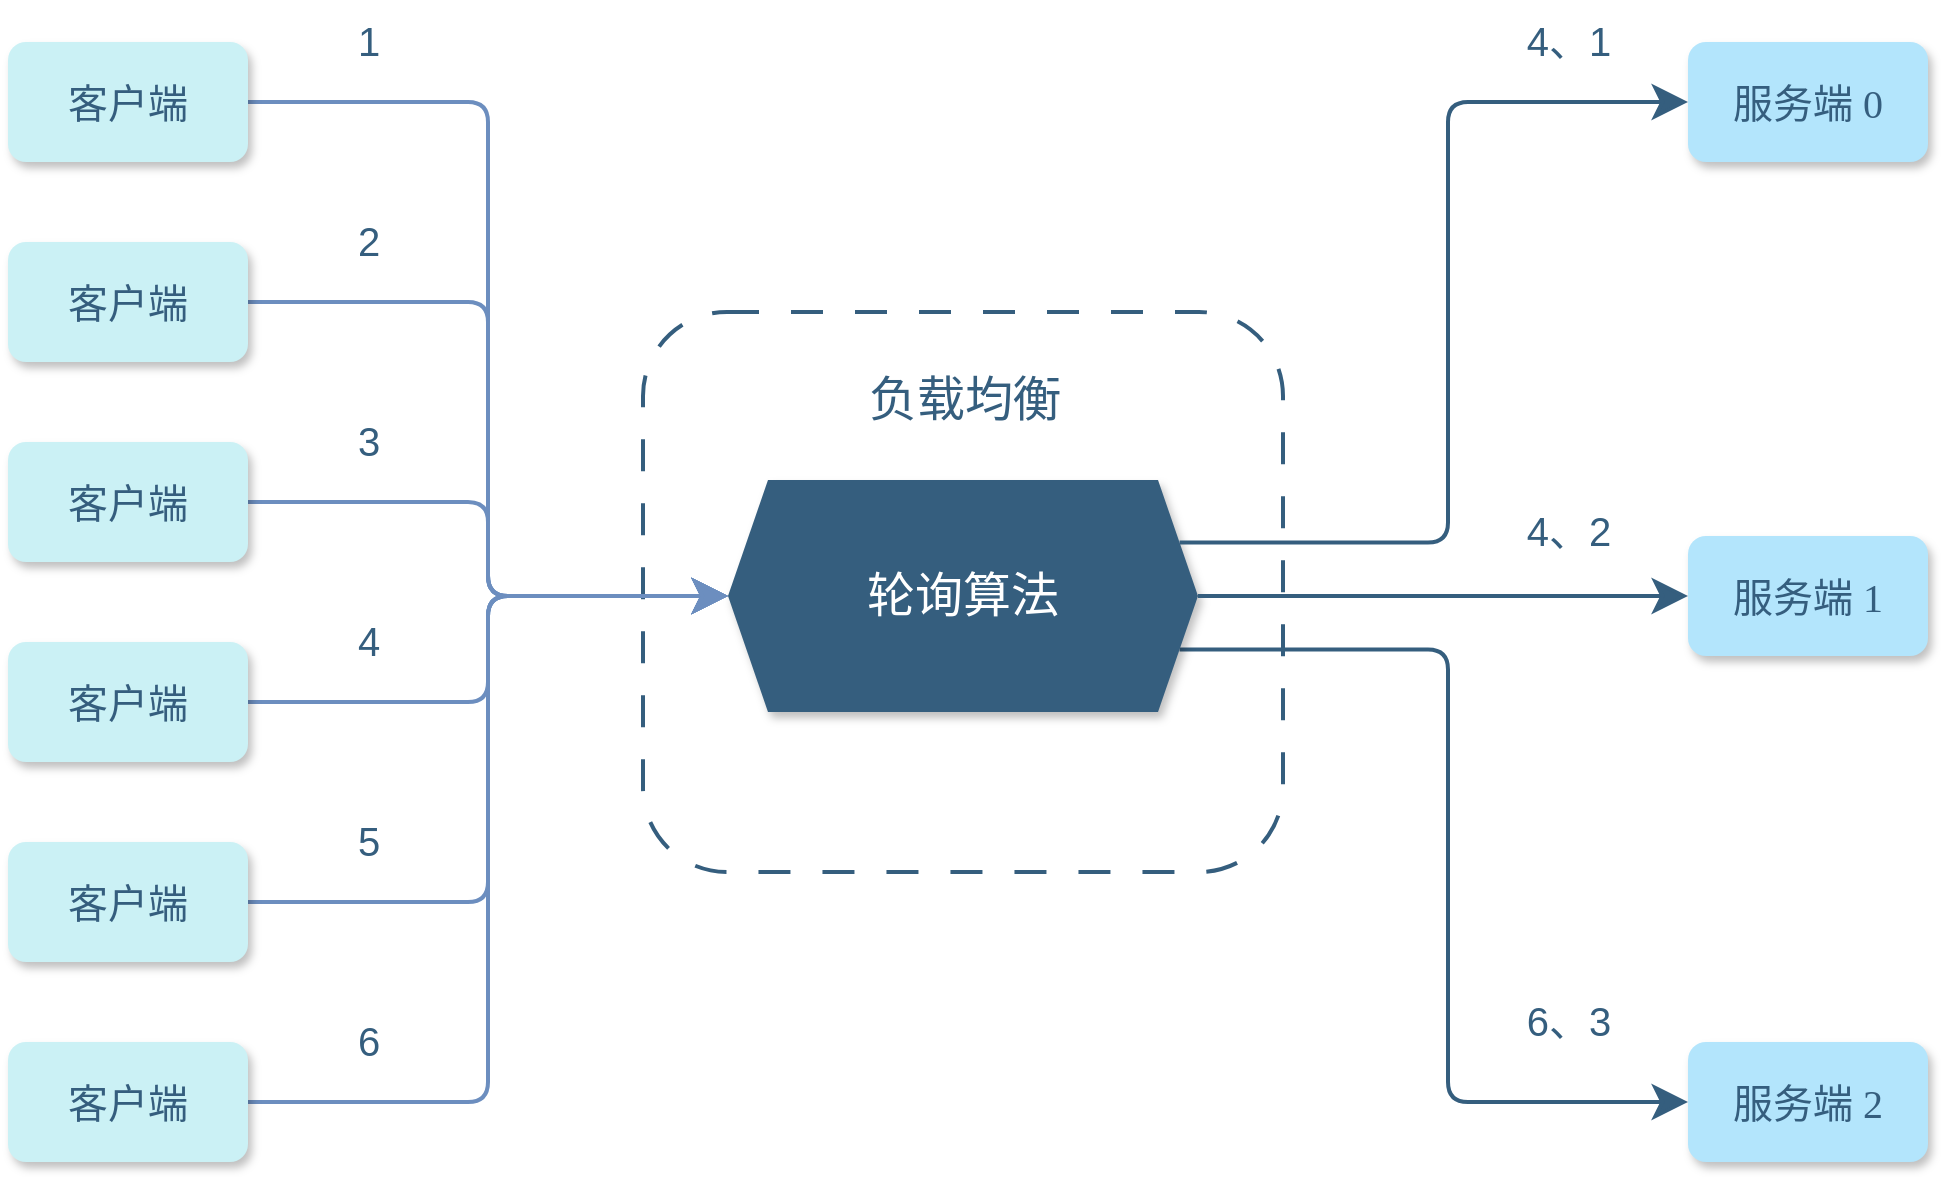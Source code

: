 <mxfile compressed="true" version="22.0.3" type="device" pages="14"><diagram name="轮询" id="NG3mP-Kk4H4UO4CniNh_"><mxGraphModel dx="1418" dy="838" grid="1" gridSize="10" guides="1" tooltips="1" connect="1" arrows="1" fold="1" page="1" pageScale="1" pageWidth="1169" pageHeight="827" math="0" shadow="0"><root><mxCell id="1UGXh534aXju0ZM9RP1Y-0"/><mxCell id="1UGXh534aXju0ZM9RP1Y-1" parent="1UGXh534aXju0ZM9RP1Y-0"/><mxCell id="1UGXh534aXju0ZM9RP1Y-2" value="" style="rounded=1;whiteSpace=wrap;html=1;hachureGap=4;fontFamily=ZCOOL QingKe HuangYou;fontSize=20;fillColor=none;strokeColor=#355E7E;dashed=1;dashPattern=8 8;shadow=0;strokeWidth=2;fontColor=#355E7E;fontStyle=0;fontSource=https%3A%2F%2Ffonts.googleapis.com%2Fcss%3Ffamily%3DZCOOL%2BQingKe%2BHuangYou;" parent="1UGXh534aXju0ZM9RP1Y-1" vertex="1"><mxGeometry x="437.5" y="256" width="320" height="280" as="geometry"/></mxCell><mxCell id="1UGXh534aXju0ZM9RP1Y-3" style="edgeStyle=orthogonalEdgeStyle;hachureGap=4;orthogonalLoop=1;jettySize=auto;html=1;exitX=1;exitY=0.5;exitDx=0;exitDy=0;entryX=0;entryY=0.5;entryDx=0;entryDy=0;fontFamily=Helvetica;fontSize=16;fillColor=#dae8fc;strokeColor=#6c8ebf;rounded=1;strokeWidth=2;targetPerimeterSpacing=0;endSize=12;startSize=12;fontColor=#355E7E;fontStyle=0" parent="1UGXh534aXju0ZM9RP1Y-1" source="1UGXh534aXju0ZM9RP1Y-4" target="1UGXh534aXju0ZM9RP1Y-15" edge="1"><mxGeometry relative="1" as="geometry"><Array as="points"><mxPoint x="360" y="151"/><mxPoint x="360" y="398"/></Array></mxGeometry></mxCell><mxCell id="1UGXh534aXju0ZM9RP1Y-4" value="客户端" style="rounded=1;whiteSpace=wrap;html=1;hachureGap=4;fontFamily=ZCOOL QingKe HuangYou;fontSize=20;fillColor=#CBF1F5;strokeColor=none;fontColor=#355E7E;shadow=1;fontStyle=0;fontSource=https%3A%2F%2Ffonts.googleapis.com%2Fcss%3Ffamily%3DZCOOL%2BQingKe%2BHuangYou;" parent="1UGXh534aXju0ZM9RP1Y-1" vertex="1"><mxGeometry x="120" y="121" width="120" height="60" as="geometry"/></mxCell><mxCell id="1UGXh534aXju0ZM9RP1Y-5" style="edgeStyle=orthogonalEdgeStyle;hachureGap=4;orthogonalLoop=1;jettySize=auto;html=1;exitX=1;exitY=0.5;exitDx=0;exitDy=0;entryX=0;entryY=0.5;entryDx=0;entryDy=0;fontFamily=Helvetica;fontSize=16;fillColor=#dae8fc;strokeColor=#6c8ebf;rounded=1;strokeWidth=2;targetPerimeterSpacing=0;endSize=12;startSize=12;fontColor=#355E7E;fontStyle=0" parent="1UGXh534aXju0ZM9RP1Y-1" source="1UGXh534aXju0ZM9RP1Y-6" target="1UGXh534aXju0ZM9RP1Y-15" edge="1"><mxGeometry relative="1" as="geometry"><Array as="points"><mxPoint x="360" y="251"/><mxPoint x="360" y="398"/></Array></mxGeometry></mxCell><mxCell id="1UGXh534aXju0ZM9RP1Y-6" value="客户端" style="rounded=1;whiteSpace=wrap;html=1;hachureGap=4;fontFamily=ZCOOL QingKe HuangYou;fontSize=20;fillColor=#CBF1F5;strokeColor=none;fontColor=#355E7E;shadow=1;fontStyle=0;fontSource=https%3A%2F%2Ffonts.googleapis.com%2Fcss%3Ffamily%3DZCOOL%2BQingKe%2BHuangYou;" parent="1UGXh534aXju0ZM9RP1Y-1" vertex="1"><mxGeometry x="120" y="221" width="120" height="60" as="geometry"/></mxCell><mxCell id="1UGXh534aXju0ZM9RP1Y-7" style="edgeStyle=orthogonalEdgeStyle;hachureGap=4;orthogonalLoop=1;jettySize=auto;html=1;fontFamily=Helvetica;fontSize=16;fillColor=#dae8fc;strokeColor=#6c8ebf;rounded=1;strokeWidth=2;targetPerimeterSpacing=0;endSize=12;startSize=12;fontColor=#355E7E;fontStyle=0" parent="1UGXh534aXju0ZM9RP1Y-1" source="1UGXh534aXju0ZM9RP1Y-8" target="1UGXh534aXju0ZM9RP1Y-15" edge="1"><mxGeometry relative="1" as="geometry"><Array as="points"><mxPoint x="360" y="351"/><mxPoint x="360" y="398"/></Array></mxGeometry></mxCell><mxCell id="1UGXh534aXju0ZM9RP1Y-8" value="客户端" style="rounded=1;whiteSpace=wrap;html=1;hachureGap=4;fontFamily=ZCOOL QingKe HuangYou;fontSize=20;fillColor=#CBF1F5;strokeColor=none;fontColor=#355E7E;shadow=1;fontStyle=0;fontSource=https%3A%2F%2Ffonts.googleapis.com%2Fcss%3Ffamily%3DZCOOL%2BQingKe%2BHuangYou;" parent="1UGXh534aXju0ZM9RP1Y-1" vertex="1"><mxGeometry x="120" y="321" width="120" height="60" as="geometry"/></mxCell><mxCell id="1UGXh534aXju0ZM9RP1Y-9" style="edgeStyle=orthogonalEdgeStyle;hachureGap=4;orthogonalLoop=1;jettySize=auto;html=1;fontFamily=Helvetica;fontSize=16;fillColor=#dae8fc;strokeColor=#6c8ebf;rounded=1;strokeWidth=2;targetPerimeterSpacing=0;endSize=12;startSize=12;fontColor=#355E7E;fontStyle=0" parent="1UGXh534aXju0ZM9RP1Y-1" source="1UGXh534aXju0ZM9RP1Y-10" target="1UGXh534aXju0ZM9RP1Y-15" edge="1"><mxGeometry relative="1" as="geometry"><Array as="points"><mxPoint x="360" y="451"/><mxPoint x="360" y="398"/></Array></mxGeometry></mxCell><mxCell id="1UGXh534aXju0ZM9RP1Y-10" value="客户端" style="rounded=1;whiteSpace=wrap;html=1;hachureGap=4;fontFamily=ZCOOL QingKe HuangYou;fontSize=20;fillColor=#CBF1F5;strokeColor=none;fontColor=#355E7E;shadow=1;fontStyle=0;fontSource=https%3A%2F%2Ffonts.googleapis.com%2Fcss%3Ffamily%3DZCOOL%2BQingKe%2BHuangYou;" parent="1UGXh534aXju0ZM9RP1Y-1" vertex="1"><mxGeometry x="120" y="421" width="120" height="60" as="geometry"/></mxCell><mxCell id="1UGXh534aXju0ZM9RP1Y-11" style="edgeStyle=orthogonalEdgeStyle;hachureGap=4;orthogonalLoop=1;jettySize=auto;html=1;exitX=1;exitY=0.5;exitDx=0;exitDy=0;entryX=0;entryY=0.5;entryDx=0;entryDy=0;fontFamily=Helvetica;fontSize=16;fillColor=#dae8fc;strokeColor=#6c8ebf;rounded=1;strokeWidth=2;targetPerimeterSpacing=0;endSize=12;startSize=12;fontColor=#355E7E;fontStyle=0" parent="1UGXh534aXju0ZM9RP1Y-1" source="1UGXh534aXju0ZM9RP1Y-12" target="1UGXh534aXju0ZM9RP1Y-15" edge="1"><mxGeometry relative="1" as="geometry"><Array as="points"><mxPoint x="360" y="551"/><mxPoint x="360" y="398"/></Array></mxGeometry></mxCell><mxCell id="1UGXh534aXju0ZM9RP1Y-12" value="客户端" style="rounded=1;whiteSpace=wrap;html=1;hachureGap=4;fontFamily=ZCOOL QingKe HuangYou;fontSize=20;fillColor=#CBF1F5;strokeColor=none;fontColor=#355E7E;shadow=1;fontStyle=0;fontSource=https%3A%2F%2Ffonts.googleapis.com%2Fcss%3Ffamily%3DZCOOL%2BQingKe%2BHuangYou;" parent="1UGXh534aXju0ZM9RP1Y-1" vertex="1"><mxGeometry x="120" y="521" width="120" height="60" as="geometry"/></mxCell><mxCell id="1UGXh534aXju0ZM9RP1Y-13" style="edgeStyle=orthogonalEdgeStyle;hachureGap=4;orthogonalLoop=1;jettySize=auto;html=1;exitX=1;exitY=0.5;exitDx=0;exitDy=0;entryX=0;entryY=0.5;entryDx=0;entryDy=0;fontFamily=Helvetica;fontSize=16;fillColor=#dae8fc;strokeColor=#6c8ebf;rounded=1;strokeWidth=2;targetPerimeterSpacing=0;endSize=12;startSize=12;fontColor=#355E7E;fontStyle=0" parent="1UGXh534aXju0ZM9RP1Y-1" source="1UGXh534aXju0ZM9RP1Y-14" target="1UGXh534aXju0ZM9RP1Y-15" edge="1"><mxGeometry relative="1" as="geometry"><Array as="points"><mxPoint x="360" y="651"/><mxPoint x="360" y="398"/></Array></mxGeometry></mxCell><mxCell id="1UGXh534aXju0ZM9RP1Y-14" value="客户端" style="rounded=1;whiteSpace=wrap;html=1;hachureGap=4;fontFamily=ZCOOL QingKe HuangYou;fontSize=20;fillColor=#CBF1F5;strokeColor=none;fontColor=#355E7E;shadow=1;fontStyle=0;fontSource=https%3A%2F%2Ffonts.googleapis.com%2Fcss%3Ffamily%3DZCOOL%2BQingKe%2BHuangYou;" parent="1UGXh534aXju0ZM9RP1Y-1" vertex="1"><mxGeometry x="120" y="621" width="120" height="60" as="geometry"/></mxCell><mxCell id="Kcope7XNB3GC3EKkccvP-1" style="edgeStyle=orthogonalEdgeStyle;rounded=1;hachureGap=4;orthogonalLoop=1;jettySize=auto;html=1;exitX=1;exitY=0.75;exitDx=0;exitDy=0;entryX=0;entryY=0.5;entryDx=0;entryDy=0;fontFamily=Helvetica;fontSize=16;fillColor=#d5e8d4;strokeColor=#355E7E;strokeWidth=2;endSize=12;startSize=12;fontColor=#355E7E;fontStyle=0" parent="1UGXh534aXju0ZM9RP1Y-1" source="1UGXh534aXju0ZM9RP1Y-15" target="Kcope7XNB3GC3EKkccvP-0" edge="1"><mxGeometry relative="1" as="geometry"><Array as="points"><mxPoint x="840" y="425"/><mxPoint x="840" y="651"/></Array></mxGeometry></mxCell><mxCell id="1UGXh534aXju0ZM9RP1Y-15" value="轮询算法" style="shape=hexagon;perimeter=hexagonPerimeter2;whiteSpace=wrap;html=1;fixedSize=1;hachureGap=4;fontFamily=ZCOOL QingKe HuangYou;fontSize=24;fillColor=#355E7E;strokeColor=none;rounded=0;fontStyle=0;fontColor=#FFFFFF;shadow=1;fontSource=https%3A%2F%2Ffonts.googleapis.com%2Fcss%3Ffamily%3DZCOOL%2BQingKe%2BHuangYou;" parent="1UGXh534aXju0ZM9RP1Y-1" vertex="1"><mxGeometry x="480" y="340" width="235" height="116" as="geometry"/></mxCell><mxCell id="1UGXh534aXju0ZM9RP1Y-17" value="服务端 1" style="rounded=1;whiteSpace=wrap;html=1;hachureGap=4;fontFamily=ZCOOL QingKe HuangYou;fontSize=20;fillColor=#B3E5FC;strokeColor=none;fontColor=#355E7E;shadow=1;fontStyle=0;fontSource=https%3A%2F%2Ffonts.googleapis.com%2Fcss%3Ffamily%3DZCOOL%2BQingKe%2BHuangYou;" parent="1UGXh534aXju0ZM9RP1Y-1" vertex="1"><mxGeometry x="960" y="368" width="120" height="60" as="geometry"/></mxCell><mxCell id="1UGXh534aXju0ZM9RP1Y-18" style="edgeStyle=orthogonalEdgeStyle;rounded=1;hachureGap=4;orthogonalLoop=1;jettySize=auto;html=1;exitX=1;exitY=0.5;exitDx=0;exitDy=0;entryX=0;entryY=0.5;entryDx=0;entryDy=0;fontFamily=Helvetica;fontSize=16;fillColor=#d5e8d4;strokeColor=#355E7E;strokeWidth=2;targetPerimeterSpacing=0;endSize=12;startSize=12;fontColor=#355E7E;fontStyle=0" parent="1UGXh534aXju0ZM9RP1Y-1" source="1UGXh534aXju0ZM9RP1Y-15" target="1UGXh534aXju0ZM9RP1Y-17" edge="1"><mxGeometry relative="1" as="geometry"><mxPoint x="704.999" y="418.182" as="sourcePoint"/></mxGeometry></mxCell><mxCell id="1UGXh534aXju0ZM9RP1Y-19" value="服务端 0" style="rounded=1;whiteSpace=wrap;html=1;hachureGap=4;fontFamily=ZCOOL QingKe HuangYou;fontSize=20;fillColor=#B3E5FC;strokeColor=none;fontColor=#355E7E;shadow=1;fontStyle=0;fontSource=https%3A%2F%2Ffonts.googleapis.com%2Fcss%3Ffamily%3DZCOOL%2BQingKe%2BHuangYou;" parent="1UGXh534aXju0ZM9RP1Y-1" vertex="1"><mxGeometry x="960" y="121" width="120" height="60" as="geometry"/></mxCell><mxCell id="1UGXh534aXju0ZM9RP1Y-20" style="edgeStyle=orthogonalEdgeStyle;rounded=1;hachureGap=4;orthogonalLoop=1;jettySize=auto;html=1;entryX=0;entryY=0.5;entryDx=0;entryDy=0;fontFamily=Helvetica;fontSize=16;fillColor=#d5e8d4;strokeColor=#355E7E;strokeWidth=2;targetPerimeterSpacing=0;endSize=12;startSize=12;exitX=1;exitY=0.25;exitDx=0;exitDy=0;fontColor=#355E7E;fontStyle=0" parent="1UGXh534aXju0ZM9RP1Y-1" source="1UGXh534aXju0ZM9RP1Y-15" target="1UGXh534aXju0ZM9RP1Y-19" edge="1"><mxGeometry relative="1" as="geometry"><mxPoint x="720" y="380" as="sourcePoint"/><Array as="points"><mxPoint x="840" y="371"/><mxPoint x="840" y="151"/></Array></mxGeometry></mxCell><mxCell id="1UGXh534aXju0ZM9RP1Y-21" value="1" style="text;html=1;align=center;verticalAlign=middle;resizable=0;points=[];autosize=1;strokeColor=none;fillColor=none;fontSize=20;fontFamily=Helvetica;fontStyle=0;fontColor=#355E7E;" parent="1UGXh534aXju0ZM9RP1Y-1" vertex="1"><mxGeometry x="285" y="100" width="30" height="40" as="geometry"/></mxCell><mxCell id="1UGXh534aXju0ZM9RP1Y-22" value="2" style="text;html=1;align=center;verticalAlign=middle;resizable=0;points=[];autosize=1;strokeColor=none;fillColor=none;fontSize=20;fontFamily=Helvetica;fontStyle=0;fontColor=#355E7E;" parent="1UGXh534aXju0ZM9RP1Y-1" vertex="1"><mxGeometry x="285" y="200" width="30" height="40" as="geometry"/></mxCell><mxCell id="1UGXh534aXju0ZM9RP1Y-23" value="3" style="text;html=1;align=center;verticalAlign=middle;resizable=0;points=[];autosize=1;strokeColor=none;fillColor=none;fontSize=20;fontFamily=Helvetica;fontStyle=0;fontColor=#355E7E;" parent="1UGXh534aXju0ZM9RP1Y-1" vertex="1"><mxGeometry x="285" y="300" width="30" height="40" as="geometry"/></mxCell><mxCell id="1UGXh534aXju0ZM9RP1Y-24" value="4" style="text;html=1;align=center;verticalAlign=middle;resizable=0;points=[];autosize=1;strokeColor=none;fillColor=none;fontSize=20;fontFamily=Helvetica;fontStyle=0;fontColor=#355E7E;" parent="1UGXh534aXju0ZM9RP1Y-1" vertex="1"><mxGeometry x="285" y="400" width="30" height="40" as="geometry"/></mxCell><mxCell id="1UGXh534aXju0ZM9RP1Y-25" value="5" style="text;html=1;align=center;verticalAlign=middle;resizable=0;points=[];autosize=1;strokeColor=none;fillColor=none;fontSize=20;fontFamily=Helvetica;fontStyle=0;fontColor=#355E7E;" parent="1UGXh534aXju0ZM9RP1Y-1" vertex="1"><mxGeometry x="285" y="500" width="30" height="40" as="geometry"/></mxCell><mxCell id="1UGXh534aXju0ZM9RP1Y-26" value="6" style="text;html=1;align=center;verticalAlign=middle;resizable=0;points=[];autosize=1;strokeColor=none;fillColor=none;fontSize=20;fontFamily=Helvetica;fontStyle=0;fontColor=#355E7E;" parent="1UGXh534aXju0ZM9RP1Y-1" vertex="1"><mxGeometry x="285" y="600" width="30" height="40" as="geometry"/></mxCell><mxCell id="1UGXh534aXju0ZM9RP1Y-27" value="4、1" style="text;html=1;align=center;verticalAlign=middle;resizable=0;points=[];autosize=1;strokeColor=none;fillColor=none;fontSize=20;fontFamily=Helvetica;fontStyle=0;fontColor=#355E7E;" parent="1UGXh534aXju0ZM9RP1Y-1" vertex="1"><mxGeometry x="865" y="100" width="70" height="40" as="geometry"/></mxCell><mxCell id="1UGXh534aXju0ZM9RP1Y-28" value="4、2" style="text;html=1;align=center;verticalAlign=middle;resizable=0;points=[];autosize=1;strokeColor=none;fillColor=none;fontSize=20;fontFamily=Helvetica;fontStyle=0;fontColor=#355E7E;" parent="1UGXh534aXju0ZM9RP1Y-1" vertex="1"><mxGeometry x="865" y="345" width="70" height="40" as="geometry"/></mxCell><mxCell id="c5eurnVaeq_u364vwQ-8-0" value="负载均衡" style="text;html=1;align=center;verticalAlign=middle;resizable=0;points=[];autosize=1;strokeColor=none;fillColor=none;fontSize=24;fontFamily=ZCOOL QingKe HuangYou;fontStyle=0;fontColor=#355E7E;fontSource=https%3A%2F%2Ffonts.googleapis.com%2Fcss%3Ffamily%3DZCOOL%2BQingKe%2BHuangYou;" parent="1UGXh534aXju0ZM9RP1Y-1" vertex="1"><mxGeometry x="547.5" y="280" width="100" height="40" as="geometry"/></mxCell><mxCell id="Kcope7XNB3GC3EKkccvP-0" value="服务端 2" style="rounded=1;whiteSpace=wrap;html=1;hachureGap=4;fontFamily=ZCOOL QingKe HuangYou;fontSize=20;fillColor=#B3E5FC;strokeColor=none;fontColor=#355E7E;shadow=1;fontStyle=0;fontSource=https%3A%2F%2Ffonts.googleapis.com%2Fcss%3Ffamily%3DZCOOL%2BQingKe%2BHuangYou;" parent="1UGXh534aXju0ZM9RP1Y-1" vertex="1"><mxGeometry x="960" y="621" width="120" height="60" as="geometry"/></mxCell><mxCell id="Kcope7XNB3GC3EKkccvP-2" value="6、3" style="text;html=1;align=center;verticalAlign=middle;resizable=0;points=[];autosize=1;strokeColor=none;fillColor=none;fontSize=20;fontFamily=Helvetica;fontStyle=0;fontColor=#355E7E;" parent="1UGXh534aXju0ZM9RP1Y-1" vertex="1"><mxGeometry x="865" y="590" width="70" height="40" as="geometry"/></mxCell></root></mxGraphModel></diagram><diagram name="随机" id="1k5K8T7KuZr7qoYAAl2f"><mxGraphModel dx="2049" dy="1220" grid="1" gridSize="10" guides="1" tooltips="1" connect="1" arrows="1" fold="1" page="1" pageScale="1" pageWidth="1169" pageHeight="827" math="0" shadow="0"><root><mxCell id="q57wbb7YSaeZxINrqvVN-0"/><mxCell id="q57wbb7YSaeZxINrqvVN-1" parent="q57wbb7YSaeZxINrqvVN-0"/><mxCell id="q57wbb7YSaeZxINrqvVN-2" value="" style="rounded=1;whiteSpace=wrap;html=1;hachureGap=4;fontFamily=Helvetica;fontSize=20;fillColor=none;strokeColor=#355E7E;dashed=1;dashPattern=8 8;fontColor=#355E7E;fontStyle=0;strokeWidth=2;movable=1;resizable=1;rotatable=1;deletable=1;editable=1;locked=0;connectable=1;" parent="q57wbb7YSaeZxINrqvVN-1" vertex="1"><mxGeometry x="437.5" y="256" width="320" height="280" as="geometry"/></mxCell><mxCell id="q57wbb7YSaeZxINrqvVN-3" style="edgeStyle=orthogonalEdgeStyle;hachureGap=4;orthogonalLoop=1;jettySize=auto;html=1;exitX=1;exitY=0.5;exitDx=0;exitDy=0;entryX=0;entryY=0.5;entryDx=0;entryDy=0;fontFamily=Helvetica;fontSize=16;fillColor=#dae8fc;strokeColor=#355E7E;rounded=1;strokeWidth=2;targetPerimeterSpacing=0;endSize=12;startSize=12;fontColor=#355E7E;fontStyle=0;movable=1;resizable=1;rotatable=1;deletable=1;editable=1;locked=0;connectable=1;" parent="q57wbb7YSaeZxINrqvVN-1" source="q57wbb7YSaeZxINrqvVN-4" target="q57wbb7YSaeZxINrqvVN-15" edge="1"><mxGeometry relative="1" as="geometry"><Array as="points"><mxPoint x="360" y="151"/><mxPoint x="360" y="398"/></Array></mxGeometry></mxCell><mxCell id="q57wbb7YSaeZxINrqvVN-4" value="客户端" style="rounded=1;whiteSpace=wrap;html=1;hachureGap=4;fontFamily=ZCOOL QingKe HuangYou;fontSize=20;fillColor=#CBF1F5;strokeColor=none;fontColor=#355E7E;shadow=1;fontStyle=0;movable=1;resizable=1;rotatable=1;deletable=1;editable=1;locked=0;connectable=1;fontSource=https%3A%2F%2Ffonts.googleapis.com%2Fcss%3Ffamily%3DZCOOL%2BQingKe%2BHuangYou;" parent="q57wbb7YSaeZxINrqvVN-1" vertex="1"><mxGeometry x="120" y="121" width="120" height="60" as="geometry"/></mxCell><mxCell id="q57wbb7YSaeZxINrqvVN-5" style="edgeStyle=orthogonalEdgeStyle;hachureGap=4;orthogonalLoop=1;jettySize=auto;html=1;exitX=1;exitY=0.5;exitDx=0;exitDy=0;entryX=0;entryY=0.5;entryDx=0;entryDy=0;fontFamily=Helvetica;fontSize=16;fillColor=#dae8fc;strokeColor=#355E7E;rounded=1;strokeWidth=2;targetPerimeterSpacing=0;endSize=12;startSize=12;fontColor=#355E7E;fontStyle=0;movable=1;resizable=1;rotatable=1;deletable=1;editable=1;locked=0;connectable=1;" parent="q57wbb7YSaeZxINrqvVN-1" source="q57wbb7YSaeZxINrqvVN-6" target="q57wbb7YSaeZxINrqvVN-15" edge="1"><mxGeometry relative="1" as="geometry"><Array as="points"><mxPoint x="360" y="251"/><mxPoint x="360" y="398"/></Array></mxGeometry></mxCell><mxCell id="q57wbb7YSaeZxINrqvVN-6" value="客户端" style="rounded=1;whiteSpace=wrap;html=1;hachureGap=4;fontFamily=ZCOOL QingKe HuangYou;fontSize=20;fillColor=#CBF1F5;strokeColor=none;fontColor=#355E7E;shadow=1;fontStyle=0;movable=1;resizable=1;rotatable=1;deletable=1;editable=1;locked=0;connectable=1;fontSource=https%3A%2F%2Ffonts.googleapis.com%2Fcss%3Ffamily%3DZCOOL%2BQingKe%2BHuangYou;" parent="q57wbb7YSaeZxINrqvVN-1" vertex="1"><mxGeometry x="120" y="221" width="120" height="60" as="geometry"/></mxCell><mxCell id="q57wbb7YSaeZxINrqvVN-7" style="edgeStyle=orthogonalEdgeStyle;hachureGap=4;orthogonalLoop=1;jettySize=auto;html=1;fontFamily=Helvetica;fontSize=16;fillColor=#dae8fc;strokeColor=#355E7E;rounded=1;strokeWidth=2;targetPerimeterSpacing=0;endSize=12;startSize=12;fontColor=#355E7E;fontStyle=0;movable=1;resizable=1;rotatable=1;deletable=1;editable=1;locked=0;connectable=1;" parent="q57wbb7YSaeZxINrqvVN-1" source="q57wbb7YSaeZxINrqvVN-8" target="q57wbb7YSaeZxINrqvVN-15" edge="1"><mxGeometry relative="1" as="geometry"><Array as="points"><mxPoint x="360" y="351"/><mxPoint x="360" y="398"/></Array></mxGeometry></mxCell><mxCell id="q57wbb7YSaeZxINrqvVN-8" value="客户端" style="rounded=1;whiteSpace=wrap;html=1;hachureGap=4;fontFamily=ZCOOL QingKe HuangYou;fontSize=20;fillColor=#CBF1F5;strokeColor=none;fontColor=#355E7E;shadow=1;fontStyle=0;movable=1;resizable=1;rotatable=1;deletable=1;editable=1;locked=0;connectable=1;fontSource=https%3A%2F%2Ffonts.googleapis.com%2Fcss%3Ffamily%3DZCOOL%2BQingKe%2BHuangYou;" parent="q57wbb7YSaeZxINrqvVN-1" vertex="1"><mxGeometry x="120" y="321" width="120" height="60" as="geometry"/></mxCell><mxCell id="q57wbb7YSaeZxINrqvVN-9" style="edgeStyle=orthogonalEdgeStyle;hachureGap=4;orthogonalLoop=1;jettySize=auto;html=1;fontFamily=Helvetica;fontSize=16;fillColor=#dae8fc;strokeColor=#355E7E;rounded=1;strokeWidth=2;targetPerimeterSpacing=0;endSize=12;startSize=12;fontColor=#355E7E;fontStyle=0;movable=1;resizable=1;rotatable=1;deletable=1;editable=1;locked=0;connectable=1;" parent="q57wbb7YSaeZxINrqvVN-1" source="q57wbb7YSaeZxINrqvVN-10" target="q57wbb7YSaeZxINrqvVN-15" edge="1"><mxGeometry relative="1" as="geometry"><Array as="points"><mxPoint x="360" y="451"/><mxPoint x="360" y="398"/></Array></mxGeometry></mxCell><mxCell id="q57wbb7YSaeZxINrqvVN-10" value="客户端" style="rounded=1;whiteSpace=wrap;html=1;hachureGap=4;fontFamily=ZCOOL QingKe HuangYou;fontSize=20;fillColor=#CBF1F5;strokeColor=none;fontColor=#355E7E;shadow=1;fontStyle=0;movable=1;resizable=1;rotatable=1;deletable=1;editable=1;locked=0;connectable=1;fontSource=https%3A%2F%2Ffonts.googleapis.com%2Fcss%3Ffamily%3DZCOOL%2BQingKe%2BHuangYou;" parent="q57wbb7YSaeZxINrqvVN-1" vertex="1"><mxGeometry x="120" y="421" width="120" height="60" as="geometry"/></mxCell><mxCell id="q57wbb7YSaeZxINrqvVN-11" style="edgeStyle=orthogonalEdgeStyle;hachureGap=4;orthogonalLoop=1;jettySize=auto;html=1;exitX=1;exitY=0.5;exitDx=0;exitDy=0;entryX=0;entryY=0.5;entryDx=0;entryDy=0;fontFamily=Helvetica;fontSize=16;fillColor=#dae8fc;strokeColor=#355E7E;rounded=1;strokeWidth=2;targetPerimeterSpacing=0;endSize=12;startSize=12;fontColor=#355E7E;fontStyle=0;movable=1;resizable=1;rotatable=1;deletable=1;editable=1;locked=0;connectable=1;" parent="q57wbb7YSaeZxINrqvVN-1" source="q57wbb7YSaeZxINrqvVN-12" target="q57wbb7YSaeZxINrqvVN-15" edge="1"><mxGeometry relative="1" as="geometry"><Array as="points"><mxPoint x="360" y="551"/><mxPoint x="360" y="398"/></Array></mxGeometry></mxCell><mxCell id="q57wbb7YSaeZxINrqvVN-12" value="客户端" style="rounded=1;whiteSpace=wrap;html=1;hachureGap=4;fontFamily=ZCOOL QingKe HuangYou;fontSize=20;fillColor=#CBF1F5;strokeColor=none;fontColor=#355E7E;shadow=1;fontStyle=0;movable=1;resizable=1;rotatable=1;deletable=1;editable=1;locked=0;connectable=1;fontSource=https%3A%2F%2Ffonts.googleapis.com%2Fcss%3Ffamily%3DZCOOL%2BQingKe%2BHuangYou;" parent="q57wbb7YSaeZxINrqvVN-1" vertex="1"><mxGeometry x="120" y="521" width="120" height="60" as="geometry"/></mxCell><mxCell id="q57wbb7YSaeZxINrqvVN-13" style="edgeStyle=orthogonalEdgeStyle;hachureGap=4;orthogonalLoop=1;jettySize=auto;html=1;exitX=1;exitY=0.5;exitDx=0;exitDy=0;entryX=0;entryY=0.5;entryDx=0;entryDy=0;fontFamily=Helvetica;fontSize=16;fillColor=#dae8fc;strokeColor=#355E7E;rounded=1;strokeWidth=2;targetPerimeterSpacing=0;endSize=12;startSize=12;fontColor=#355E7E;fontStyle=0;movable=1;resizable=1;rotatable=1;deletable=1;editable=1;locked=0;connectable=1;" parent="q57wbb7YSaeZxINrqvVN-1" source="q57wbb7YSaeZxINrqvVN-14" target="q57wbb7YSaeZxINrqvVN-15" edge="1"><mxGeometry relative="1" as="geometry"><Array as="points"><mxPoint x="360" y="651"/><mxPoint x="360" y="398"/></Array></mxGeometry></mxCell><mxCell id="q57wbb7YSaeZxINrqvVN-14" value="客户端" style="rounded=1;whiteSpace=wrap;html=1;hachureGap=4;fontFamily=ZCOOL QingKe HuangYou;fontSize=20;fillColor=#CBF1F5;strokeColor=none;fontColor=#355E7E;shadow=1;fontStyle=0;movable=1;resizable=1;rotatable=1;deletable=1;editable=1;locked=0;connectable=1;fontSource=https%3A%2F%2Ffonts.googleapis.com%2Fcss%3Ffamily%3DZCOOL%2BQingKe%2BHuangYou;" parent="q57wbb7YSaeZxINrqvVN-1" vertex="1"><mxGeometry x="120" y="621" width="120" height="60" as="geometry"/></mxCell><mxCell id="uo3FbdVmzJD3Zys3UV57-1" style="edgeStyle=orthogonalEdgeStyle;rounded=1;hachureGap=4;orthogonalLoop=1;jettySize=auto;html=1;exitX=1;exitY=0.75;exitDx=0;exitDy=0;entryX=0;entryY=0.5;entryDx=0;entryDy=0;fontFamily=Helvetica;fontSize=16;fillColor=#d5e8d4;strokeColor=#355E7E;strokeWidth=2;endSize=12;startSize=12;fontColor=#355E7E;fontStyle=0;movable=1;resizable=1;rotatable=1;deletable=1;editable=1;locked=0;connectable=1;" parent="q57wbb7YSaeZxINrqvVN-1" source="q57wbb7YSaeZxINrqvVN-15" target="uo3FbdVmzJD3Zys3UV57-0" edge="1"><mxGeometry relative="1" as="geometry"><Array as="points"><mxPoint x="840" y="425"/><mxPoint x="840" y="650"/></Array></mxGeometry></mxCell><mxCell id="q57wbb7YSaeZxINrqvVN-15" value="随机算法" style="shape=hexagon;perimeter=hexagonPerimeter2;whiteSpace=wrap;html=1;fixedSize=1;hachureGap=4;fontFamily=ZCOOL QingKe HuangYou;fontSize=24;fillColor=#355E7E;strokeColor=none;rounded=0;fontStyle=0;fontColor=#FFFFFF;movable=1;resizable=1;rotatable=1;deletable=1;editable=1;locked=0;connectable=1;fontSource=https%3A%2F%2Ffonts.googleapis.com%2Fcss%3Ffamily%3DZCOOL%2BQingKe%2BHuangYou;" parent="q57wbb7YSaeZxINrqvVN-1" vertex="1"><mxGeometry x="480" y="340" width="235" height="116" as="geometry"/></mxCell><mxCell id="q57wbb7YSaeZxINrqvVN-16" value="负载均衡" style="text;html=1;align=center;verticalAlign=middle;resizable=1;points=[];autosize=1;strokeColor=none;fillColor=none;fontSize=24;fontFamily=ZCOOL QingKe HuangYou;fontStyle=0;fontColor=#355E7E;strokeWidth=2;movable=1;rotatable=1;deletable=1;editable=1;locked=0;connectable=1;fontSource=https%3A%2F%2Ffonts.googleapis.com%2Fcss%3Ffamily%3DZCOOL%2BQingKe%2BHuangYou;" parent="q57wbb7YSaeZxINrqvVN-1" vertex="1"><mxGeometry x="547.5" y="280" width="100" height="40" as="geometry"/></mxCell><mxCell id="q57wbb7YSaeZxINrqvVN-17" value="服务端 1" style="rounded=1;whiteSpace=wrap;html=1;hachureGap=4;fontFamily=ZCOOL QingKe HuangYou;fontSize=20;fillColor=#B3E5FC;strokeColor=none;fontColor=#355E7E;fontStyle=0;shadow=1;movable=1;resizable=1;rotatable=1;deletable=1;editable=1;locked=0;connectable=1;fontSource=https%3A%2F%2Ffonts.googleapis.com%2Fcss%3Ffamily%3DZCOOL%2BQingKe%2BHuangYou;" parent="q57wbb7YSaeZxINrqvVN-1" vertex="1"><mxGeometry x="960" y="368" width="120" height="60" as="geometry"/></mxCell><mxCell id="q57wbb7YSaeZxINrqvVN-18" style="edgeStyle=orthogonalEdgeStyle;rounded=1;hachureGap=4;orthogonalLoop=1;jettySize=auto;html=1;exitX=1;exitY=0.5;exitDx=0;exitDy=0;entryX=0;entryY=0.5;entryDx=0;entryDy=0;fontFamily=Helvetica;fontSize=16;fillColor=#d5e8d4;strokeColor=#355E7E;strokeWidth=2;targetPerimeterSpacing=0;endSize=12;startSize=12;fontColor=#355E7E;fontStyle=0;movable=1;resizable=1;rotatable=1;deletable=1;editable=1;locked=0;connectable=1;" parent="q57wbb7YSaeZxINrqvVN-1" source="q57wbb7YSaeZxINrqvVN-15" target="q57wbb7YSaeZxINrqvVN-17" edge="1"><mxGeometry relative="1" as="geometry"><mxPoint x="704.999" y="418.182" as="sourcePoint"/></mxGeometry></mxCell><mxCell id="q57wbb7YSaeZxINrqvVN-19" value="服务端 0" style="rounded=1;whiteSpace=wrap;html=1;hachureGap=4;fontFamily=ZCOOL QingKe HuangYou;fontSize=20;fillColor=#B3E5FC;strokeColor=none;fontColor=#355E7E;fontStyle=0;shadow=1;movable=1;resizable=1;rotatable=1;deletable=1;editable=1;locked=0;connectable=1;fontSource=https%3A%2F%2Ffonts.googleapis.com%2Fcss%3Ffamily%3DZCOOL%2BQingKe%2BHuangYou;" parent="q57wbb7YSaeZxINrqvVN-1" vertex="1"><mxGeometry x="960" y="121" width="120" height="60" as="geometry"/></mxCell><mxCell id="q57wbb7YSaeZxINrqvVN-20" style="edgeStyle=orthogonalEdgeStyle;rounded=1;hachureGap=4;orthogonalLoop=1;jettySize=auto;html=1;exitX=1;exitY=0.25;exitDx=0;exitDy=0;entryX=0;entryY=0.5;entryDx=0;entryDy=0;fontFamily=Helvetica;fontSize=16;fillColor=#d5e8d4;strokeColor=#355E7E;strokeWidth=2;targetPerimeterSpacing=0;endSize=12;startSize=12;fontColor=#355E7E;fontStyle=0;movable=1;resizable=1;rotatable=1;deletable=1;editable=1;locked=0;connectable=1;" parent="q57wbb7YSaeZxINrqvVN-1" source="q57wbb7YSaeZxINrqvVN-15" target="q57wbb7YSaeZxINrqvVN-19" edge="1"><mxGeometry relative="1" as="geometry"><mxPoint x="704.999" y="381.818" as="sourcePoint"/><Array as="points"><mxPoint x="840" y="371"/><mxPoint x="840" y="151"/></Array></mxGeometry></mxCell><mxCell id="q57wbb7YSaeZxINrqvVN-21" value="1" style="text;html=1;align=center;verticalAlign=middle;resizable=1;points=[];autosize=1;strokeColor=none;fillColor=none;fontSize=20;fontFamily=Helvetica;fontStyle=0;fontColor=#355E7E;strokeWidth=2;movable=1;rotatable=1;deletable=1;editable=1;locked=0;connectable=1;" parent="q57wbb7YSaeZxINrqvVN-1" vertex="1"><mxGeometry x="285" y="100" width="30" height="40" as="geometry"/></mxCell><mxCell id="q57wbb7YSaeZxINrqvVN-22" value="2" style="text;html=1;align=center;verticalAlign=middle;resizable=1;points=[];autosize=1;strokeColor=none;fillColor=none;fontSize=20;fontFamily=Helvetica;fontStyle=0;fontColor=#355E7E;strokeWidth=2;movable=1;rotatable=1;deletable=1;editable=1;locked=0;connectable=1;" parent="q57wbb7YSaeZxINrqvVN-1" vertex="1"><mxGeometry x="285" y="200" width="30" height="40" as="geometry"/></mxCell><mxCell id="q57wbb7YSaeZxINrqvVN-23" value="3" style="text;html=1;align=center;verticalAlign=middle;resizable=1;points=[];autosize=1;strokeColor=none;fillColor=none;fontSize=20;fontFamily=Helvetica;fontStyle=0;fontColor=#355E7E;strokeWidth=2;movable=1;rotatable=1;deletable=1;editable=1;locked=0;connectable=1;" parent="q57wbb7YSaeZxINrqvVN-1" vertex="1"><mxGeometry x="285" y="300" width="30" height="40" as="geometry"/></mxCell><mxCell id="q57wbb7YSaeZxINrqvVN-24" value="4" style="text;html=1;align=center;verticalAlign=middle;resizable=1;points=[];autosize=1;strokeColor=none;fillColor=none;fontSize=20;fontFamily=Helvetica;fontStyle=0;fontColor=#355E7E;strokeWidth=2;movable=1;rotatable=1;deletable=1;editable=1;locked=0;connectable=1;" parent="q57wbb7YSaeZxINrqvVN-1" vertex="1"><mxGeometry x="285" y="400" width="30" height="40" as="geometry"/></mxCell><mxCell id="q57wbb7YSaeZxINrqvVN-25" value="5" style="text;html=1;align=center;verticalAlign=middle;resizable=1;points=[];autosize=1;strokeColor=none;fillColor=none;fontSize=20;fontFamily=Helvetica;fontStyle=0;fontColor=#355E7E;strokeWidth=2;movable=1;rotatable=1;deletable=1;editable=1;locked=0;connectable=1;" parent="q57wbb7YSaeZxINrqvVN-1" vertex="1"><mxGeometry x="285" y="500" width="30" height="40" as="geometry"/></mxCell><mxCell id="q57wbb7YSaeZxINrqvVN-26" value="6" style="text;html=1;align=center;verticalAlign=middle;resizable=1;points=[];autosize=1;strokeColor=none;fillColor=none;fontSize=20;fontFamily=Helvetica;fontStyle=0;fontColor=#355E7E;strokeWidth=2;movable=1;rotatable=1;deletable=1;editable=1;locked=0;connectable=1;" parent="q57wbb7YSaeZxINrqvVN-1" vertex="1"><mxGeometry x="285" y="600" width="30" height="40" as="geometry"/></mxCell><mxCell id="q57wbb7YSaeZxINrqvVN-27" value="5、1" style="text;html=1;align=center;verticalAlign=middle;resizable=1;points=[];autosize=1;strokeColor=none;fillColor=none;fontSize=20;fontFamily=Helvetica;fontStyle=0;fontColor=#355E7E;strokeWidth=2;movable=1;rotatable=1;deletable=1;editable=1;locked=0;connectable=1;" parent="q57wbb7YSaeZxINrqvVN-1" vertex="1"><mxGeometry x="865" y="100" width="70" height="40" as="geometry"/></mxCell><mxCell id="q57wbb7YSaeZxINrqvVN-28" value="6、3" style="text;html=1;align=center;verticalAlign=middle;resizable=1;points=[];autosize=1;strokeColor=none;fillColor=none;fontSize=20;fontFamily=Helvetica;fontStyle=0;fontColor=#355E7E;strokeWidth=2;movable=1;rotatable=1;deletable=1;editable=1;locked=0;connectable=1;" parent="q57wbb7YSaeZxINrqvVN-1" vertex="1"><mxGeometry x="865" y="590" width="70" height="40" as="geometry"/></mxCell><mxCell id="uo3FbdVmzJD3Zys3UV57-0" value="服务端 2" style="rounded=1;whiteSpace=wrap;html=1;hachureGap=4;fontFamily=ZCOOL QingKe HuangYou;fontSize=20;fillColor=#B3E5FC;strokeColor=none;fontColor=#355E7E;fontStyle=0;shadow=1;movable=1;resizable=1;rotatable=1;deletable=1;editable=1;locked=0;connectable=1;fontSource=https%3A%2F%2Ffonts.googleapis.com%2Fcss%3Ffamily%3DZCOOL%2BQingKe%2BHuangYou;" parent="q57wbb7YSaeZxINrqvVN-1" vertex="1"><mxGeometry x="960" y="620" width="120" height="60" as="geometry"/></mxCell><mxCell id="uo3FbdVmzJD3Zys3UV57-2" value="4、2" style="text;html=1;align=center;verticalAlign=middle;resizable=1;points=[];autosize=1;strokeColor=none;fillColor=none;fontSize=20;fontFamily=Helvetica;fontStyle=0;fontColor=#355E7E;strokeWidth=2;movable=1;rotatable=1;deletable=1;editable=1;locked=0;connectable=1;" parent="q57wbb7YSaeZxINrqvVN-1" vertex="1"><mxGeometry x="865" y="345" width="70" height="40" as="geometry"/></mxCell></root></mxGraphModel></diagram><diagram name="轮询/随机问题1" id="qgyKgRs29Cc91VcR2Q3e"><mxGraphModel dx="1912" dy="1139" grid="1" gridSize="10" guides="1" tooltips="1" connect="1" arrows="1" fold="1" page="1" pageScale="1" pageWidth="1169" pageHeight="827" math="0" shadow="0"><root><mxCell id="cN3DgBdkL2LaOSPtYG2s-0"/><mxCell id="cN3DgBdkL2LaOSPtYG2s-1" parent="cN3DgBdkL2LaOSPtYG2s-0"/><mxCell id="cN3DgBdkL2LaOSPtYG2s-2" value="" style="rounded=1;whiteSpace=wrap;html=1;hachureGap=4;fontFamily=Helvetica;fontSize=20;fillColor=none;strokeColor=#355E7E;dashed=1;fontColor=#355E7E;fontStyle=0;strokeWidth=2;" parent="cN3DgBdkL2LaOSPtYG2s-1" vertex="1"><mxGeometry x="437.5" y="256" width="320" height="280" as="geometry"/></mxCell><mxCell id="cN3DgBdkL2LaOSPtYG2s-3" style="edgeStyle=orthogonalEdgeStyle;hachureGap=4;orthogonalLoop=1;jettySize=auto;html=1;exitX=1;exitY=0.5;exitDx=0;exitDy=0;entryX=0;entryY=0.5;entryDx=0;entryDy=0;fontFamily=Helvetica;fontSize=16;fillColor=#dae8fc;strokeColor=#355E7E;rounded=1;strokeWidth=2;targetPerimeterSpacing=0;endSize=12;startSize=12;fontColor=#355E7E;fontStyle=0" parent="cN3DgBdkL2LaOSPtYG2s-1" source="cN3DgBdkL2LaOSPtYG2s-4" target="cN3DgBdkL2LaOSPtYG2s-15" edge="1"><mxGeometry relative="1" as="geometry"><Array as="points"><mxPoint x="360" y="151"/><mxPoint x="360" y="398"/></Array></mxGeometry></mxCell><mxCell id="cN3DgBdkL2LaOSPtYG2s-4" value="客户端" style="rounded=1;whiteSpace=wrap;html=1;hachureGap=4;fontFamily=ZCOOL QingKe HuangYou;fontSize=20;fillColor=#CBF1F5;strokeColor=none;fontColor=#355E7E;fontStyle=0;shadow=1;fontSource=https%3A%2F%2Ffonts.googleapis.com%2Fcss%3Ffamily%3DZCOOL%2BQingKe%2BHuangYou;" parent="cN3DgBdkL2LaOSPtYG2s-1" vertex="1"><mxGeometry x="120" y="121" width="120" height="60" as="geometry"/></mxCell><mxCell id="cN3DgBdkL2LaOSPtYG2s-5" style="edgeStyle=orthogonalEdgeStyle;hachureGap=4;orthogonalLoop=1;jettySize=auto;html=1;exitX=1;exitY=0.5;exitDx=0;exitDy=0;entryX=0;entryY=0.5;entryDx=0;entryDy=0;fontFamily=Helvetica;fontSize=16;fillColor=#dae8fc;strokeColor=#355E7E;rounded=1;strokeWidth=2;targetPerimeterSpacing=0;endSize=12;startSize=12;fontColor=#355E7E;fontStyle=0" parent="cN3DgBdkL2LaOSPtYG2s-1" source="cN3DgBdkL2LaOSPtYG2s-6" target="cN3DgBdkL2LaOSPtYG2s-15" edge="1"><mxGeometry relative="1" as="geometry"><Array as="points"><mxPoint x="360" y="251"/><mxPoint x="360" y="398"/></Array></mxGeometry></mxCell><mxCell id="cN3DgBdkL2LaOSPtYG2s-6" value="客户端" style="rounded=1;whiteSpace=wrap;html=1;hachureGap=4;fontFamily=ZCOOL QingKe HuangYou;fontSize=20;fillColor=#CBF1F5;strokeColor=none;fontColor=#355E7E;fontStyle=0;shadow=1;fontSource=https%3A%2F%2Ffonts.googleapis.com%2Fcss%3Ffamily%3DZCOOL%2BQingKe%2BHuangYou;" parent="cN3DgBdkL2LaOSPtYG2s-1" vertex="1"><mxGeometry x="120" y="221" width="120" height="60" as="geometry"/></mxCell><mxCell id="cN3DgBdkL2LaOSPtYG2s-7" style="edgeStyle=orthogonalEdgeStyle;hachureGap=4;orthogonalLoop=1;jettySize=auto;html=1;fontFamily=Helvetica;fontSize=16;fillColor=#dae8fc;strokeColor=#355E7E;rounded=1;strokeWidth=2;targetPerimeterSpacing=0;endSize=12;startSize=12;fontColor=#355E7E;fontStyle=0" parent="cN3DgBdkL2LaOSPtYG2s-1" source="cN3DgBdkL2LaOSPtYG2s-8" target="cN3DgBdkL2LaOSPtYG2s-15" edge="1"><mxGeometry relative="1" as="geometry"><Array as="points"><mxPoint x="360" y="351"/><mxPoint x="360" y="398"/></Array></mxGeometry></mxCell><mxCell id="cN3DgBdkL2LaOSPtYG2s-8" value="客户端" style="rounded=1;whiteSpace=wrap;html=1;hachureGap=4;fontFamily=ZCOOL QingKe HuangYou;fontSize=20;fillColor=#CBF1F5;strokeColor=none;fontColor=#355E7E;fontStyle=0;shadow=1;fontSource=https%3A%2F%2Ffonts.googleapis.com%2Fcss%3Ffamily%3DZCOOL%2BQingKe%2BHuangYou;" parent="cN3DgBdkL2LaOSPtYG2s-1" vertex="1"><mxGeometry x="120" y="321" width="120" height="60" as="geometry"/></mxCell><mxCell id="cN3DgBdkL2LaOSPtYG2s-9" style="edgeStyle=orthogonalEdgeStyle;hachureGap=4;orthogonalLoop=1;jettySize=auto;html=1;fontFamily=Helvetica;fontSize=16;fillColor=#dae8fc;strokeColor=#355E7E;rounded=1;strokeWidth=2;targetPerimeterSpacing=0;endSize=12;startSize=12;fontColor=#355E7E;fontStyle=0" parent="cN3DgBdkL2LaOSPtYG2s-1" source="cN3DgBdkL2LaOSPtYG2s-10" target="cN3DgBdkL2LaOSPtYG2s-15" edge="1"><mxGeometry relative="1" as="geometry"><Array as="points"><mxPoint x="360" y="451"/><mxPoint x="360" y="398"/></Array></mxGeometry></mxCell><mxCell id="cN3DgBdkL2LaOSPtYG2s-10" value="客户端" style="rounded=1;whiteSpace=wrap;html=1;hachureGap=4;fontFamily=ZCOOL QingKe HuangYou;fontSize=20;fillColor=#CBF1F5;strokeColor=none;fontColor=#355E7E;fontStyle=0;shadow=1;fontSource=https%3A%2F%2Ffonts.googleapis.com%2Fcss%3Ffamily%3DZCOOL%2BQingKe%2BHuangYou;" parent="cN3DgBdkL2LaOSPtYG2s-1" vertex="1"><mxGeometry x="120" y="421" width="120" height="60" as="geometry"/></mxCell><mxCell id="cN3DgBdkL2LaOSPtYG2s-11" style="edgeStyle=orthogonalEdgeStyle;hachureGap=4;orthogonalLoop=1;jettySize=auto;html=1;exitX=1;exitY=0.5;exitDx=0;exitDy=0;entryX=0;entryY=0.5;entryDx=0;entryDy=0;fontFamily=Helvetica;fontSize=16;fillColor=#dae8fc;strokeColor=#355E7E;rounded=1;strokeWidth=2;targetPerimeterSpacing=0;endSize=12;startSize=12;fontColor=#355E7E;fontStyle=0" parent="cN3DgBdkL2LaOSPtYG2s-1" source="cN3DgBdkL2LaOSPtYG2s-12" target="cN3DgBdkL2LaOSPtYG2s-15" edge="1"><mxGeometry relative="1" as="geometry"><Array as="points"><mxPoint x="360" y="551"/><mxPoint x="360" y="398"/></Array></mxGeometry></mxCell><mxCell id="cN3DgBdkL2LaOSPtYG2s-12" value="客户端" style="rounded=1;whiteSpace=wrap;html=1;hachureGap=4;fontFamily=ZCOOL QingKe HuangYou;fontSize=20;fillColor=#CBF1F5;strokeColor=none;fontColor=#355E7E;fontStyle=0;shadow=1;fontSource=https%3A%2F%2Ffonts.googleapis.com%2Fcss%3Ffamily%3DZCOOL%2BQingKe%2BHuangYou;" parent="cN3DgBdkL2LaOSPtYG2s-1" vertex="1"><mxGeometry x="120" y="521" width="120" height="60" as="geometry"/></mxCell><mxCell id="cN3DgBdkL2LaOSPtYG2s-13" style="edgeStyle=orthogonalEdgeStyle;hachureGap=4;orthogonalLoop=1;jettySize=auto;html=1;exitX=1;exitY=0.5;exitDx=0;exitDy=0;entryX=0;entryY=0.5;entryDx=0;entryDy=0;fontFamily=Helvetica;fontSize=16;fillColor=#dae8fc;strokeColor=#355E7E;rounded=1;strokeWidth=2;targetPerimeterSpacing=0;endSize=12;startSize=12;fontColor=#355E7E;fontStyle=0" parent="cN3DgBdkL2LaOSPtYG2s-1" source="cN3DgBdkL2LaOSPtYG2s-14" target="cN3DgBdkL2LaOSPtYG2s-15" edge="1"><mxGeometry relative="1" as="geometry"><Array as="points"><mxPoint x="360" y="651"/><mxPoint x="360" y="398"/></Array></mxGeometry></mxCell><mxCell id="cN3DgBdkL2LaOSPtYG2s-14" value="客户端" style="rounded=1;whiteSpace=wrap;html=1;hachureGap=4;fontFamily=ZCOOL QingKe HuangYou;fontSize=20;fillColor=#CBF1F5;strokeColor=none;fontColor=#355E7E;fontStyle=0;shadow=1;fontSource=https%3A%2F%2Ffonts.googleapis.com%2Fcss%3Ffamily%3DZCOOL%2BQingKe%2BHuangYou;" parent="cN3DgBdkL2LaOSPtYG2s-1" vertex="1"><mxGeometry x="120" y="621" width="120" height="60" as="geometry"/></mxCell><mxCell id="OwpBVoNkHrX86-QsvJLJ-1" style="edgeStyle=orthogonalEdgeStyle;rounded=1;hachureGap=4;orthogonalLoop=1;jettySize=auto;html=1;exitX=1;exitY=0.75;exitDx=0;exitDy=0;entryX=0;entryY=0.5;entryDx=0;entryDy=0;fontFamily=Helvetica;fontSize=16;fillColor=#d5e8d4;strokeColor=#355E7E;strokeWidth=2;endSize=12;startSize=12;fontColor=#355E7E;fontStyle=0" parent="cN3DgBdkL2LaOSPtYG2s-1" source="cN3DgBdkL2LaOSPtYG2s-15" target="X5j5hpCtF_Gf46YZQ2ll-0" edge="1"><mxGeometry relative="1" as="geometry"><Array as="points"><mxPoint x="833" y="425"/><mxPoint x="833" y="640"/></Array></mxGeometry></mxCell><mxCell id="cN3DgBdkL2LaOSPtYG2s-15" value="轮询/随机算法" style="shape=hexagon;perimeter=hexagonPerimeter2;whiteSpace=wrap;html=1;fixedSize=1;hachureGap=4;fontFamily=ZCOOL QingKe HuangYou;fontSize=24;fillColor=#355E7E;strokeColor=none;rounded=0;fontStyle=0;fontColor=#FFFFFF;shadow=1;fontSource=https%3A%2F%2Ffonts.googleapis.com%2Fcss%3Ffamily%3DZCOOL%2BQingKe%2BHuangYou;" parent="cN3DgBdkL2LaOSPtYG2s-1" vertex="1"><mxGeometry x="480" y="340" width="235" height="116" as="geometry"/></mxCell><mxCell id="cN3DgBdkL2LaOSPtYG2s-17" value="服务端 1" style="rounded=1;whiteSpace=wrap;html=1;hachureGap=4;fontFamily=ZCOOL QingKe HuangYou;fontSize=20;fillColor=#ffcccc;strokeColor=none;fontStyle=0;shadow=1;fontColor=#355E7E;fontSource=https%3A%2F%2Ffonts.googleapis.com%2Fcss%3Ffamily%3DZCOOL%2BQingKe%2BHuangYou;" parent="cN3DgBdkL2LaOSPtYG2s-1" vertex="1"><mxGeometry x="960" y="368" width="120" height="60" as="geometry"/></mxCell><mxCell id="cN3DgBdkL2LaOSPtYG2s-18" style="rounded=1;hachureGap=4;orthogonalLoop=1;jettySize=auto;html=1;exitX=1;exitY=0.5;exitDx=0;exitDy=0;entryX=0;entryY=0.5;entryDx=0;entryDy=0;fontFamily=Helvetica;fontSize=16;fillColor=#f8cecc;strokeColor=#b85450;strokeWidth=2;targetPerimeterSpacing=0;endSize=12;startSize=12;dashed=1;dashPattern=8 8;fontColor=#355E7E;fontStyle=0" parent="cN3DgBdkL2LaOSPtYG2s-1" source="cN3DgBdkL2LaOSPtYG2s-15" target="cN3DgBdkL2LaOSPtYG2s-17" edge="1"><mxGeometry relative="1" as="geometry"><mxPoint x="704.999" y="418.182" as="sourcePoint"/></mxGeometry></mxCell><mxCell id="cN3DgBdkL2LaOSPtYG2s-19" value="服务端 0" style="rounded=1;whiteSpace=wrap;html=1;hachureGap=4;fontFamily=ZCOOL QingKe HuangYou;fontSize=20;fillColor=#B3E5FC;strokeColor=none;fontColor=#355E7E;fontStyle=0;shadow=1;fontSource=https%3A%2F%2Ffonts.googleapis.com%2Fcss%3Ffamily%3DZCOOL%2BQingKe%2BHuangYou;" parent="cN3DgBdkL2LaOSPtYG2s-1" vertex="1"><mxGeometry x="970" y="130" width="120" height="60" as="geometry"/></mxCell><mxCell id="cN3DgBdkL2LaOSPtYG2s-20" style="edgeStyle=orthogonalEdgeStyle;rounded=1;hachureGap=4;orthogonalLoop=1;jettySize=auto;html=1;exitX=1;exitY=0.25;exitDx=0;exitDy=0;entryX=0;entryY=0.5;entryDx=0;entryDy=0;fontFamily=Helvetica;fontSize=16;fillColor=#d5e8d4;strokeColor=#355E7E;strokeWidth=2;targetPerimeterSpacing=0;endSize=12;startSize=12;fontColor=#355E7E;fontStyle=0" parent="cN3DgBdkL2LaOSPtYG2s-1" source="cN3DgBdkL2LaOSPtYG2s-15" target="cN3DgBdkL2LaOSPtYG2s-19" edge="1"><mxGeometry relative="1" as="geometry"><mxPoint x="704.999" y="381.818" as="sourcePoint"/></mxGeometry></mxCell><mxCell id="cN3DgBdkL2LaOSPtYG2s-21" value="1" style="text;html=1;align=center;verticalAlign=middle;resizable=0;points=[];autosize=1;strokeColor=none;fillColor=none;fontSize=20;fontFamily=Helvetica;fontStyle=0;fontColor=#355E7E;" parent="cN3DgBdkL2LaOSPtYG2s-1" vertex="1"><mxGeometry x="285" y="100" width="30" height="40" as="geometry"/></mxCell><mxCell id="cN3DgBdkL2LaOSPtYG2s-22" value="2" style="text;html=1;align=center;verticalAlign=middle;resizable=0;points=[];autosize=1;strokeColor=none;fillColor=none;fontSize=20;fontFamily=Helvetica;fontStyle=0;fontColor=#355E7E;" parent="cN3DgBdkL2LaOSPtYG2s-1" vertex="1"><mxGeometry x="285" y="200" width="30" height="40" as="geometry"/></mxCell><mxCell id="cN3DgBdkL2LaOSPtYG2s-23" value="3" style="text;html=1;align=center;verticalAlign=middle;resizable=0;points=[];autosize=1;strokeColor=none;fillColor=none;fontSize=20;fontFamily=Helvetica;fontStyle=0;fontColor=#355E7E;" parent="cN3DgBdkL2LaOSPtYG2s-1" vertex="1"><mxGeometry x="285" y="300" width="30" height="40" as="geometry"/></mxCell><mxCell id="cN3DgBdkL2LaOSPtYG2s-24" value="4" style="text;html=1;align=center;verticalAlign=middle;resizable=0;points=[];autosize=1;strokeColor=none;fillColor=none;fontSize=20;fontFamily=Helvetica;fontStyle=0;fontColor=#355E7E;" parent="cN3DgBdkL2LaOSPtYG2s-1" vertex="1"><mxGeometry x="285" y="400" width="30" height="40" as="geometry"/></mxCell><mxCell id="cN3DgBdkL2LaOSPtYG2s-25" value="5" style="text;html=1;align=center;verticalAlign=middle;resizable=0;points=[];autosize=1;strokeColor=none;fillColor=none;fontSize=20;fontFamily=Helvetica;fontStyle=0;fontColor=#355E7E;" parent="cN3DgBdkL2LaOSPtYG2s-1" vertex="1"><mxGeometry x="285" y="500" width="30" height="40" as="geometry"/></mxCell><mxCell id="cN3DgBdkL2LaOSPtYG2s-26" value="6" style="text;html=1;align=center;verticalAlign=middle;resizable=0;points=[];autosize=1;strokeColor=none;fillColor=none;fontSize=20;fontFamily=Helvetica;fontStyle=0;fontColor=#355E7E;" parent="cN3DgBdkL2LaOSPtYG2s-1" vertex="1"><mxGeometry x="285" y="600" width="30" height="40" as="geometry"/></mxCell><mxCell id="cN3DgBdkL2LaOSPtYG2s-28" value="5、 2" style="text;html=1;align=center;verticalAlign=middle;resizable=0;points=[];autosize=1;strokeColor=none;fillColor=none;fontSize=20;fontFamily=Helvetica;fontStyle=0;fontColor=#B85450;" parent="cN3DgBdkL2LaOSPtYG2s-1" vertex="1"><mxGeometry x="865" y="350" width="70" height="40" as="geometry"/></mxCell><mxCell id="B4WzF8lTVsNGlv4i_w_q-0" value="" style="verticalLabelPosition=bottom;verticalAlign=top;html=1;shape=mxgraph.basic.flash;hachureGap=4;fontFamily=ZCOOL QingKe HuangYou;fontSize=20;aspect=fixed;fillColor=#ffe6cc;strokeColor=#d79b00;fontColor=#355E7E;fontStyle=0;fontSource=https%3A%2F%2Ffonts.googleapis.com%2Fcss%3Ffamily%3DZCOOL%2BQingKe%2BHuangYou;" parent="cN3DgBdkL2LaOSPtYG2s-1" vertex="1"><mxGeometry x="1090" y="381" width="18" height="30" as="geometry"/></mxCell><mxCell id="hOX4XoD0EzKSK8HUqHB7-0" value="负载均衡" style="text;html=1;align=center;verticalAlign=middle;resizable=0;points=[];autosize=1;strokeColor=none;fillColor=none;fontSize=24;fontFamily=ZCOOL QingKe HuangYou;fontStyle=0;fontColor=#355E7E;fontSource=https%3A%2F%2Ffonts.googleapis.com%2Fcss%3Ffamily%3DZCOOL%2BQingKe%2BHuangYou;" parent="cN3DgBdkL2LaOSPtYG2s-1" vertex="1"><mxGeometry x="547.5" y="280" width="100" height="40" as="geometry"/></mxCell><mxCell id="1qsxVpZDfQl_4QtbNm8l-0" value="&lt;div style=&quot;&quot;&gt;&lt;div style=&quot;&quot;&gt;&lt;div&gt;【问题】假设存在这样的场景：&lt;/div&gt;&lt;div&gt;&lt;ul&gt;&lt;li&gt;&lt;span style=&quot;background-color: initial;&quot;&gt;服务端 1 的处理能力远低于服务端 0 和服务端 2；&lt;/span&gt;&lt;/li&gt;&lt;li&gt;轮询/随机算法可以保证将请求尽量均匀的分发给两个机器；&lt;/li&gt;&lt;li&gt;编号为 1、4 的请求被发送到服务端 0；编号为 3、6 的请求被发送到服务端 2；二者处理能力强，应对游刃有余；&lt;/li&gt;&lt;li&gt;编号为 2、5 的请求被发送到服务端 1，服务端 1 处理能力弱，应对捉襟见肘，导致过载。&lt;/li&gt;&lt;/ul&gt;&lt;/div&gt;&lt;/div&gt;&lt;/div&gt;" style="shape=note;strokeWidth=2;fontSize=18;size=20;whiteSpace=wrap;html=1;fillColor=#FFF5E4;strokeColor=none;hachureGap=4;fontFamily=Helvetica;align=left;spacing=2;spacingLeft=20;spacingRight=20;shadow=1;fontColor=#355E7E;fontStyle=0" parent="cN3DgBdkL2LaOSPtYG2s-1" vertex="1"><mxGeometry x="171.4" y="720" width="852.19" height="200" as="geometry"/></mxCell><mxCell id="X5j5hpCtF_Gf46YZQ2ll-0" value="服务端 2" style="rounded=1;whiteSpace=wrap;html=1;hachureGap=4;fontFamily=ZCOOL QingKe HuangYou;fontSize=20;fillColor=#B3E5FC;strokeColor=none;fontColor=#355E7E;fontStyle=0;shadow=1;fontSource=https%3A%2F%2Ffonts.googleapis.com%2Fcss%3Ffamily%3DZCOOL%2BQingKe%2BHuangYou;" parent="cN3DgBdkL2LaOSPtYG2s-1" vertex="1"><mxGeometry x="960" y="610" width="120" height="60" as="geometry"/></mxCell><mxCell id="TyPUv6sJQLe1SC0u0iPX-0" value="4、1" style="text;html=1;align=center;verticalAlign=middle;resizable=0;points=[];autosize=1;strokeColor=none;fillColor=none;fontSize=20;fontFamily=Helvetica;fontStyle=0;fontColor=#355E7E;" parent="cN3DgBdkL2LaOSPtYG2s-1" vertex="1"><mxGeometry x="865" y="100" width="70" height="40" as="geometry"/></mxCell><mxCell id="KvOmk3JskgFgcE_4Q8fa-0" value="6、 3" style="text;html=1;align=center;verticalAlign=middle;resizable=0;points=[];autosize=1;strokeColor=none;fillColor=none;fontSize=20;fontFamily=Helvetica;fontStyle=0;fontColor=#355E7E;" parent="cN3DgBdkL2LaOSPtYG2s-1" vertex="1"><mxGeometry x="865" y="581" width="70" height="40" as="geometry"/></mxCell></root></mxGraphModel></diagram><diagram name="加权轮询" id="_M5Yk9x-SvifAD6xWaYR"><mxGraphModel dx="1687" dy="1005" grid="1" gridSize="10" guides="1" tooltips="1" connect="1" arrows="1" fold="1" page="1" pageScale="1" pageWidth="1169" pageHeight="827" math="0" shadow="0"><root><mxCell id="iBSMH6Uv2X77-7k5TI7y-0"/><mxCell id="iBSMH6Uv2X77-7k5TI7y-1" parent="iBSMH6Uv2X77-7k5TI7y-0"/><mxCell id="iBSMH6Uv2X77-7k5TI7y-3" value="" style="rounded=1;whiteSpace=wrap;html=1;hachureGap=4;fontFamily=Helvetica;fontSize=20;fillColor=none;strokeColor=#355E7E;dashed=1;fontStyle=0;fontColor=#355E7E;strokeWidth=2;" parent="iBSMH6Uv2X77-7k5TI7y-1" vertex="1"><mxGeometry x="438.5" y="241" width="320" height="280" as="geometry"/></mxCell><mxCell id="9DGZHJ7GsGODlEphsvgv-3" style="edgeStyle=orthogonalEdgeStyle;hachureGap=4;orthogonalLoop=1;jettySize=auto;html=1;exitX=1;exitY=0.5;exitDx=0;exitDy=0;entryX=0;entryY=0.5;entryDx=0;entryDy=0;fontFamily=Helvetica;fontSize=16;fillColor=#dae8fc;strokeColor=#355E7E;rounded=1;strokeWidth=2;targetPerimeterSpacing=0;endSize=12;startSize=12;fontStyle=0;fontColor=#355E7E;" parent="iBSMH6Uv2X77-7k5TI7y-1" source="iBSMH6Uv2X77-7k5TI7y-4" target="iBSMH6Uv2X77-7k5TI7y-10" edge="1"><mxGeometry relative="1" as="geometry"><Array as="points"><mxPoint x="361" y="151"/><mxPoint x="361" y="398"/></Array></mxGeometry></mxCell><mxCell id="iBSMH6Uv2X77-7k5TI7y-4" value="客户端" style="rounded=1;whiteSpace=wrap;html=1;hachureGap=4;fontFamily=ZCOOL QingKe HuangYou;fontSize=20;fillColor=#CBF1F5;strokeColor=none;fontColor=#355E7E;shadow=1;fontStyle=0;fontSource=https%3A%2F%2Ffonts.googleapis.com%2Fcss%3Ffamily%3DZCOOL%2BQingKe%2BHuangYou;" parent="iBSMH6Uv2X77-7k5TI7y-1" vertex="1"><mxGeometry x="121" y="121" width="120" height="60" as="geometry"/></mxCell><mxCell id="9DGZHJ7GsGODlEphsvgv-4" style="edgeStyle=orthogonalEdgeStyle;hachureGap=4;orthogonalLoop=1;jettySize=auto;html=1;exitX=1;exitY=0.5;exitDx=0;exitDy=0;entryX=0;entryY=0.5;entryDx=0;entryDy=0;fontFamily=Helvetica;fontSize=16;fillColor=#dae8fc;strokeColor=#355E7E;rounded=1;strokeWidth=2;targetPerimeterSpacing=0;endSize=12;startSize=12;fontStyle=0;fontColor=#355E7E;" parent="iBSMH6Uv2X77-7k5TI7y-1" source="iBSMH6Uv2X77-7k5TI7y-5" target="iBSMH6Uv2X77-7k5TI7y-10" edge="1"><mxGeometry relative="1" as="geometry"><Array as="points"><mxPoint x="361" y="251"/><mxPoint x="361" y="398"/></Array></mxGeometry></mxCell><mxCell id="iBSMH6Uv2X77-7k5TI7y-5" value="客户端" style="rounded=1;whiteSpace=wrap;html=1;hachureGap=4;fontFamily=ZCOOL QingKe HuangYou;fontSize=20;fillColor=#CBF1F5;strokeColor=none;fontColor=#355E7E;shadow=1;fontStyle=0;fontSource=https%3A%2F%2Ffonts.googleapis.com%2Fcss%3Ffamily%3DZCOOL%2BQingKe%2BHuangYou;" parent="iBSMH6Uv2X77-7k5TI7y-1" vertex="1"><mxGeometry x="121" y="221" width="120" height="60" as="geometry"/></mxCell><mxCell id="9DGZHJ7GsGODlEphsvgv-7" style="edgeStyle=orthogonalEdgeStyle;hachureGap=4;orthogonalLoop=1;jettySize=auto;html=1;fontFamily=Helvetica;fontSize=16;fillColor=#dae8fc;strokeColor=#355E7E;rounded=1;strokeWidth=2;targetPerimeterSpacing=0;endSize=12;startSize=12;fontStyle=0;fontColor=#355E7E;" parent="iBSMH6Uv2X77-7k5TI7y-1" source="iBSMH6Uv2X77-7k5TI7y-6" target="iBSMH6Uv2X77-7k5TI7y-10" edge="1"><mxGeometry relative="1" as="geometry"><Array as="points"><mxPoint x="361" y="351"/><mxPoint x="361" y="398"/></Array></mxGeometry></mxCell><mxCell id="iBSMH6Uv2X77-7k5TI7y-6" value="客户端" style="rounded=1;whiteSpace=wrap;html=1;hachureGap=4;fontFamily=ZCOOL QingKe HuangYou;fontSize=20;fillColor=#CBF1F5;strokeColor=none;fontColor=#355E7E;shadow=1;fontStyle=0;fontSource=https%3A%2F%2Ffonts.googleapis.com%2Fcss%3Ffamily%3DZCOOL%2BQingKe%2BHuangYou;" parent="iBSMH6Uv2X77-7k5TI7y-1" vertex="1"><mxGeometry x="121" y="321" width="120" height="60" as="geometry"/></mxCell><mxCell id="9DGZHJ7GsGODlEphsvgv-8" style="edgeStyle=orthogonalEdgeStyle;hachureGap=4;orthogonalLoop=1;jettySize=auto;html=1;fontFamily=Helvetica;fontSize=16;fillColor=#dae8fc;strokeColor=#355E7E;rounded=1;strokeWidth=2;targetPerimeterSpacing=0;endSize=12;startSize=12;fontStyle=0;fontColor=#355E7E;" parent="iBSMH6Uv2X77-7k5TI7y-1" source="iBSMH6Uv2X77-7k5TI7y-7" target="iBSMH6Uv2X77-7k5TI7y-10" edge="1"><mxGeometry relative="1" as="geometry"><Array as="points"><mxPoint x="361" y="451"/><mxPoint x="361" y="398"/></Array></mxGeometry></mxCell><mxCell id="iBSMH6Uv2X77-7k5TI7y-7" value="客户端" style="rounded=1;whiteSpace=wrap;html=1;hachureGap=4;fontFamily=ZCOOL QingKe HuangYou;fontSize=20;fillColor=#CBF1F5;strokeColor=none;fontColor=#355E7E;shadow=1;fontStyle=0;fontSource=https%3A%2F%2Ffonts.googleapis.com%2Fcss%3Ffamily%3DZCOOL%2BQingKe%2BHuangYou;" parent="iBSMH6Uv2X77-7k5TI7y-1" vertex="1"><mxGeometry x="121" y="421" width="120" height="60" as="geometry"/></mxCell><mxCell id="9DGZHJ7GsGODlEphsvgv-6" style="edgeStyle=orthogonalEdgeStyle;hachureGap=4;orthogonalLoop=1;jettySize=auto;html=1;exitX=1;exitY=0.5;exitDx=0;exitDy=0;entryX=0;entryY=0.5;entryDx=0;entryDy=0;fontFamily=Helvetica;fontSize=16;fillColor=#dae8fc;strokeColor=#355E7E;rounded=1;strokeWidth=2;targetPerimeterSpacing=0;endSize=12;startSize=12;fontStyle=0;fontColor=#355E7E;" parent="iBSMH6Uv2X77-7k5TI7y-1" source="iBSMH6Uv2X77-7k5TI7y-8" target="iBSMH6Uv2X77-7k5TI7y-10" edge="1"><mxGeometry relative="1" as="geometry"><Array as="points"><mxPoint x="361" y="551"/><mxPoint x="361" y="398"/></Array></mxGeometry></mxCell><mxCell id="iBSMH6Uv2X77-7k5TI7y-8" value="客户端" style="rounded=1;whiteSpace=wrap;html=1;hachureGap=4;fontFamily=ZCOOL QingKe HuangYou;fontSize=20;fillColor=#CBF1F5;strokeColor=none;fontColor=#355E7E;shadow=1;fontStyle=0;fontSource=https%3A%2F%2Ffonts.googleapis.com%2Fcss%3Ffamily%3DZCOOL%2BQingKe%2BHuangYou;" parent="iBSMH6Uv2X77-7k5TI7y-1" vertex="1"><mxGeometry x="121" y="521" width="120" height="60" as="geometry"/></mxCell><mxCell id="9DGZHJ7GsGODlEphsvgv-5" style="edgeStyle=orthogonalEdgeStyle;hachureGap=4;orthogonalLoop=1;jettySize=auto;html=1;exitX=1;exitY=0.5;exitDx=0;exitDy=0;entryX=0;entryY=0.5;entryDx=0;entryDy=0;fontFamily=Helvetica;fontSize=16;fillColor=#dae8fc;strokeColor=#355E7E;rounded=1;strokeWidth=2;targetPerimeterSpacing=0;endSize=12;startSize=12;fontStyle=0;fontColor=#355E7E;" parent="iBSMH6Uv2X77-7k5TI7y-1" source="iBSMH6Uv2X77-7k5TI7y-9" target="iBSMH6Uv2X77-7k5TI7y-10" edge="1"><mxGeometry relative="1" as="geometry"><Array as="points"><mxPoint x="361" y="651"/><mxPoint x="361" y="398"/></Array></mxGeometry></mxCell><mxCell id="iBSMH6Uv2X77-7k5TI7y-9" value="客户端" style="rounded=1;whiteSpace=wrap;html=1;hachureGap=4;fontFamily=ZCOOL QingKe HuangYou;fontSize=20;fillColor=#CBF1F5;strokeColor=none;fontColor=#355E7E;shadow=1;fontStyle=0;fontSource=https%3A%2F%2Ffonts.googleapis.com%2Fcss%3Ffamily%3DZCOOL%2BQingKe%2BHuangYou;" parent="iBSMH6Uv2X77-7k5TI7y-1" vertex="1"><mxGeometry x="121" y="621" width="120" height="60" as="geometry"/></mxCell><mxCell id="ig-pgR8VE3I2_RM3Uc6w-0" style="edgeStyle=orthogonalEdgeStyle;rounded=1;hachureGap=4;orthogonalLoop=1;jettySize=auto;html=1;exitX=1;exitY=0.75;exitDx=0;exitDy=0;entryX=0;entryY=0.5;entryDx=0;entryDy=0;fontFamily=Helvetica;fontSize=16;fillColor=#d5e8d4;strokeColor=#355E7E;strokeWidth=2;endSize=12;startSize=12;fontStyle=0;fontColor=#355E7E;" parent="iBSMH6Uv2X77-7k5TI7y-1" source="iBSMH6Uv2X77-7k5TI7y-10" target="cp1ATyxGSaYAdForda6n-0" edge="1"><mxGeometry relative="1" as="geometry"/></mxCell><mxCell id="iBSMH6Uv2X77-7k5TI7y-10" value="加权轮询算法" style="shape=hexagon;perimeter=hexagonPerimeter2;whiteSpace=wrap;html=1;fixedSize=1;hachureGap=4;fontFamily=ZCOOL QingKe HuangYou;fontSize=24;fillColor=#355E7E;strokeColor=none;rounded=0;fontStyle=0;fontColor=#FFFFFF;fontSource=https%3A%2F%2Ffonts.googleapis.com%2Fcss%3Ffamily%3DZCOOL%2BQingKe%2BHuangYou;" parent="iBSMH6Uv2X77-7k5TI7y-1" vertex="1"><mxGeometry x="481" y="340" width="235" height="116" as="geometry"/></mxCell><mxCell id="iBSMH6Uv2X77-7k5TI7y-18" value="服务端 1" style="rounded=1;whiteSpace=wrap;html=1;hachureGap=4;fontFamily=ZCOOL QingKe HuangYou;fontSize=20;fillColor=#B3E5FC;strokeColor=none;fontColor=#355E7E;fontStyle=0;shadow=1;fontSource=https%3A%2F%2Ffonts.googleapis.com%2Fcss%3Ffamily%3DZCOOL%2BQingKe%2BHuangYou;" parent="iBSMH6Uv2X77-7k5TI7y-1" vertex="1"><mxGeometry x="966" y="368" width="120" height="60" as="geometry"/></mxCell><mxCell id="iBSMH6Uv2X77-7k5TI7y-19" style="edgeStyle=orthogonalEdgeStyle;rounded=1;hachureGap=4;orthogonalLoop=1;jettySize=auto;html=1;exitX=1;exitY=0.5;exitDx=0;exitDy=0;entryX=0;entryY=0.5;entryDx=0;entryDy=0;fontFamily=Helvetica;fontSize=16;fillColor=#d5e8d4;strokeColor=#355E7E;strokeWidth=2;targetPerimeterSpacing=0;endSize=12;startSize=12;fontStyle=0;fontColor=#355E7E;" parent="iBSMH6Uv2X77-7k5TI7y-1" source="iBSMH6Uv2X77-7k5TI7y-10" target="iBSMH6Uv2X77-7k5TI7y-18" edge="1"><mxGeometry relative="1" as="geometry"><mxPoint x="705.999" y="418.182" as="sourcePoint"/></mxGeometry></mxCell><mxCell id="iBSMH6Uv2X77-7k5TI7y-20" value="服务端 0" style="rounded=1;whiteSpace=wrap;html=1;hachureGap=4;fontFamily=ZCOOL QingKe HuangYou;fontSize=20;fillColor=#B3E5FC;strokeColor=none;fontColor=#355E7E;fontStyle=0;shadow=1;fontSource=https%3A%2F%2Ffonts.googleapis.com%2Fcss%3Ffamily%3DZCOOL%2BQingKe%2BHuangYou;" parent="iBSMH6Uv2X77-7k5TI7y-1" vertex="1"><mxGeometry x="961" y="121" width="120" height="60" as="geometry"/></mxCell><mxCell id="iBSMH6Uv2X77-7k5TI7y-21" style="edgeStyle=orthogonalEdgeStyle;rounded=1;hachureGap=4;orthogonalLoop=1;jettySize=auto;html=1;exitX=1;exitY=0.25;exitDx=0;exitDy=0;entryX=0;entryY=0.5;entryDx=0;entryDy=0;fontFamily=Helvetica;fontSize=16;fillColor=#d5e8d4;strokeColor=#355E7E;strokeWidth=2;targetPerimeterSpacing=0;endSize=12;startSize=12;fontStyle=0;fontColor=#355E7E;" parent="iBSMH6Uv2X77-7k5TI7y-1" source="iBSMH6Uv2X77-7k5TI7y-10" target="iBSMH6Uv2X77-7k5TI7y-20" edge="1"><mxGeometry relative="1" as="geometry"><mxPoint x="705.999" y="381.818" as="sourcePoint"/></mxGeometry></mxCell><mxCell id="iBSMH6Uv2X77-7k5TI7y-22" value="1" style="text;html=1;align=center;verticalAlign=middle;resizable=0;points=[];autosize=1;strokeColor=none;fillColor=none;fontSize=20;fontFamily=Helvetica;fontStyle=0;fontColor=#355E7E;" parent="iBSMH6Uv2X77-7k5TI7y-1" vertex="1"><mxGeometry x="286" y="100" width="30" height="40" as="geometry"/></mxCell><mxCell id="iBSMH6Uv2X77-7k5TI7y-23" value="2" style="text;html=1;align=center;verticalAlign=middle;resizable=0;points=[];autosize=1;strokeColor=none;fillColor=none;fontSize=20;fontFamily=Helvetica;fontStyle=0;fontColor=#355E7E;" parent="iBSMH6Uv2X77-7k5TI7y-1" vertex="1"><mxGeometry x="286" y="200" width="30" height="40" as="geometry"/></mxCell><mxCell id="iBSMH6Uv2X77-7k5TI7y-24" value="3" style="text;html=1;align=center;verticalAlign=middle;resizable=0;points=[];autosize=1;strokeColor=none;fillColor=none;fontSize=20;fontFamily=Helvetica;fontStyle=0;fontColor=#355E7E;" parent="iBSMH6Uv2X77-7k5TI7y-1" vertex="1"><mxGeometry x="286" y="300" width="30" height="40" as="geometry"/></mxCell><mxCell id="iBSMH6Uv2X77-7k5TI7y-25" value="4" style="text;html=1;align=center;verticalAlign=middle;resizable=0;points=[];autosize=1;strokeColor=none;fillColor=none;fontSize=20;fontFamily=Helvetica;fontStyle=0;fontColor=#355E7E;" parent="iBSMH6Uv2X77-7k5TI7y-1" vertex="1"><mxGeometry x="286" y="400" width="30" height="40" as="geometry"/></mxCell><mxCell id="iBSMH6Uv2X77-7k5TI7y-26" value="5" style="text;html=1;align=center;verticalAlign=middle;resizable=0;points=[];autosize=1;strokeColor=none;fillColor=none;fontSize=20;fontFamily=Helvetica;fontStyle=0;fontColor=#355E7E;" parent="iBSMH6Uv2X77-7k5TI7y-1" vertex="1"><mxGeometry x="286" y="500" width="30" height="40" as="geometry"/></mxCell><mxCell id="iBSMH6Uv2X77-7k5TI7y-27" value="6" style="text;html=1;align=center;verticalAlign=middle;resizable=0;points=[];autosize=1;strokeColor=none;fillColor=none;fontSize=20;fontFamily=Helvetica;fontStyle=0;fontColor=#355E7E;" parent="iBSMH6Uv2X77-7k5TI7y-1" vertex="1"><mxGeometry x="286" y="600" width="30" height="40" as="geometry"/></mxCell><mxCell id="iBSMH6Uv2X77-7k5TI7y-28" value="5、2、1" style="text;html=1;align=center;verticalAlign=middle;resizable=0;points=[];autosize=1;strokeColor=none;fillColor=none;fontSize=20;fontFamily=Helvetica;fontStyle=0;fontColor=#355E7E;" parent="iBSMH6Uv2X77-7k5TI7y-1" vertex="1"><mxGeometry x="851" y="100" width="100" height="40" as="geometry"/></mxCell><mxCell id="jYB3B7J5m-EpMgvG66LF-0" value="weight=3" style="text;html=1;align=center;verticalAlign=middle;resizable=0;points=[];autosize=1;strokeColor=none;fillColor=none;fontSize=20;fontFamily=Helvetica;fontStyle=0;fontColor=#355E7E;" parent="iBSMH6Uv2X77-7k5TI7y-1" vertex="1"><mxGeometry x="976" y="200" width="100" height="40" as="geometry"/></mxCell><mxCell id="jYB3B7J5m-EpMgvG66LF-1" value="weight=1" style="text;html=1;align=center;verticalAlign=middle;resizable=0;points=[];autosize=1;strokeColor=none;fillColor=none;fontSize=20;fontFamily=Helvetica;fontStyle=0;fontColor=#355E7E;" parent="iBSMH6Uv2X77-7k5TI7y-1" vertex="1"><mxGeometry x="976" y="445" width="100" height="40" as="geometry"/></mxCell><mxCell id="AGCvBTvycWCpYuNl02qR-0" value="负载均衡" style="text;html=1;align=center;verticalAlign=middle;resizable=0;points=[];autosize=1;strokeColor=none;fillColor=none;fontSize=24;fontFamily=ZCOOL QingKe HuangYou;fontStyle=0;fontColor=#355E7E;fontSource=https%3A%2F%2Ffonts.googleapis.com%2Fcss%3Ffamily%3DZCOOL%2BQingKe%2BHuangYou;" parent="iBSMH6Uv2X77-7k5TI7y-1" vertex="1"><mxGeometry x="548.5" y="280" width="100" height="40" as="geometry"/></mxCell><mxCell id="cp1ATyxGSaYAdForda6n-0" value="服务端 2" style="rounded=1;whiteSpace=wrap;html=1;hachureGap=4;fontFamily=ZCOOL QingKe HuangYou;fontSize=20;fillColor=#B3E5FC;strokeColor=none;fontColor=#355E7E;fontStyle=0;shadow=1;fontSource=https%3A%2F%2Ffonts.googleapis.com%2Fcss%3Ffamily%3DZCOOL%2BQingKe%2BHuangYou;" parent="iBSMH6Uv2X77-7k5TI7y-1" vertex="1"><mxGeometry x="961" y="621" width="120" height="60" as="geometry"/></mxCell><mxCell id="ig-pgR8VE3I2_RM3Uc6w-1" value="weight=2" style="text;html=1;align=center;verticalAlign=middle;resizable=0;points=[];autosize=1;strokeColor=none;fillColor=none;fontSize=20;fontFamily=Helvetica;fontStyle=0;fontColor=#355E7E;" parent="iBSMH6Uv2X77-7k5TI7y-1" vertex="1"><mxGeometry x="976" y="690" width="100" height="40" as="geometry"/></mxCell><mxCell id="ig-pgR8VE3I2_RM3Uc6w-2" value="4" style="text;html=1;align=center;verticalAlign=middle;resizable=0;points=[];autosize=1;strokeColor=none;fillColor=none;fontSize=20;fontFamily=Helvetica;fontStyle=0;fontColor=#355E7E;" parent="iBSMH6Uv2X77-7k5TI7y-1" vertex="1"><mxGeometry x="886" y="350" width="30" height="40" as="geometry"/></mxCell><mxCell id="ig-pgR8VE3I2_RM3Uc6w-3" value="6、3" style="text;html=1;align=center;verticalAlign=middle;resizable=0;points=[];autosize=1;strokeColor=none;fillColor=none;fontSize=20;fontFamily=Helvetica;fontStyle=0;fontColor=#355E7E;" parent="iBSMH6Uv2X77-7k5TI7y-1" vertex="1"><mxGeometry x="866" y="600" width="70" height="40" as="geometry"/></mxCell></root></mxGraphModel></diagram><diagram name="轮询/随机问题2" id="KiMXoWpO2dYh04dbETHn"><mxGraphModel dx="1687" dy="1005" grid="1" gridSize="10" guides="1" tooltips="1" connect="1" arrows="1" fold="1" page="1" pageScale="1" pageWidth="1169" pageHeight="827" math="0" shadow="0"><root><mxCell id="rDvoRa1pZCsg0JtWKxM9-0"/><mxCell id="rDvoRa1pZCsg0JtWKxM9-1" parent="rDvoRa1pZCsg0JtWKxM9-0"/><mxCell id="rDvoRa1pZCsg0JtWKxM9-2" value="" style="rounded=1;whiteSpace=wrap;html=1;hachureGap=4;fontFamily=Helvetica;fontSize=20;fillColor=none;strokeColor=#355E7E;dashed=1;fontColor=#355E7E;strokeWidth=2;" parent="rDvoRa1pZCsg0JtWKxM9-1" vertex="1"><mxGeometry x="437.5" y="256" width="320" height="280" as="geometry"/></mxCell><mxCell id="rDvoRa1pZCsg0JtWKxM9-3" style="edgeStyle=orthogonalEdgeStyle;hachureGap=4;orthogonalLoop=1;jettySize=auto;html=1;exitX=1;exitY=0.5;exitDx=0;exitDy=0;entryX=0;entryY=0.5;entryDx=0;entryDy=0;fontFamily=Helvetica;fontSize=16;fillColor=#dae8fc;strokeColor=#355E7E;rounded=1;strokeWidth=2;targetPerimeterSpacing=0;endSize=12;startSize=12;fontColor=#355E7E;" parent="rDvoRa1pZCsg0JtWKxM9-1" source="rDvoRa1pZCsg0JtWKxM9-4" target="rDvoRa1pZCsg0JtWKxM9-15" edge="1"><mxGeometry relative="1" as="geometry"><Array as="points"><mxPoint x="360" y="151"/><mxPoint x="360" y="398"/></Array></mxGeometry></mxCell><mxCell id="rDvoRa1pZCsg0JtWKxM9-4" value="客户端" style="rounded=1;whiteSpace=wrap;html=1;hachureGap=4;fontFamily=ZCOOL QingKe HuangYou;fontSize=20;fillColor=#CBF1F5;strokeColor=none;fontColor=#355E7E;shadow=1;fontSource=https%3A%2F%2Ffonts.googleapis.com%2Fcss%3Ffamily%3DZCOOL%2BQingKe%2BHuangYou;fontStyle=0" parent="rDvoRa1pZCsg0JtWKxM9-1" vertex="1"><mxGeometry x="120" y="121" width="120" height="60" as="geometry"/></mxCell><mxCell id="rDvoRa1pZCsg0JtWKxM9-5" style="edgeStyle=orthogonalEdgeStyle;hachureGap=4;orthogonalLoop=1;jettySize=auto;html=1;exitX=1;exitY=0.5;exitDx=0;exitDy=0;entryX=0;entryY=0.5;entryDx=0;entryDy=0;fontFamily=Helvetica;fontSize=16;fillColor=#dae8fc;strokeColor=#355E7E;rounded=1;strokeWidth=2;targetPerimeterSpacing=0;endSize=12;startSize=12;fontColor=#355E7E;" parent="rDvoRa1pZCsg0JtWKxM9-1" source="rDvoRa1pZCsg0JtWKxM9-6" target="rDvoRa1pZCsg0JtWKxM9-15" edge="1"><mxGeometry relative="1" as="geometry"><Array as="points"><mxPoint x="360" y="251"/><mxPoint x="360" y="398"/></Array></mxGeometry></mxCell><mxCell id="rDvoRa1pZCsg0JtWKxM9-6" value="客户端" style="rounded=1;whiteSpace=wrap;html=1;hachureGap=4;fontFamily=ZCOOL QingKe HuangYou;fontSize=20;fillColor=#CBF1F5;strokeColor=none;fontColor=#355E7E;shadow=1;fontSource=https%3A%2F%2Ffonts.googleapis.com%2Fcss%3Ffamily%3DZCOOL%2BQingKe%2BHuangYou;fontStyle=0" parent="rDvoRa1pZCsg0JtWKxM9-1" vertex="1"><mxGeometry x="120" y="221" width="120" height="60" as="geometry"/></mxCell><mxCell id="rDvoRa1pZCsg0JtWKxM9-7" style="edgeStyle=orthogonalEdgeStyle;hachureGap=4;orthogonalLoop=1;jettySize=auto;html=1;fontFamily=Helvetica;fontSize=16;fillColor=#dae8fc;strokeColor=#355E7E;rounded=1;strokeWidth=2;targetPerimeterSpacing=0;endSize=12;startSize=12;fontColor=#355E7E;" parent="rDvoRa1pZCsg0JtWKxM9-1" source="rDvoRa1pZCsg0JtWKxM9-8" target="rDvoRa1pZCsg0JtWKxM9-15" edge="1"><mxGeometry relative="1" as="geometry"><Array as="points"><mxPoint x="360" y="351"/><mxPoint x="360" y="398"/></Array></mxGeometry></mxCell><mxCell id="rDvoRa1pZCsg0JtWKxM9-8" value="客户端" style="rounded=1;whiteSpace=wrap;html=1;hachureGap=4;fontFamily=ZCOOL QingKe HuangYou;fontSize=20;fillColor=#CBF1F5;strokeColor=none;fontColor=#355E7E;shadow=1;fontSource=https%3A%2F%2Ffonts.googleapis.com%2Fcss%3Ffamily%3DZCOOL%2BQingKe%2BHuangYou;fontStyle=0" parent="rDvoRa1pZCsg0JtWKxM9-1" vertex="1"><mxGeometry x="120" y="321" width="120" height="60" as="geometry"/></mxCell><mxCell id="rDvoRa1pZCsg0JtWKxM9-9" style="edgeStyle=orthogonalEdgeStyle;hachureGap=4;orthogonalLoop=1;jettySize=auto;html=1;fontFamily=Helvetica;fontSize=16;fillColor=#dae8fc;strokeColor=#355E7E;rounded=1;strokeWidth=2;targetPerimeterSpacing=0;endSize=12;startSize=12;fontColor=#355E7E;" parent="rDvoRa1pZCsg0JtWKxM9-1" source="rDvoRa1pZCsg0JtWKxM9-10" target="rDvoRa1pZCsg0JtWKxM9-15" edge="1"><mxGeometry relative="1" as="geometry"><Array as="points"><mxPoint x="360" y="451"/><mxPoint x="360" y="398"/></Array></mxGeometry></mxCell><mxCell id="rDvoRa1pZCsg0JtWKxM9-10" value="客户端" style="rounded=1;whiteSpace=wrap;html=1;hachureGap=4;fontFamily=ZCOOL QingKe HuangYou;fontSize=20;fillColor=#CBF1F5;strokeColor=none;fontColor=#355E7E;shadow=1;fontSource=https%3A%2F%2Ffonts.googleapis.com%2Fcss%3Ffamily%3DZCOOL%2BQingKe%2BHuangYou;fontStyle=0" parent="rDvoRa1pZCsg0JtWKxM9-1" vertex="1"><mxGeometry x="120" y="421" width="120" height="60" as="geometry"/></mxCell><mxCell id="rDvoRa1pZCsg0JtWKxM9-11" style="edgeStyle=orthogonalEdgeStyle;hachureGap=4;orthogonalLoop=1;jettySize=auto;html=1;exitX=1;exitY=0.5;exitDx=0;exitDy=0;entryX=0;entryY=0.5;entryDx=0;entryDy=0;fontFamily=Helvetica;fontSize=16;fillColor=#dae8fc;strokeColor=#355E7E;rounded=1;strokeWidth=2;targetPerimeterSpacing=0;endSize=12;startSize=12;fontColor=#355E7E;" parent="rDvoRa1pZCsg0JtWKxM9-1" source="rDvoRa1pZCsg0JtWKxM9-12" target="rDvoRa1pZCsg0JtWKxM9-15" edge="1"><mxGeometry relative="1" as="geometry"><Array as="points"><mxPoint x="360" y="551"/><mxPoint x="360" y="398"/></Array></mxGeometry></mxCell><mxCell id="rDvoRa1pZCsg0JtWKxM9-12" value="客户端" style="rounded=1;whiteSpace=wrap;html=1;hachureGap=4;fontFamily=ZCOOL QingKe HuangYou;fontSize=20;fillColor=#CBF1F5;strokeColor=none;fontColor=#355E7E;shadow=1;fontSource=https%3A%2F%2Ffonts.googleapis.com%2Fcss%3Ffamily%3DZCOOL%2BQingKe%2BHuangYou;fontStyle=0" parent="rDvoRa1pZCsg0JtWKxM9-1" vertex="1"><mxGeometry x="120" y="521" width="120" height="60" as="geometry"/></mxCell><mxCell id="rDvoRa1pZCsg0JtWKxM9-13" style="edgeStyle=orthogonalEdgeStyle;hachureGap=4;orthogonalLoop=1;jettySize=auto;html=1;exitX=1;exitY=0.5;exitDx=0;exitDy=0;entryX=0;entryY=0.5;entryDx=0;entryDy=0;fontFamily=Helvetica;fontSize=16;fillColor=#dae8fc;strokeColor=#355E7E;rounded=1;strokeWidth=2;targetPerimeterSpacing=0;endSize=12;startSize=12;fontColor=#355E7E;" parent="rDvoRa1pZCsg0JtWKxM9-1" source="rDvoRa1pZCsg0JtWKxM9-14" target="rDvoRa1pZCsg0JtWKxM9-15" edge="1"><mxGeometry relative="1" as="geometry"><Array as="points"><mxPoint x="360" y="651"/><mxPoint x="360" y="398"/></Array></mxGeometry></mxCell><mxCell id="rDvoRa1pZCsg0JtWKxM9-14" value="客户端" style="rounded=1;whiteSpace=wrap;html=1;hachureGap=4;fontFamily=ZCOOL QingKe HuangYou;fontSize=20;fillColor=#CBF1F5;strokeColor=none;fontColor=#355E7E;shadow=1;fontSource=https%3A%2F%2Ffonts.googleapis.com%2Fcss%3Ffamily%3DZCOOL%2BQingKe%2BHuangYou;fontStyle=0" parent="rDvoRa1pZCsg0JtWKxM9-1" vertex="1"><mxGeometry x="120" y="621" width="120" height="60" as="geometry"/></mxCell><mxCell id="8RH8zvcT4tD8Pi4tJ38J-3" style="edgeStyle=orthogonalEdgeStyle;rounded=1;hachureGap=4;orthogonalLoop=1;jettySize=auto;html=1;exitX=1;exitY=0.75;exitDx=0;exitDy=0;entryX=0;entryY=0.5;entryDx=0;entryDy=0;fontFamily=Helvetica;fontSize=16;fillColor=#d5e8d4;strokeColor=#355E7E;strokeWidth=2;endSize=12;sourcePerimeterSpacing=0;startSize=12;fontColor=#355E7E;" parent="rDvoRa1pZCsg0JtWKxM9-1" source="rDvoRa1pZCsg0JtWKxM9-15" target="8RH8zvcT4tD8Pi4tJ38J-2" edge="1"><mxGeometry relative="1" as="geometry"/></mxCell><mxCell id="rDvoRa1pZCsg0JtWKxM9-15" value="轮询/随机算法" style="shape=hexagon;perimeter=hexagonPerimeter2;whiteSpace=wrap;html=1;fixedSize=1;hachureGap=4;fontFamily=ZCOOL QingKe HuangYou;fontSize=24;fillColor=#355E7E;strokeColor=none;rounded=0;fontStyle=0;fontColor=#FFFFFF;shadow=1;fontSource=https%3A%2F%2Ffonts.googleapis.com%2Fcss%3Ffamily%3DZCOOL%2BQingKe%2BHuangYou;" parent="rDvoRa1pZCsg0JtWKxM9-1" vertex="1"><mxGeometry x="480" y="340" width="235" height="116" as="geometry"/></mxCell><mxCell id="rDvoRa1pZCsg0JtWKxM9-17" value="服务端 1" style="rounded=1;whiteSpace=wrap;html=1;hachureGap=4;fontFamily=ZCOOL QingKe HuangYou;fontSize=20;fillColor=#f8cecc;strokeColor=none;fontColor=#355E7E;shadow=1;fontSource=https%3A%2F%2Ffonts.googleapis.com%2Fcss%3Ffamily%3DZCOOL%2BQingKe%2BHuangYou;fontStyle=0" parent="rDvoRa1pZCsg0JtWKxM9-1" vertex="1"><mxGeometry x="960" y="368" width="120" height="60" as="geometry"/></mxCell><mxCell id="rDvoRa1pZCsg0JtWKxM9-18" style="edgeStyle=orthogonalEdgeStyle;rounded=1;hachureGap=4;orthogonalLoop=1;jettySize=auto;html=1;exitX=1;exitY=0.5;exitDx=0;exitDy=0;entryX=0;entryY=0.5;entryDx=0;entryDy=0;fontFamily=Helvetica;fontSize=16;fillColor=#f8cecc;strokeColor=#b85450;strokeWidth=2;targetPerimeterSpacing=0;endSize=12;startSize=12;dashed=1;dashPattern=8 8;fontColor=#355E7E;" parent="rDvoRa1pZCsg0JtWKxM9-1" source="rDvoRa1pZCsg0JtWKxM9-15" target="rDvoRa1pZCsg0JtWKxM9-17" edge="1"><mxGeometry relative="1" as="geometry"><mxPoint x="704.999" y="418.182" as="sourcePoint"/></mxGeometry></mxCell><mxCell id="rDvoRa1pZCsg0JtWKxM9-19" value="服务端 0" style="rounded=1;whiteSpace=wrap;html=1;hachureGap=4;fontFamily=ZCOOL QingKe HuangYou;fontSize=20;fillColor=#B3E5FC;strokeColor=none;fontColor=#355E7E;shadow=1;fontSource=https%3A%2F%2Ffonts.googleapis.com%2Fcss%3Ffamily%3DZCOOL%2BQingKe%2BHuangYou;fontStyle=0" parent="rDvoRa1pZCsg0JtWKxM9-1" vertex="1"><mxGeometry x="960" y="121" width="120" height="60" as="geometry"/></mxCell><mxCell id="rDvoRa1pZCsg0JtWKxM9-20" style="edgeStyle=orthogonalEdgeStyle;rounded=1;hachureGap=4;orthogonalLoop=1;jettySize=auto;html=1;exitX=1;exitY=0.25;exitDx=0;exitDy=0;entryX=0;entryY=0.5;entryDx=0;entryDy=0;fontFamily=Helvetica;fontSize=16;fillColor=#d5e8d4;strokeColor=#355E7E;strokeWidth=2;targetPerimeterSpacing=0;endSize=12;startSize=12;sourcePerimeterSpacing=0;fontColor=#355E7E;" parent="rDvoRa1pZCsg0JtWKxM9-1" source="rDvoRa1pZCsg0JtWKxM9-15" target="rDvoRa1pZCsg0JtWKxM9-19" edge="1"><mxGeometry relative="1" as="geometry"><mxPoint x="704.999" y="381.818" as="sourcePoint"/></mxGeometry></mxCell><mxCell id="rDvoRa1pZCsg0JtWKxM9-21" value="1" style="text;html=1;align=center;verticalAlign=middle;resizable=0;points=[];autosize=1;strokeColor=none;fillColor=none;fontSize=20;fontFamily=Helvetica;fontStyle=0;fontColor=#355E7E;" parent="rDvoRa1pZCsg0JtWKxM9-1" vertex="1"><mxGeometry x="285" y="100" width="30" height="40" as="geometry"/></mxCell><mxCell id="rDvoRa1pZCsg0JtWKxM9-22" value="2" style="text;html=1;align=center;verticalAlign=middle;resizable=0;points=[];autosize=1;strokeColor=none;fillColor=none;fontSize=20;fontFamily=Helvetica;fontStyle=0;fontColor=#355E7E;" parent="rDvoRa1pZCsg0JtWKxM9-1" vertex="1"><mxGeometry x="285" y="200" width="30" height="40" as="geometry"/></mxCell><mxCell id="rDvoRa1pZCsg0JtWKxM9-23" value="3" style="text;html=1;align=center;verticalAlign=middle;resizable=0;points=[];autosize=1;strokeColor=none;fillColor=none;fontSize=20;fontFamily=Helvetica;fontStyle=0;fontColor=#355E7E;" parent="rDvoRa1pZCsg0JtWKxM9-1" vertex="1"><mxGeometry x="285" y="300" width="30" height="40" as="geometry"/></mxCell><mxCell id="rDvoRa1pZCsg0JtWKxM9-24" value="4" style="text;html=1;align=center;verticalAlign=middle;resizable=0;points=[];autosize=1;strokeColor=none;fillColor=none;fontSize=20;fontFamily=Helvetica;fontStyle=0;fontColor=#355E7E;" parent="rDvoRa1pZCsg0JtWKxM9-1" vertex="1"><mxGeometry x="285" y="400" width="30" height="40" as="geometry"/></mxCell><mxCell id="rDvoRa1pZCsg0JtWKxM9-25" value="5" style="text;html=1;align=center;verticalAlign=middle;resizable=0;points=[];autosize=1;strokeColor=none;fillColor=none;fontSize=20;fontFamily=Helvetica;fontStyle=0;fontColor=#355E7E;" parent="rDvoRa1pZCsg0JtWKxM9-1" vertex="1"><mxGeometry x="285" y="500" width="30" height="40" as="geometry"/></mxCell><mxCell id="rDvoRa1pZCsg0JtWKxM9-26" value="6" style="text;html=1;align=center;verticalAlign=middle;resizable=0;points=[];autosize=1;strokeColor=none;fillColor=none;fontSize=20;fontFamily=Helvetica;fontStyle=0;fontColor=#355E7E;" parent="rDvoRa1pZCsg0JtWKxM9-1" vertex="1"><mxGeometry x="285" y="600" width="30" height="40" as="geometry"/></mxCell><mxCell id="rDvoRa1pZCsg0JtWKxM9-30" value="&lt;div style=&quot;&quot;&gt;&lt;div style=&quot;&quot;&gt;&lt;div&gt;【问题】假设存在这样的场景：&lt;/div&gt;&lt;div&gt;&lt;ul&gt;&lt;li&gt;3 个服务端的处理能力相同；&lt;/li&gt;&lt;li&gt;编号为 1、4 的请求被发送到服务端 0，但是 1 很快就断开连接，此时只有 4 请求连接服务端 0；&lt;/li&gt;&lt;li style=&quot;border-color: var(--border-color);&quot;&gt;编号为 2、5 的请求被发送到服务端 1，但是 2 始终保持长连接；该系统继续运行时，服务端 1 发生过载；&lt;/li&gt;&lt;li style=&quot;border-color: var(--border-color);&quot;&gt;编号为 3、6 的请求被发送到服务端 2，但是 3 很快就断开连接，此时只有 6 请求连接服务端 2。&lt;/li&gt;&lt;/ul&gt;&lt;/div&gt;&lt;/div&gt;&lt;/div&gt;" style="shape=note;strokeWidth=2;fontSize=18;size=20;whiteSpace=wrap;html=1;fillColor=#FFF5E4;strokeColor=none;hachureGap=4;fontFamily=Helvetica;align=left;spacing=2;spacingLeft=20;spacingRight=20;shadow=1;fontColor=#355E7E;" parent="rDvoRa1pZCsg0JtWKxM9-1" vertex="1"><mxGeometry x="100.63" y="760" width="993.75" height="200" as="geometry"/></mxCell><mxCell id="esDmsl83zRylhWfuryWE-1" value="" style="ellipse;whiteSpace=wrap;html=1;aspect=fixed;hachureGap=4;fontFamily=Helvetica;fontSize=20;fillColor=#f8cecc;strokeColor=#b85450;fontColor=#355E7E;" parent="rDvoRa1pZCsg0JtWKxM9-1" vertex="1"><mxGeometry x="70" y="136" width="30" height="30" as="geometry"/></mxCell><mxCell id="esDmsl83zRylhWfuryWE-2" value="" style="ellipse;whiteSpace=wrap;html=1;aspect=fixed;hachureGap=4;fontFamily=Helvetica;fontSize=20;fillColor=#d5e8d4;strokeColor=#82b366;fontColor=#355E7E;" parent="rDvoRa1pZCsg0JtWKxM9-1" vertex="1"><mxGeometry x="70" y="236" width="30" height="30" as="geometry"/></mxCell><mxCell id="esDmsl83zRylhWfuryWE-3" value="" style="ellipse;whiteSpace=wrap;html=1;aspect=fixed;hachureGap=4;fontFamily=Helvetica;fontSize=20;fillColor=#f8cecc;strokeColor=#b85450;fontColor=#355E7E;" parent="rDvoRa1pZCsg0JtWKxM9-1" vertex="1"><mxGeometry x="70" y="336" width="30" height="30" as="geometry"/></mxCell><mxCell id="esDmsl83zRylhWfuryWE-4" value="" style="ellipse;whiteSpace=wrap;html=1;aspect=fixed;hachureGap=4;fontFamily=Helvetica;fontSize=20;fillColor=#d5e8d4;strokeColor=#82b366;fontColor=#355E7E;" parent="rDvoRa1pZCsg0JtWKxM9-1" vertex="1"><mxGeometry x="70" y="436" width="30" height="30" as="geometry"/></mxCell><mxCell id="esDmsl83zRylhWfuryWE-5" value="" style="ellipse;whiteSpace=wrap;html=1;aspect=fixed;hachureGap=4;fontFamily=Helvetica;fontSize=20;fillColor=#d5e8d4;strokeColor=#82b366;fontColor=#355E7E;" parent="rDvoRa1pZCsg0JtWKxM9-1" vertex="1"><mxGeometry x="70" y="535" width="30" height="30" as="geometry"/></mxCell><mxCell id="esDmsl83zRylhWfuryWE-6" value="" style="ellipse;whiteSpace=wrap;html=1;aspect=fixed;hachureGap=4;fontFamily=Helvetica;fontSize=20;fillColor=#d5e8d4;strokeColor=#82b366;fontColor=#355E7E;" parent="rDvoRa1pZCsg0JtWKxM9-1" vertex="1"><mxGeometry x="70" y="636" width="30" height="30" as="geometry"/></mxCell><mxCell id="ViDSvFYgPRNNWWCKSnSD-0" value="负载均衡" style="text;html=1;align=center;verticalAlign=middle;resizable=0;points=[];autosize=1;strokeColor=none;fillColor=none;fontSize=24;fontFamily=ZCOOL QingKe HuangYou;fontStyle=0;fontColor=#355E7E;fontSource=https%3A%2F%2Ffonts.googleapis.com%2Fcss%3Ffamily%3DZCOOL%2BQingKe%2BHuangYou;" parent="rDvoRa1pZCsg0JtWKxM9-1" vertex="1"><mxGeometry x="547.5" y="280" width="100" height="40" as="geometry"/></mxCell><mxCell id="8RH8zvcT4tD8Pi4tJ38J-0" value="4" style="text;html=1;align=center;verticalAlign=middle;resizable=0;points=[];autosize=1;strokeColor=none;fillColor=none;fontSize=20;fontFamily=Helvetica;fontStyle=0;fontColor=#355E7E;" parent="rDvoRa1pZCsg0JtWKxM9-1" vertex="1"><mxGeometry x="885" y="100" width="30" height="40" as="geometry"/></mxCell><mxCell id="8RH8zvcT4tD8Pi4tJ38J-2" value="服务端 2" style="rounded=1;whiteSpace=wrap;html=1;hachureGap=4;fontFamily=ZCOOL QingKe HuangYou;fontSize=20;fillColor=#B3E5FC;strokeColor=none;fontColor=#355E7E;shadow=1;fontSource=https%3A%2F%2Ffonts.googleapis.com%2Fcss%3Ffamily%3DZCOOL%2BQingKe%2BHuangYou;fontStyle=0" parent="rDvoRa1pZCsg0JtWKxM9-1" vertex="1"><mxGeometry x="960" y="621" width="120" height="60" as="geometry"/></mxCell><mxCell id="pwNTqZWad_IPL9ywus6j-0" value="6" style="text;html=1;align=center;verticalAlign=middle;resizable=0;points=[];autosize=1;strokeColor=none;fillColor=none;fontSize=20;fontFamily=Helvetica;fontStyle=0;fontColor=#355E7E;" parent="rDvoRa1pZCsg0JtWKxM9-1" vertex="1"><mxGeometry x="885" y="590" width="30" height="40" as="geometry"/></mxCell><mxCell id="FbMJtjqWprzVe2GsAF8b-0" value="5、2" style="text;html=1;align=center;verticalAlign=middle;resizable=0;points=[];autosize=1;strokeColor=none;fillColor=none;fontSize=20;fontFamily=Helvetica;fontStyle=0;fontColor=#B85450;" parent="rDvoRa1pZCsg0JtWKxM9-1" vertex="1"><mxGeometry x="865" y="350" width="70" height="40" as="geometry"/></mxCell><mxCell id="53WMxPfQchQ1fWg5rIOi-0" value="已完成请求：1" style="text;html=1;align=center;verticalAlign=middle;resizable=0;points=[];autosize=1;strokeColor=none;fillColor=none;fontSize=20;fontFamily=Helvetica;fontStyle=0;fontColor=#355E7E;" parent="rDvoRa1pZCsg0JtWKxM9-1" vertex="1"><mxGeometry x="945" y="200" width="150" height="40" as="geometry"/></mxCell><mxCell id="53WMxPfQchQ1fWg5rIOi-1" value="已完成请求：3" style="text;html=1;align=center;verticalAlign=middle;resizable=0;points=[];autosize=1;strokeColor=none;fillColor=none;fontSize=20;fontFamily=Helvetica;fontStyle=0;fontColor=#355E7E;" parent="rDvoRa1pZCsg0JtWKxM9-1" vertex="1"><mxGeometry x="945" y="700" width="150" height="40" as="geometry"/></mxCell></root></mxGraphModel></diagram><diagram name="最少连接数" id="byum8qOe1Bf94iuYL3hI"><mxGraphModel dx="1687" dy="1005" grid="1" gridSize="10" guides="1" tooltips="1" connect="1" arrows="1" fold="1" page="1" pageScale="1" pageWidth="1169" pageHeight="827" math="0" shadow="0"><root><mxCell id="CLNftsbgADAu3OFBS61D-0"/><mxCell id="CLNftsbgADAu3OFBS61D-1" parent="CLNftsbgADAu3OFBS61D-0"/><mxCell id="CLNftsbgADAu3OFBS61D-2" value="" style="rounded=1;whiteSpace=wrap;html=1;hachureGap=4;fontFamily=ZCOOL QingKe HuangYou;fontSize=20;fillColor=none;strokeColor=#355E7E;dashed=1;dashPattern=8 8;fontSource=https%3A%2F%2Ffonts.googleapis.com%2Fcss%3Ffamily%3DZCOOL%2BQingKe%2BHuangYou;fontStyle=0;fontColor=#355E7E;strokeWidth=2;" parent="CLNftsbgADAu3OFBS61D-1" vertex="1"><mxGeometry x="437.5" y="256" width="320" height="280" as="geometry"/></mxCell><mxCell id="CLNftsbgADAu3OFBS61D-3" style="edgeStyle=orthogonalEdgeStyle;hachureGap=4;orthogonalLoop=1;jettySize=auto;html=1;exitX=1;exitY=0.5;exitDx=0;exitDy=0;entryX=0;entryY=0.5;entryDx=0;entryDy=0;fontFamily=ZCOOL QingKe HuangYou;fontSize=16;fillColor=#dae8fc;strokeColor=#355E7E;rounded=1;strokeWidth=2;targetPerimeterSpacing=0;endSize=12;startSize=12;fontSource=https%3A%2F%2Ffonts.googleapis.com%2Fcss%3Ffamily%3DZCOOL%2BQingKe%2BHuangYou;fontStyle=0;fontColor=#355E7E;" parent="CLNftsbgADAu3OFBS61D-1" source="CLNftsbgADAu3OFBS61D-4" target="CLNftsbgADAu3OFBS61D-15" edge="1"><mxGeometry relative="1" as="geometry"><Array as="points"><mxPoint x="360" y="151"/><mxPoint x="360" y="398"/></Array></mxGeometry></mxCell><mxCell id="CLNftsbgADAu3OFBS61D-4" value="客户端" style="rounded=1;whiteSpace=wrap;html=1;hachureGap=4;fontFamily=ZCOOL QingKe HuangYou;fontSize=20;fillColor=#CBF1F5;strokeColor=none;fontColor=#355E7E;shadow=1;fontSource=https%3A%2F%2Ffonts.googleapis.com%2Fcss%3Ffamily%3DZCOOL%2BQingKe%2BHuangYou;fontStyle=0" parent="CLNftsbgADAu3OFBS61D-1" vertex="1"><mxGeometry x="120" y="121" width="120" height="60" as="geometry"/></mxCell><mxCell id="CLNftsbgADAu3OFBS61D-5" style="edgeStyle=orthogonalEdgeStyle;hachureGap=4;orthogonalLoop=1;jettySize=auto;html=1;exitX=1;exitY=0.5;exitDx=0;exitDy=0;entryX=0;entryY=0.5;entryDx=0;entryDy=0;fontFamily=ZCOOL QingKe HuangYou;fontSize=16;fillColor=#dae8fc;strokeColor=#355E7E;rounded=1;strokeWidth=2;targetPerimeterSpacing=0;endSize=12;startSize=12;fontSource=https%3A%2F%2Ffonts.googleapis.com%2Fcss%3Ffamily%3DZCOOL%2BQingKe%2BHuangYou;fontStyle=0;fontColor=#355E7E;" parent="CLNftsbgADAu3OFBS61D-1" source="CLNftsbgADAu3OFBS61D-6" target="CLNftsbgADAu3OFBS61D-15" edge="1"><mxGeometry relative="1" as="geometry"><Array as="points"><mxPoint x="360" y="251"/><mxPoint x="360" y="398"/></Array></mxGeometry></mxCell><mxCell id="CLNftsbgADAu3OFBS61D-6" value="客户端" style="rounded=1;whiteSpace=wrap;html=1;hachureGap=4;fontFamily=ZCOOL QingKe HuangYou;fontSize=20;fillColor=#CBF1F5;strokeColor=none;fontColor=#355E7E;shadow=1;fontSource=https%3A%2F%2Ffonts.googleapis.com%2Fcss%3Ffamily%3DZCOOL%2BQingKe%2BHuangYou;fontStyle=0" parent="CLNftsbgADAu3OFBS61D-1" vertex="1"><mxGeometry x="120" y="221" width="120" height="60" as="geometry"/></mxCell><mxCell id="CLNftsbgADAu3OFBS61D-7" style="edgeStyle=orthogonalEdgeStyle;hachureGap=4;orthogonalLoop=1;jettySize=auto;html=1;fontFamily=ZCOOL QingKe HuangYou;fontSize=16;fillColor=#dae8fc;strokeColor=#355E7E;rounded=1;strokeWidth=2;targetPerimeterSpacing=0;endSize=12;startSize=12;fontSource=https%3A%2F%2Ffonts.googleapis.com%2Fcss%3Ffamily%3DZCOOL%2BQingKe%2BHuangYou;fontStyle=0;fontColor=#355E7E;" parent="CLNftsbgADAu3OFBS61D-1" source="CLNftsbgADAu3OFBS61D-8" target="CLNftsbgADAu3OFBS61D-15" edge="1"><mxGeometry relative="1" as="geometry"><Array as="points"><mxPoint x="360" y="351"/><mxPoint x="360" y="398"/></Array></mxGeometry></mxCell><mxCell id="CLNftsbgADAu3OFBS61D-8" value="客户端" style="rounded=1;whiteSpace=wrap;html=1;hachureGap=4;fontFamily=ZCOOL QingKe HuangYou;fontSize=20;fillColor=#CBF1F5;strokeColor=none;fontColor=#355E7E;shadow=1;fontSource=https%3A%2F%2Ffonts.googleapis.com%2Fcss%3Ffamily%3DZCOOL%2BQingKe%2BHuangYou;fontStyle=0" parent="CLNftsbgADAu3OFBS61D-1" vertex="1"><mxGeometry x="120" y="321" width="120" height="60" as="geometry"/></mxCell><mxCell id="CLNftsbgADAu3OFBS61D-9" style="edgeStyle=orthogonalEdgeStyle;hachureGap=4;orthogonalLoop=1;jettySize=auto;html=1;fontFamily=ZCOOL QingKe HuangYou;fontSize=16;fillColor=#dae8fc;strokeColor=#355E7E;rounded=1;strokeWidth=2;targetPerimeterSpacing=0;endSize=12;startSize=12;fontSource=https%3A%2F%2Ffonts.googleapis.com%2Fcss%3Ffamily%3DZCOOL%2BQingKe%2BHuangYou;fontStyle=0;fontColor=#355E7E;" parent="CLNftsbgADAu3OFBS61D-1" source="CLNftsbgADAu3OFBS61D-10" target="CLNftsbgADAu3OFBS61D-15" edge="1"><mxGeometry relative="1" as="geometry"><Array as="points"><mxPoint x="360" y="451"/><mxPoint x="360" y="398"/></Array></mxGeometry></mxCell><mxCell id="CLNftsbgADAu3OFBS61D-10" value="客户端" style="rounded=1;whiteSpace=wrap;html=1;hachureGap=4;fontFamily=ZCOOL QingKe HuangYou;fontSize=20;fillColor=#CBF1F5;strokeColor=none;fontColor=#355E7E;shadow=1;fontSource=https%3A%2F%2Ffonts.googleapis.com%2Fcss%3Ffamily%3DZCOOL%2BQingKe%2BHuangYou;fontStyle=0" parent="CLNftsbgADAu3OFBS61D-1" vertex="1"><mxGeometry x="120" y="421" width="120" height="60" as="geometry"/></mxCell><mxCell id="CLNftsbgADAu3OFBS61D-11" style="edgeStyle=orthogonalEdgeStyle;hachureGap=4;orthogonalLoop=1;jettySize=auto;html=1;exitX=1;exitY=0.5;exitDx=0;exitDy=0;entryX=0;entryY=0.5;entryDx=0;entryDy=0;fontFamily=ZCOOL QingKe HuangYou;fontSize=16;fillColor=#dae8fc;strokeColor=#355E7E;rounded=1;strokeWidth=2;targetPerimeterSpacing=0;endSize=12;startSize=12;fontSource=https%3A%2F%2Ffonts.googleapis.com%2Fcss%3Ffamily%3DZCOOL%2BQingKe%2BHuangYou;fontStyle=0;fontColor=#355E7E;" parent="CLNftsbgADAu3OFBS61D-1" source="CLNftsbgADAu3OFBS61D-12" target="CLNftsbgADAu3OFBS61D-15" edge="1"><mxGeometry relative="1" as="geometry"><Array as="points"><mxPoint x="360" y="551"/><mxPoint x="360" y="398"/></Array></mxGeometry></mxCell><mxCell id="CLNftsbgADAu3OFBS61D-12" value="客户端" style="rounded=1;whiteSpace=wrap;html=1;hachureGap=4;fontFamily=ZCOOL QingKe HuangYou;fontSize=20;fillColor=#CBF1F5;strokeColor=none;fontColor=#355E7E;shadow=1;fontSource=https%3A%2F%2Ffonts.googleapis.com%2Fcss%3Ffamily%3DZCOOL%2BQingKe%2BHuangYou;fontStyle=0" parent="CLNftsbgADAu3OFBS61D-1" vertex="1"><mxGeometry x="120" y="521" width="120" height="60" as="geometry"/></mxCell><mxCell id="CLNftsbgADAu3OFBS61D-13" style="edgeStyle=orthogonalEdgeStyle;hachureGap=4;orthogonalLoop=1;jettySize=auto;html=1;exitX=1;exitY=0.5;exitDx=0;exitDy=0;entryX=0;entryY=0.5;entryDx=0;entryDy=0;fontFamily=ZCOOL QingKe HuangYou;fontSize=16;fillColor=#dae8fc;strokeColor=#355E7E;rounded=1;strokeWidth=2;targetPerimeterSpacing=0;endSize=12;startSize=12;fontSource=https%3A%2F%2Ffonts.googleapis.com%2Fcss%3Ffamily%3DZCOOL%2BQingKe%2BHuangYou;fontStyle=0;fontColor=#355E7E;" parent="CLNftsbgADAu3OFBS61D-1" source="CLNftsbgADAu3OFBS61D-14" target="CLNftsbgADAu3OFBS61D-15" edge="1"><mxGeometry relative="1" as="geometry"><Array as="points"><mxPoint x="360" y="651"/><mxPoint x="360" y="398"/></Array></mxGeometry></mxCell><mxCell id="CLNftsbgADAu3OFBS61D-14" value="客户端" style="rounded=1;whiteSpace=wrap;html=1;hachureGap=4;fontFamily=ZCOOL QingKe HuangYou;fontSize=20;fillColor=#CBF1F5;strokeColor=none;fontColor=#355E7E;shadow=1;fontSource=https%3A%2F%2Ffonts.googleapis.com%2Fcss%3Ffamily%3DZCOOL%2BQingKe%2BHuangYou;fontStyle=0" parent="CLNftsbgADAu3OFBS61D-1" vertex="1"><mxGeometry x="120" y="621" width="120" height="60" as="geometry"/></mxCell><mxCell id="CLNftsbgADAu3OFBS61D-15" value="最少连接数算法" style="shape=hexagon;perimeter=hexagonPerimeter2;whiteSpace=wrap;html=1;fixedSize=1;hachureGap=4;fontFamily=ZCOOL QingKe HuangYou;fontSize=24;fillColor=#355E7E;strokeColor=none;rounded=0;fontStyle=0;fontColor=#FFFFFF;fontSource=https%3A%2F%2Ffonts.googleapis.com%2Fcss%3Ffamily%3DZCOOL%2BQingKe%2BHuangYou;shadow=1;" parent="CLNftsbgADAu3OFBS61D-1" vertex="1"><mxGeometry x="480" y="340" width="235" height="116" as="geometry"/></mxCell><mxCell id="CLNftsbgADAu3OFBS61D-18" style="edgeStyle=orthogonalEdgeStyle;rounded=1;hachureGap=4;orthogonalLoop=1;jettySize=auto;html=1;exitX=1;exitY=0.75;exitDx=0;exitDy=0;entryX=0;entryY=0.5;entryDx=0;entryDy=0;fontFamily=ZCOOL QingKe HuangYou;fontSize=16;fillColor=#d5e8d4;strokeColor=#355E7E;strokeWidth=2;targetPerimeterSpacing=0;endSize=12;startSize=12;fontSource=https%3A%2F%2Ffonts.googleapis.com%2Fcss%3Ffamily%3DZCOOL%2BQingKe%2BHuangYou;fontStyle=0;fontColor=#355E7E;" parent="CLNftsbgADAu3OFBS61D-1" source="CLNftsbgADAu3OFBS61D-15" target="PCaHzwPkf1GPUe8zO0ds-0" edge="1"><mxGeometry relative="1" as="geometry"><mxPoint x="704.999" y="418.182" as="sourcePoint"/><Array as="points"><mxPoint x="840" y="425"/><mxPoint x="840" y="550"/></Array><mxPoint x="960.0" y="550" as="targetPoint"/></mxGeometry></mxCell><mxCell id="CLNftsbgADAu3OFBS61D-19" value="服务端 0" style="rounded=1;whiteSpace=wrap;html=1;hachureGap=4;fontFamily=ZCOOL QingKe HuangYou;fontSize=20;fillColor=#B3E5FC;strokeColor=none;fontColor=#355E7E;fontSource=https%3A%2F%2Ffonts.googleapis.com%2Fcss%3Ffamily%3DZCOOL%2BQingKe%2BHuangYou;fontStyle=0;shadow=1;" parent="CLNftsbgADAu3OFBS61D-1" vertex="1"><mxGeometry x="960" y="220" width="120" height="60" as="geometry"/></mxCell><mxCell id="CLNftsbgADAu3OFBS61D-20" style="edgeStyle=orthogonalEdgeStyle;rounded=1;hachureGap=4;orthogonalLoop=1;jettySize=auto;html=1;exitX=1;exitY=0.25;exitDx=0;exitDy=0;entryX=0;entryY=0.5;entryDx=0;entryDy=0;fontFamily=ZCOOL QingKe HuangYou;fontSize=16;fillColor=#d5e8d4;strokeColor=#355E7E;strokeWidth=2;targetPerimeterSpacing=0;endSize=12;startSize=12;fontSource=https%3A%2F%2Ffonts.googleapis.com%2Fcss%3Ffamily%3DZCOOL%2BQingKe%2BHuangYou;fontStyle=0;fontColor=#355E7E;" parent="CLNftsbgADAu3OFBS61D-1" source="CLNftsbgADAu3OFBS61D-15" target="CLNftsbgADAu3OFBS61D-19" edge="1"><mxGeometry relative="1" as="geometry"><mxPoint x="704.999" y="381.818" as="sourcePoint"/><Array as="points"><mxPoint x="840" y="371"/><mxPoint x="840" y="250"/></Array></mxGeometry></mxCell><mxCell id="CLNftsbgADAu3OFBS61D-21" value="1" style="text;html=1;align=center;verticalAlign=middle;resizable=0;points=[];autosize=1;strokeColor=none;fillColor=none;fontSize=20;fontFamily=ZCOOL QingKe HuangYou;fontStyle=0;fontColor=#355E7E;shadow=1;fontSource=https%3A%2F%2Ffonts.googleapis.com%2Fcss%3Ffamily%3DZCOOL%2BQingKe%2BHuangYou;" parent="CLNftsbgADAu3OFBS61D-1" vertex="1"><mxGeometry x="285" y="100" width="30" height="40" as="geometry"/></mxCell><mxCell id="CLNftsbgADAu3OFBS61D-22" value="2" style="text;html=1;align=center;verticalAlign=middle;resizable=0;points=[];autosize=1;strokeColor=none;fillColor=none;fontSize=20;fontFamily=ZCOOL QingKe HuangYou;fontStyle=0;fontColor=#355E7E;shadow=1;fontSource=https%3A%2F%2Ffonts.googleapis.com%2Fcss%3Ffamily%3DZCOOL%2BQingKe%2BHuangYou;" parent="CLNftsbgADAu3OFBS61D-1" vertex="1"><mxGeometry x="285" y="200" width="30" height="40" as="geometry"/></mxCell><mxCell id="CLNftsbgADAu3OFBS61D-23" value="3" style="text;html=1;align=center;verticalAlign=middle;resizable=0;points=[];autosize=1;strokeColor=none;fillColor=none;fontSize=20;fontFamily=ZCOOL QingKe HuangYou;fontStyle=0;fontColor=#355E7E;shadow=1;fontSource=https%3A%2F%2Ffonts.googleapis.com%2Fcss%3Ffamily%3DZCOOL%2BQingKe%2BHuangYou;" parent="CLNftsbgADAu3OFBS61D-1" vertex="1"><mxGeometry x="285" y="300" width="30" height="40" as="geometry"/></mxCell><mxCell id="CLNftsbgADAu3OFBS61D-24" value="4" style="text;html=1;align=center;verticalAlign=middle;resizable=0;points=[];autosize=1;strokeColor=none;fillColor=none;fontSize=20;fontFamily=ZCOOL QingKe HuangYou;fontStyle=0;fontColor=#355E7E;shadow=1;fontSource=https%3A%2F%2Ffonts.googleapis.com%2Fcss%3Ffamily%3DZCOOL%2BQingKe%2BHuangYou;" parent="CLNftsbgADAu3OFBS61D-1" vertex="1"><mxGeometry x="285" y="400" width="30" height="40" as="geometry"/></mxCell><mxCell id="CLNftsbgADAu3OFBS61D-25" value="5" style="text;html=1;align=center;verticalAlign=middle;resizable=0;points=[];autosize=1;strokeColor=none;fillColor=none;fontSize=20;fontFamily=ZCOOL QingKe HuangYou;fontStyle=0;fontColor=#355E7E;shadow=1;fontSource=https%3A%2F%2Ffonts.googleapis.com%2Fcss%3Ffamily%3DZCOOL%2BQingKe%2BHuangYou;" parent="CLNftsbgADAu3OFBS61D-1" vertex="1"><mxGeometry x="285" y="500" width="30" height="40" as="geometry"/></mxCell><mxCell id="CLNftsbgADAu3OFBS61D-26" value="6" style="text;html=1;align=center;verticalAlign=middle;resizable=0;points=[];autosize=1;strokeColor=none;fillColor=none;fontSize=20;fontFamily=ZCOOL QingKe HuangYou;fontStyle=0;fontColor=#355E7E;shadow=1;fontSource=https%3A%2F%2Ffonts.googleapis.com%2Fcss%3Ffamily%3DZCOOL%2BQingKe%2BHuangYou;" parent="CLNftsbgADAu3OFBS61D-1" vertex="1"><mxGeometry x="285" y="600" width="30" height="40" as="geometry"/></mxCell><mxCell id="CLNftsbgADAu3OFBS61D-27" value="6、5" style="text;html=1;align=center;verticalAlign=middle;resizable=0;points=[];autosize=1;strokeColor=none;fillColor=none;fontSize=20;fontFamily=Helvetica;fontStyle=0;fontColor=#355E7E;" parent="CLNftsbgADAu3OFBS61D-1" vertex="1"><mxGeometry x="865" y="200" width="70" height="40" as="geometry"/></mxCell><mxCell id="CLNftsbgADAu3OFBS61D-28" value="4、2" style="text;html=1;align=center;verticalAlign=middle;resizable=0;points=[];autosize=1;strokeColor=none;fillColor=none;fontSize=20;fontFamily=Helvetica;fontStyle=0;fontColor=#355E7E;" parent="CLNftsbgADAu3OFBS61D-1" vertex="1"><mxGeometry x="865" y="500" width="70" height="40" as="geometry"/></mxCell><mxCell id="dsc_XGGa6ohg71o4brM--0" value="负载均衡" style="text;html=1;align=center;verticalAlign=middle;resizable=0;points=[];autosize=1;strokeColor=none;fillColor=none;fontSize=24;fontFamily=ZCOOL QingKe HuangYou;fontStyle=0;fontColor=#355E7E;fontSource=https%3A%2F%2Ffonts.googleapis.com%2Fcss%3Ffamily%3DZCOOL%2BQingKe%2BHuangYou;" parent="CLNftsbgADAu3OFBS61D-1" vertex="1"><mxGeometry x="547.5" y="280" width="100" height="40" as="geometry"/></mxCell><mxCell id="PCaHzwPkf1GPUe8zO0ds-0" value="服务端 1" style="rounded=1;whiteSpace=wrap;html=1;hachureGap=4;fontFamily=ZCOOL QingKe HuangYou;fontSize=20;fillColor=#B3E5FC;strokeColor=none;fontColor=#355E7E;fontSource=https%3A%2F%2Ffonts.googleapis.com%2Fcss%3Ffamily%3DZCOOL%2BQingKe%2BHuangYou;fontStyle=0;shadow=1;" parent="CLNftsbgADAu3OFBS61D-1" vertex="1"><mxGeometry x="960" y="520" width="120" height="60" as="geometry"/></mxCell><mxCell id="S1woEF9CtPPaWP6LN3hj-2" value="已完成请求：1、3" style="text;html=1;align=center;verticalAlign=middle;resizable=0;points=[];autosize=1;strokeColor=none;fillColor=none;fontSize=20;fontFamily=Helvetica;fontStyle=0;fontColor=#355E7E;" parent="CLNftsbgADAu3OFBS61D-1" vertex="1"><mxGeometry x="925" y="296" width="190" height="40" as="geometry"/></mxCell><mxCell id="GdFxZuKf4WU3fg0odQ9F-0" value="" style="ellipse;whiteSpace=wrap;html=1;aspect=fixed;hachureGap=4;fontFamily=ZCOOL QingKe HuangYou;fontSize=20;fillColor=#f8cecc;strokeColor=#b85450;fontSource=https%3A%2F%2Ffonts.googleapis.com%2Fcss%3Ffamily%3DZCOOL%2BQingKe%2BHuangYou;fontStyle=0;fontColor=#355E7E;" parent="CLNftsbgADAu3OFBS61D-1" vertex="1"><mxGeometry x="70" y="136" width="30" height="30" as="geometry"/></mxCell><mxCell id="GdFxZuKf4WU3fg0odQ9F-1" value="" style="ellipse;whiteSpace=wrap;html=1;aspect=fixed;hachureGap=4;fontFamily=ZCOOL QingKe HuangYou;fontSize=20;fillColor=#d5e8d4;strokeColor=#82b366;fontSource=https%3A%2F%2Ffonts.googleapis.com%2Fcss%3Ffamily%3DZCOOL%2BQingKe%2BHuangYou;fontStyle=0;fontColor=#355E7E;" parent="CLNftsbgADAu3OFBS61D-1" vertex="1"><mxGeometry x="70" y="236" width="30" height="30" as="geometry"/></mxCell><mxCell id="GdFxZuKf4WU3fg0odQ9F-2" value="" style="ellipse;whiteSpace=wrap;html=1;aspect=fixed;hachureGap=4;fontFamily=ZCOOL QingKe HuangYou;fontSize=20;fillColor=#f8cecc;strokeColor=#b85450;fontSource=https%3A%2F%2Ffonts.googleapis.com%2Fcss%3Ffamily%3DZCOOL%2BQingKe%2BHuangYou;fontStyle=0;fontColor=#355E7E;" parent="CLNftsbgADAu3OFBS61D-1" vertex="1"><mxGeometry x="70" y="336" width="30" height="30" as="geometry"/></mxCell><mxCell id="GdFxZuKf4WU3fg0odQ9F-3" value="" style="ellipse;whiteSpace=wrap;html=1;aspect=fixed;hachureGap=4;fontFamily=ZCOOL QingKe HuangYou;fontSize=20;fillColor=#d5e8d4;strokeColor=#82b366;fontSource=https%3A%2F%2Ffonts.googleapis.com%2Fcss%3Ffamily%3DZCOOL%2BQingKe%2BHuangYou;fontStyle=0;fontColor=#355E7E;" parent="CLNftsbgADAu3OFBS61D-1" vertex="1"><mxGeometry x="70" y="436" width="30" height="30" as="geometry"/></mxCell><mxCell id="GdFxZuKf4WU3fg0odQ9F-4" value="" style="ellipse;whiteSpace=wrap;html=1;aspect=fixed;hachureGap=4;fontFamily=ZCOOL QingKe HuangYou;fontSize=20;fillColor=#d5e8d4;strokeColor=#82b366;fontSource=https%3A%2F%2Ffonts.googleapis.com%2Fcss%3Ffamily%3DZCOOL%2BQingKe%2BHuangYou;fontStyle=0;fontColor=#355E7E;" parent="CLNftsbgADAu3OFBS61D-1" vertex="1"><mxGeometry x="70" y="535" width="30" height="30" as="geometry"/></mxCell><mxCell id="GdFxZuKf4WU3fg0odQ9F-5" value="" style="ellipse;whiteSpace=wrap;html=1;aspect=fixed;hachureGap=4;fontFamily=ZCOOL QingKe HuangYou;fontSize=20;fillColor=#d5e8d4;strokeColor=#82b366;fontSource=https%3A%2F%2Ffonts.googleapis.com%2Fcss%3Ffamily%3DZCOOL%2BQingKe%2BHuangYou;fontStyle=0;fontColor=#355E7E;" parent="CLNftsbgADAu3OFBS61D-1" vertex="1"><mxGeometry x="70" y="636" width="30" height="30" as="geometry"/></mxCell><mxCell id="4hbDw0Yaum027ZJpBZbK-0" value="&lt;div style=&quot;&quot;&gt;&lt;div style=&quot;&quot;&gt;&lt;div&gt;假设存在这样的场景：&lt;/div&gt;&lt;div&gt;&lt;ul&gt;&lt;li&gt;服务端 0 和服务端 1 的处理能力相同；&lt;/li&gt;&lt;li&gt;编号为 1、3 的请求被发送到服务端 0，但是 1、3 很快就断开连接；&lt;/li&gt;&lt;li&gt;编号为 2、4 的请求被发送到服务端 1，但是 2、4 保持长连接；&lt;/li&gt;&lt;li&gt;由于服务端 0 当前连接数最少，编号为 5、6 的请求被分发到服务端 0。&lt;/li&gt;&lt;/ul&gt;&lt;/div&gt;&lt;/div&gt;&lt;/div&gt;" style="shape=note;strokeWidth=2;fontSize=18;size=20;whiteSpace=wrap;html=1;fillColor=#FFF5E4;strokeColor=none;hachureGap=4;fontFamily=Helvetica;align=left;spacing=2;spacingLeft=20;spacingRight=20;shadow=1;fontColor=#355E7E;fontStyle=0" parent="CLNftsbgADAu3OFBS61D-1" vertex="1"><mxGeometry x="110.0" y="730" width="993.75" height="163" as="geometry"/></mxCell></root></mxGraphModel></diagram><diagram name="最少响应时间" id="Uo_xRpTTV0XRFV5YvJV3"><mxGraphModel dx="1434" dy="854" grid="1" gridSize="10" guides="1" tooltips="1" connect="1" arrows="1" fold="1" page="1" pageScale="1" pageWidth="1169" pageHeight="827" math="0" shadow="0"><root><mxCell id="s_ayWqPMq2luv0gMeI9H-0"/><mxCell id="s_ayWqPMq2luv0gMeI9H-1" parent="s_ayWqPMq2luv0gMeI9H-0"/><mxCell id="s_ayWqPMq2luv0gMeI9H-2" value="" style="rounded=1;whiteSpace=wrap;html=1;hachureGap=4;fontFamily=ZCOOL QingKe HuangYou;fontSize=20;fillColor=none;strokeColor=#355E7E;dashed=1;fontColor=#355E7E;fontSource=https%3A%2F%2Ffonts.googleapis.com%2Fcss%3Ffamily%3DZCOOL%2BQingKe%2BHuangYou;fontStyle=0;strokeWidth=2;" parent="s_ayWqPMq2luv0gMeI9H-1" vertex="1"><mxGeometry x="437.5" y="256" width="320" height="280" as="geometry"/></mxCell><mxCell id="s_ayWqPMq2luv0gMeI9H-3" style="edgeStyle=orthogonalEdgeStyle;hachureGap=4;orthogonalLoop=1;jettySize=auto;html=1;exitX=1;exitY=0.5;exitDx=0;exitDy=0;entryX=0;entryY=0.5;entryDx=0;entryDy=0;fontFamily=ZCOOL QingKe HuangYou;fontSize=16;fillColor=#dae8fc;strokeColor=#6c8ebf;rounded=1;strokeWidth=2;targetPerimeterSpacing=0;endSize=12;startSize=12;fontColor=#355E7E;fontSource=https%3A%2F%2Ffonts.googleapis.com%2Fcss%3Ffamily%3DZCOOL%2BQingKe%2BHuangYou;fontStyle=0" parent="s_ayWqPMq2luv0gMeI9H-1" source="s_ayWqPMq2luv0gMeI9H-4" target="s_ayWqPMq2luv0gMeI9H-15" edge="1"><mxGeometry relative="1" as="geometry"><Array as="points"><mxPoint x="360" y="151"/><mxPoint x="360" y="398"/></Array></mxGeometry></mxCell><mxCell id="s_ayWqPMq2luv0gMeI9H-4" value="客户端" style="rounded=1;whiteSpace=wrap;html=1;hachureGap=4;fontFamily=ZCOOL QingKe HuangYou;fontSize=20;fillColor=#CBF1F5;strokeColor=none;fontColor=#355E7E;fontSource=https%3A%2F%2Ffonts.googleapis.com%2Fcss%3Ffamily%3DZCOOL%2BQingKe%2BHuangYou;fontStyle=0;shadow=1;" parent="s_ayWqPMq2luv0gMeI9H-1" vertex="1"><mxGeometry x="120" y="121" width="120" height="60" as="geometry"/></mxCell><mxCell id="s_ayWqPMq2luv0gMeI9H-5" style="edgeStyle=orthogonalEdgeStyle;hachureGap=4;orthogonalLoop=1;jettySize=auto;html=1;exitX=1;exitY=0.5;exitDx=0;exitDy=0;entryX=0;entryY=0.5;entryDx=0;entryDy=0;fontFamily=ZCOOL QingKe HuangYou;fontSize=16;fillColor=#dae8fc;strokeColor=#6c8ebf;rounded=1;strokeWidth=2;targetPerimeterSpacing=0;endSize=12;startSize=12;fontColor=#355E7E;fontSource=https%3A%2F%2Ffonts.googleapis.com%2Fcss%3Ffamily%3DZCOOL%2BQingKe%2BHuangYou;fontStyle=0" parent="s_ayWqPMq2luv0gMeI9H-1" source="s_ayWqPMq2luv0gMeI9H-6" target="s_ayWqPMq2luv0gMeI9H-15" edge="1"><mxGeometry relative="1" as="geometry"><Array as="points"><mxPoint x="360" y="251"/><mxPoint x="360" y="398"/></Array></mxGeometry></mxCell><mxCell id="s_ayWqPMq2luv0gMeI9H-6" value="客户端" style="rounded=1;whiteSpace=wrap;html=1;hachureGap=4;fontFamily=ZCOOL QingKe HuangYou;fontSize=20;fillColor=#CBF1F5;strokeColor=none;fontColor=#355E7E;fontSource=https%3A%2F%2Ffonts.googleapis.com%2Fcss%3Ffamily%3DZCOOL%2BQingKe%2BHuangYou;fontStyle=0;shadow=1;" parent="s_ayWqPMq2luv0gMeI9H-1" vertex="1"><mxGeometry x="120" y="221" width="120" height="60" as="geometry"/></mxCell><mxCell id="s_ayWqPMq2luv0gMeI9H-7" style="edgeStyle=orthogonalEdgeStyle;hachureGap=4;orthogonalLoop=1;jettySize=auto;html=1;fontFamily=ZCOOL QingKe HuangYou;fontSize=16;fillColor=#dae8fc;strokeColor=#6c8ebf;rounded=1;strokeWidth=2;targetPerimeterSpacing=0;endSize=12;startSize=12;fontColor=#355E7E;fontSource=https%3A%2F%2Ffonts.googleapis.com%2Fcss%3Ffamily%3DZCOOL%2BQingKe%2BHuangYou;fontStyle=0" parent="s_ayWqPMq2luv0gMeI9H-1" source="s_ayWqPMq2luv0gMeI9H-8" target="s_ayWqPMq2luv0gMeI9H-15" edge="1"><mxGeometry relative="1" as="geometry"><Array as="points"><mxPoint x="360" y="351"/><mxPoint x="360" y="398"/></Array></mxGeometry></mxCell><mxCell id="s_ayWqPMq2luv0gMeI9H-8" value="客户端" style="rounded=1;whiteSpace=wrap;html=1;hachureGap=4;fontFamily=ZCOOL QingKe HuangYou;fontSize=20;fillColor=#CBF1F5;strokeColor=none;fontColor=#355E7E;fontSource=https%3A%2F%2Ffonts.googleapis.com%2Fcss%3Ffamily%3DZCOOL%2BQingKe%2BHuangYou;fontStyle=0;shadow=1;" parent="s_ayWqPMq2luv0gMeI9H-1" vertex="1"><mxGeometry x="120" y="321" width="120" height="60" as="geometry"/></mxCell><mxCell id="s_ayWqPMq2luv0gMeI9H-9" style="edgeStyle=orthogonalEdgeStyle;hachureGap=4;orthogonalLoop=1;jettySize=auto;html=1;fontFamily=ZCOOL QingKe HuangYou;fontSize=16;fillColor=#dae8fc;strokeColor=#6c8ebf;rounded=1;strokeWidth=2;targetPerimeterSpacing=0;endSize=12;startSize=12;fontColor=#355E7E;fontSource=https%3A%2F%2Ffonts.googleapis.com%2Fcss%3Ffamily%3DZCOOL%2BQingKe%2BHuangYou;fontStyle=0" parent="s_ayWqPMq2luv0gMeI9H-1" source="s_ayWqPMq2luv0gMeI9H-10" target="s_ayWqPMq2luv0gMeI9H-15" edge="1"><mxGeometry relative="1" as="geometry"><Array as="points"><mxPoint x="360" y="451"/><mxPoint x="360" y="398"/></Array></mxGeometry></mxCell><mxCell id="s_ayWqPMq2luv0gMeI9H-10" value="客户端" style="rounded=1;whiteSpace=wrap;html=1;hachureGap=4;fontFamily=ZCOOL QingKe HuangYou;fontSize=20;fillColor=#CBF1F5;strokeColor=none;fontColor=#355E7E;fontSource=https%3A%2F%2Ffonts.googleapis.com%2Fcss%3Ffamily%3DZCOOL%2BQingKe%2BHuangYou;fontStyle=0;shadow=1;" parent="s_ayWqPMq2luv0gMeI9H-1" vertex="1"><mxGeometry x="120" y="421" width="120" height="60" as="geometry"/></mxCell><mxCell id="s_ayWqPMq2luv0gMeI9H-11" style="edgeStyle=orthogonalEdgeStyle;hachureGap=4;orthogonalLoop=1;jettySize=auto;html=1;exitX=1;exitY=0.5;exitDx=0;exitDy=0;entryX=0;entryY=0.5;entryDx=0;entryDy=0;fontFamily=ZCOOL QingKe HuangYou;fontSize=16;fillColor=#dae8fc;strokeColor=#6c8ebf;rounded=1;strokeWidth=2;targetPerimeterSpacing=0;endSize=12;startSize=12;fontColor=#355E7E;fontSource=https%3A%2F%2Ffonts.googleapis.com%2Fcss%3Ffamily%3DZCOOL%2BQingKe%2BHuangYou;fontStyle=0" parent="s_ayWqPMq2luv0gMeI9H-1" source="s_ayWqPMq2luv0gMeI9H-12" target="s_ayWqPMq2luv0gMeI9H-15" edge="1"><mxGeometry relative="1" as="geometry"><Array as="points"><mxPoint x="360" y="551"/><mxPoint x="360" y="398"/></Array></mxGeometry></mxCell><mxCell id="s_ayWqPMq2luv0gMeI9H-12" value="客户端" style="rounded=1;whiteSpace=wrap;html=1;hachureGap=4;fontFamily=ZCOOL QingKe HuangYou;fontSize=20;fillColor=#CBF1F5;strokeColor=none;fontColor=#355E7E;fontSource=https%3A%2F%2Ffonts.googleapis.com%2Fcss%3Ffamily%3DZCOOL%2BQingKe%2BHuangYou;fontStyle=0;shadow=1;" parent="s_ayWqPMq2luv0gMeI9H-1" vertex="1"><mxGeometry x="120" y="521" width="120" height="60" as="geometry"/></mxCell><mxCell id="s_ayWqPMq2luv0gMeI9H-13" style="edgeStyle=orthogonalEdgeStyle;hachureGap=4;orthogonalLoop=1;jettySize=auto;html=1;exitX=1;exitY=0.5;exitDx=0;exitDy=0;entryX=0;entryY=0.5;entryDx=0;entryDy=0;fontFamily=ZCOOL QingKe HuangYou;fontSize=16;fillColor=#dae8fc;strokeColor=#6c8ebf;rounded=1;strokeWidth=2;targetPerimeterSpacing=0;endSize=12;startSize=12;fontColor=#355E7E;fontSource=https%3A%2F%2Ffonts.googleapis.com%2Fcss%3Ffamily%3DZCOOL%2BQingKe%2BHuangYou;fontStyle=0" parent="s_ayWqPMq2luv0gMeI9H-1" source="s_ayWqPMq2luv0gMeI9H-14" target="s_ayWqPMq2luv0gMeI9H-15" edge="1"><mxGeometry relative="1" as="geometry"><Array as="points"><mxPoint x="360" y="651"/><mxPoint x="360" y="398"/></Array></mxGeometry></mxCell><mxCell id="s_ayWqPMq2luv0gMeI9H-14" value="客户端" style="rounded=1;whiteSpace=wrap;html=1;hachureGap=4;fontFamily=ZCOOL QingKe HuangYou;fontSize=20;fillColor=#CBF1F5;strokeColor=none;fontColor=#355E7E;fontSource=https%3A%2F%2Ffonts.googleapis.com%2Fcss%3Ffamily%3DZCOOL%2BQingKe%2BHuangYou;fontStyle=0;shadow=1;" parent="s_ayWqPMq2luv0gMeI9H-1" vertex="1"><mxGeometry x="120" y="621" width="120" height="60" as="geometry"/></mxCell><mxCell id="s_ayWqPMq2luv0gMeI9H-15" value="最少响应时间算法" style="shape=hexagon;perimeter=hexagonPerimeter2;whiteSpace=wrap;html=1;fixedSize=1;hachureGap=4;fontFamily=ZCOOL QingKe HuangYou;fontSize=24;fillColor=#355E7E;strokeColor=none;rounded=0;fontStyle=0;fontColor=#FFFFFF;fontSource=https%3A%2F%2Ffonts.googleapis.com%2Fcss%3Ffamily%3DZCOOL%2BQingKe%2BHuangYou;" parent="s_ayWqPMq2luv0gMeI9H-1" vertex="1"><mxGeometry x="480" y="340" width="235" height="116" as="geometry"/></mxCell><mxCell id="s_ayWqPMq2luv0gMeI9H-16" style="edgeStyle=orthogonalEdgeStyle;rounded=1;hachureGap=4;orthogonalLoop=1;jettySize=auto;html=1;exitX=1;exitY=0.75;exitDx=0;exitDy=0;entryX=0;entryY=0.5;entryDx=0;entryDy=0;fontFamily=ZCOOL QingKe HuangYou;fontSize=16;fillColor=#d5e8d4;strokeColor=#355E7E;strokeWidth=2;targetPerimeterSpacing=0;endSize=12;startSize=12;fontColor=#355E7E;fontSource=https%3A%2F%2Ffonts.googleapis.com%2Fcss%3Ffamily%3DZCOOL%2BQingKe%2BHuangYou;fontStyle=0" parent="s_ayWqPMq2luv0gMeI9H-1" source="s_ayWqPMq2luv0gMeI9H-15" target="s_ayWqPMq2luv0gMeI9H-28" edge="1"><mxGeometry relative="1" as="geometry"><mxPoint x="704.999" y="418.182" as="sourcePoint"/><Array as="points"><mxPoint x="840" y="425"/><mxPoint x="840" y="550"/></Array><mxPoint x="960.0" y="550" as="targetPoint"/></mxGeometry></mxCell><mxCell id="s_ayWqPMq2luv0gMeI9H-17" value="服务端 0" style="rounded=1;whiteSpace=wrap;html=1;hachureGap=4;fontFamily=ZCOOL QingKe HuangYou;fontSize=20;fillColor=#B3E5FC;strokeColor=none;fontColor=#355E7E;fontSource=https%3A%2F%2Ffonts.googleapis.com%2Fcss%3Ffamily%3DZCOOL%2BQingKe%2BHuangYou;fontStyle=0;shadow=1;" parent="s_ayWqPMq2luv0gMeI9H-1" vertex="1"><mxGeometry x="960" y="220" width="120" height="60" as="geometry"/></mxCell><mxCell id="s_ayWqPMq2luv0gMeI9H-18" style="edgeStyle=orthogonalEdgeStyle;rounded=1;hachureGap=4;orthogonalLoop=1;jettySize=auto;html=1;exitX=1;exitY=0.25;exitDx=0;exitDy=0;entryX=0;entryY=0.5;entryDx=0;entryDy=0;fontFamily=ZCOOL QingKe HuangYou;fontSize=16;fillColor=#d5e8d4;strokeColor=#355E7E;strokeWidth=2;targetPerimeterSpacing=0;endSize=12;startSize=12;fontColor=#355E7E;fontSource=https%3A%2F%2Ffonts.googleapis.com%2Fcss%3Ffamily%3DZCOOL%2BQingKe%2BHuangYou;fontStyle=0" parent="s_ayWqPMq2luv0gMeI9H-1" source="s_ayWqPMq2luv0gMeI9H-15" target="s_ayWqPMq2luv0gMeI9H-17" edge="1"><mxGeometry relative="1" as="geometry"><mxPoint x="704.999" y="381.818" as="sourcePoint"/><Array as="points"><mxPoint x="840" y="371"/><mxPoint x="840" y="250"/></Array></mxGeometry></mxCell><mxCell id="s_ayWqPMq2luv0gMeI9H-19" value="1" style="text;html=1;align=center;verticalAlign=middle;resizable=0;points=[];autosize=1;strokeColor=none;fillColor=none;fontSize=20;fontFamily=Helvetica;fontStyle=0;fontColor=#355E7E;" parent="s_ayWqPMq2luv0gMeI9H-1" vertex="1"><mxGeometry x="285" y="100" width="30" height="40" as="geometry"/></mxCell><mxCell id="s_ayWqPMq2luv0gMeI9H-20" value="2" style="text;html=1;align=center;verticalAlign=middle;resizable=0;points=[];autosize=1;strokeColor=none;fillColor=none;fontSize=20;fontFamily=Helvetica;fontStyle=0;fontColor=#355E7E;" parent="s_ayWqPMq2luv0gMeI9H-1" vertex="1"><mxGeometry x="285" y="200" width="30" height="40" as="geometry"/></mxCell><mxCell id="s_ayWqPMq2luv0gMeI9H-21" value="3" style="text;html=1;align=center;verticalAlign=middle;resizable=0;points=[];autosize=1;strokeColor=none;fillColor=none;fontSize=20;fontFamily=Helvetica;fontStyle=0;fontColor=#355E7E;" parent="s_ayWqPMq2luv0gMeI9H-1" vertex="1"><mxGeometry x="285" y="300" width="30" height="40" as="geometry"/></mxCell><mxCell id="s_ayWqPMq2luv0gMeI9H-22" value="4" style="text;html=1;align=center;verticalAlign=middle;resizable=0;points=[];autosize=1;strokeColor=none;fillColor=none;fontSize=20;fontFamily=Helvetica;fontStyle=0;fontColor=#355E7E;" parent="s_ayWqPMq2luv0gMeI9H-1" vertex="1"><mxGeometry x="285" y="400" width="30" height="40" as="geometry"/></mxCell><mxCell id="s_ayWqPMq2luv0gMeI9H-23" value="5" style="text;html=1;align=center;verticalAlign=middle;resizable=0;points=[];autosize=1;strokeColor=none;fillColor=none;fontSize=20;fontFamily=Helvetica;fontStyle=0;fontColor=#355E7E;" parent="s_ayWqPMq2luv0gMeI9H-1" vertex="1"><mxGeometry x="285" y="500" width="30" height="40" as="geometry"/></mxCell><mxCell id="s_ayWqPMq2luv0gMeI9H-24" value="6" style="text;html=1;align=center;verticalAlign=middle;resizable=0;points=[];autosize=1;strokeColor=none;fillColor=none;fontSize=20;fontFamily=Helvetica;fontStyle=0;fontColor=#355E7E;" parent="s_ayWqPMq2luv0gMeI9H-1" vertex="1"><mxGeometry x="285" y="600" width="30" height="40" as="geometry"/></mxCell><mxCell id="s_ayWqPMq2luv0gMeI9H-25" value="6、5、3、1" style="text;html=1;align=center;verticalAlign=middle;resizable=0;points=[];autosize=1;strokeColor=none;fillColor=none;fontSize=20;fontFamily=Helvetica;fontStyle=0;fontColor=#355E7E;" parent="s_ayWqPMq2luv0gMeI9H-1" vertex="1"><mxGeometry x="820" y="200" width="130" height="40" as="geometry"/></mxCell><mxCell id="s_ayWqPMq2luv0gMeI9H-26" value="4、2" style="text;html=1;align=center;verticalAlign=middle;resizable=0;points=[];autosize=1;strokeColor=none;fillColor=none;fontSize=20;fontFamily=Helvetica;fontStyle=0;fontColor=#355E7E;" parent="s_ayWqPMq2luv0gMeI9H-1" vertex="1"><mxGeometry x="865" y="500" width="70" height="40" as="geometry"/></mxCell><mxCell id="s_ayWqPMq2luv0gMeI9H-27" value="负载均衡" style="text;html=1;align=center;verticalAlign=middle;resizable=0;points=[];autosize=1;strokeColor=none;fillColor=none;fontSize=24;fontFamily=ZCOOL QingKe HuangYou;fontStyle=0;fontColor=#355E7E;fontSource=https%3A%2F%2Ffonts.googleapis.com%2Fcss%3Ffamily%3DZCOOL%2BQingKe%2BHuangYou;" parent="s_ayWqPMq2luv0gMeI9H-1" vertex="1"><mxGeometry x="547.5" y="280" width="100" height="40" as="geometry"/></mxCell><mxCell id="s_ayWqPMq2luv0gMeI9H-28" value="服务端 1" style="rounded=1;whiteSpace=wrap;html=1;hachureGap=4;fontFamily=ZCOOL QingKe HuangYou;fontSize=20;fillColor=#B3E5FC;strokeColor=none;fontColor=#355E7E;fontSource=https%3A%2F%2Ffonts.googleapis.com%2Fcss%3Ffamily%3DZCOOL%2BQingKe%2BHuangYou;fontStyle=0;shadow=1;" parent="s_ayWqPMq2luv0gMeI9H-1" vertex="1"><mxGeometry x="960" y="520" width="120" height="60" as="geometry"/></mxCell><mxCell id="s_ayWqPMq2luv0gMeI9H-29" value="response time: 20ms" style="text;html=1;align=center;verticalAlign=middle;resizable=0;points=[];autosize=1;strokeColor=none;fillColor=none;fontSize=20;fontFamily=Helvetica;fontStyle=0;fontColor=#355E7E;" parent="s_ayWqPMq2luv0gMeI9H-1" vertex="1"><mxGeometry x="915" y="296" width="210" height="40" as="geometry"/></mxCell><mxCell id="kjBL9hvSV9piz3ojxDw0-0" value="response time: 50ms" style="text;html=1;align=center;verticalAlign=middle;resizable=0;points=[];autosize=1;strokeColor=none;fillColor=none;fontSize=20;fontFamily=Helvetica;fontStyle=0;fontColor=#355E7E;" parent="s_ayWqPMq2luv0gMeI9H-1" vertex="1"><mxGeometry x="915" y="590" width="210" height="40" as="geometry"/></mxCell></root></mxGraphModel></diagram><diagram name="哈希" id="kwhx_IAaRHhbFrHCz4kD"><mxGraphModel dx="1912" dy="1139" grid="1" gridSize="10" guides="1" tooltips="1" connect="1" arrows="1" fold="1" page="1" pageScale="1" pageWidth="1654" pageHeight="1169" math="0" shadow="0"><root><mxCell id="BoumQucZYeUAs3OE-TEa-0"/><mxCell id="BoumQucZYeUAs3OE-TEa-1" parent="BoumQucZYeUAs3OE-TEa-0"/><mxCell id="BoumQucZYeUAs3OE-TEa-2" value="" style="rounded=1;whiteSpace=wrap;html=1;hachureGap=4;fontFamily=Comic Sans MS;fontSize=20;fillColor=none;strokeColor=#355E7E;dashed=1;strokeWidth=2;fontStyle=0" parent="BoumQucZYeUAs3OE-TEa-1" vertex="1"><mxGeometry x="478.5" y="245" width="722.5" height="680" as="geometry"/></mxCell><mxCell id="QAmzNE0MJjoAgX5DLMBD-16" value="分发" style="rounded=1;whiteSpace=wrap;html=1;hachureGap=4;fontFamily=ZCOOL QingKe HuangYou;fontSize=20;fillColor=#71C9CE;strokeColor=none;fontColor=#355E7E;fontStyle=0;shadow=1;fontSource=https%3A%2F%2Ffonts.googleapis.com%2Fcss%3Ffamily%3DZCOOL%2BQingKe%2BHuangYou;" parent="BoumQucZYeUAs3OE-TEa-1" vertex="1"><mxGeometry x="1080" y="573" width="79" height="60" as="geometry"/></mxCell><mxCell id="BoumQucZYeUAs3OE-TEa-3" style="edgeStyle=orthogonalEdgeStyle;hachureGap=4;orthogonalLoop=1;jettySize=auto;html=1;exitX=1;exitY=0.5;exitDx=0;exitDy=0;entryX=0;entryY=0.5;entryDx=0;entryDy=0;fontFamily=Comic Sans MS;fontSize=16;fillColor=#dae8fc;strokeColor=#355E7E;rounded=1;strokeWidth=2;targetPerimeterSpacing=0;endSize=12;startSize=12;fontStyle=0" parent="BoumQucZYeUAs3OE-TEa-1" source="BoumQucZYeUAs3OE-TEa-4" target="BoumQucZYeUAs3OE-TEa-15" edge="1"><mxGeometry relative="1" as="geometry"><Array as="points"><mxPoint x="401" y="356"/><mxPoint x="401" y="603"/></Array></mxGeometry></mxCell><mxCell id="BoumQucZYeUAs3OE-TEa-4" value="客户端" style="rounded=1;whiteSpace=wrap;html=1;hachureGap=4;fontFamily=ZCOOL QingKe HuangYou;fontSize=20;fillColor=#CBF1F5;strokeColor=none;fontColor=#355E7E;shadow=1;fontSource=https%3A%2F%2Ffonts.googleapis.com%2Fcss%3Ffamily%3DZCOOL%2BQingKe%2BHuangYou;fontStyle=0" parent="BoumQucZYeUAs3OE-TEa-1" vertex="1"><mxGeometry x="161" y="326" width="120" height="60" as="geometry"/></mxCell><mxCell id="BoumQucZYeUAs3OE-TEa-5" style="edgeStyle=orthogonalEdgeStyle;hachureGap=4;orthogonalLoop=1;jettySize=auto;html=1;exitX=1;exitY=0.5;exitDx=0;exitDy=0;entryX=0;entryY=0.5;entryDx=0;entryDy=0;fontFamily=Comic Sans MS;fontSize=16;fillColor=#dae8fc;strokeColor=#355E7E;rounded=1;strokeWidth=2;targetPerimeterSpacing=0;endSize=12;startSize=12;fontStyle=0" parent="BoumQucZYeUAs3OE-TEa-1" source="BoumQucZYeUAs3OE-TEa-6" target="BoumQucZYeUAs3OE-TEa-15" edge="1"><mxGeometry relative="1" as="geometry"><Array as="points"><mxPoint x="401" y="456"/><mxPoint x="401" y="603"/></Array></mxGeometry></mxCell><mxCell id="BoumQucZYeUAs3OE-TEa-6" value="客户端" style="rounded=1;whiteSpace=wrap;html=1;hachureGap=4;fontFamily=ZCOOL QingKe HuangYou;fontSize=20;fillColor=#CBF1F5;strokeColor=none;fontColor=#355E7E;shadow=1;fontSource=https%3A%2F%2Ffonts.googleapis.com%2Fcss%3Ffamily%3DZCOOL%2BQingKe%2BHuangYou;fontStyle=0" parent="BoumQucZYeUAs3OE-TEa-1" vertex="1"><mxGeometry x="161" y="426" width="120" height="60" as="geometry"/></mxCell><mxCell id="BoumQucZYeUAs3OE-TEa-7" style="edgeStyle=orthogonalEdgeStyle;hachureGap=4;orthogonalLoop=1;jettySize=auto;html=1;fontFamily=Comic Sans MS;fontSize=16;fillColor=#dae8fc;strokeColor=#355E7E;rounded=1;strokeWidth=2;targetPerimeterSpacing=0;endSize=12;startSize=12;fontStyle=0" parent="BoumQucZYeUAs3OE-TEa-1" source="BoumQucZYeUAs3OE-TEa-8" target="BoumQucZYeUAs3OE-TEa-15" edge="1"><mxGeometry relative="1" as="geometry"><Array as="points"><mxPoint x="401" y="556"/><mxPoint x="401" y="603"/></Array></mxGeometry></mxCell><mxCell id="BoumQucZYeUAs3OE-TEa-8" value="客户端" style="rounded=1;whiteSpace=wrap;html=1;hachureGap=4;fontFamily=ZCOOL QingKe HuangYou;fontSize=20;fillColor=#CBF1F5;strokeColor=none;fontColor=#355E7E;shadow=1;fontSource=https%3A%2F%2Ffonts.googleapis.com%2Fcss%3Ffamily%3DZCOOL%2BQingKe%2BHuangYou;fontStyle=0" parent="BoumQucZYeUAs3OE-TEa-1" vertex="1"><mxGeometry x="161" y="526" width="120" height="60" as="geometry"/></mxCell><mxCell id="BoumQucZYeUAs3OE-TEa-9" style="edgeStyle=orthogonalEdgeStyle;hachureGap=4;orthogonalLoop=1;jettySize=auto;html=1;fontFamily=Comic Sans MS;fontSize=16;fillColor=#dae8fc;strokeColor=#355E7E;rounded=1;strokeWidth=2;targetPerimeterSpacing=0;endSize=12;startSize=12;fontStyle=0" parent="BoumQucZYeUAs3OE-TEa-1" source="BoumQucZYeUAs3OE-TEa-10" target="BoumQucZYeUAs3OE-TEa-15" edge="1"><mxGeometry relative="1" as="geometry"><Array as="points"><mxPoint x="401" y="656"/><mxPoint x="401" y="603"/></Array></mxGeometry></mxCell><mxCell id="BoumQucZYeUAs3OE-TEa-10" value="客户端" style="rounded=1;whiteSpace=wrap;html=1;hachureGap=4;fontFamily=ZCOOL QingKe HuangYou;fontSize=20;fillColor=#CBF1F5;strokeColor=none;fontColor=#355E7E;shadow=1;fontSource=https%3A%2F%2Ffonts.googleapis.com%2Fcss%3Ffamily%3DZCOOL%2BQingKe%2BHuangYou;fontStyle=0" parent="BoumQucZYeUAs3OE-TEa-1" vertex="1"><mxGeometry x="161" y="626" width="120" height="60" as="geometry"/></mxCell><mxCell id="BoumQucZYeUAs3OE-TEa-11" style="edgeStyle=orthogonalEdgeStyle;hachureGap=4;orthogonalLoop=1;jettySize=auto;html=1;exitX=1;exitY=0.5;exitDx=0;exitDy=0;entryX=0;entryY=0.5;entryDx=0;entryDy=0;fontFamily=Comic Sans MS;fontSize=16;fillColor=#dae8fc;strokeColor=#355E7E;rounded=1;strokeWidth=2;targetPerimeterSpacing=0;endSize=12;startSize=12;fontStyle=0" parent="BoumQucZYeUAs3OE-TEa-1" source="BoumQucZYeUAs3OE-TEa-12" target="BoumQucZYeUAs3OE-TEa-15" edge="1"><mxGeometry relative="1" as="geometry"><Array as="points"><mxPoint x="401" y="756"/><mxPoint x="401" y="603"/></Array></mxGeometry></mxCell><mxCell id="BoumQucZYeUAs3OE-TEa-12" value="客户端" style="rounded=1;whiteSpace=wrap;html=1;hachureGap=4;fontFamily=ZCOOL QingKe HuangYou;fontSize=20;fillColor=#CBF1F5;strokeColor=none;fontColor=#355E7E;shadow=1;fontSource=https%3A%2F%2Ffonts.googleapis.com%2Fcss%3Ffamily%3DZCOOL%2BQingKe%2BHuangYou;fontStyle=0" parent="BoumQucZYeUAs3OE-TEa-1" vertex="1"><mxGeometry x="161" y="726" width="120" height="60" as="geometry"/></mxCell><mxCell id="BoumQucZYeUAs3OE-TEa-13" style="edgeStyle=orthogonalEdgeStyle;hachureGap=4;orthogonalLoop=1;jettySize=auto;html=1;exitX=1;exitY=0.5;exitDx=0;exitDy=0;entryX=0;entryY=0.5;entryDx=0;entryDy=0;fontFamily=Comic Sans MS;fontSize=16;fillColor=#dae8fc;strokeColor=#355E7E;rounded=1;strokeWidth=2;targetPerimeterSpacing=0;endSize=12;startSize=12;fontStyle=0" parent="BoumQucZYeUAs3OE-TEa-1" source="BoumQucZYeUAs3OE-TEa-14" target="BoumQucZYeUAs3OE-TEa-15" edge="1"><mxGeometry relative="1" as="geometry"><Array as="points"><mxPoint x="401" y="856"/><mxPoint x="401" y="603"/></Array></mxGeometry></mxCell><mxCell id="BoumQucZYeUAs3OE-TEa-14" value="客户端" style="rounded=1;whiteSpace=wrap;html=1;hachureGap=4;fontFamily=ZCOOL QingKe HuangYou;fontSize=20;fillColor=#CBF1F5;strokeColor=none;fontColor=#355E7E;shadow=1;fontSource=https%3A%2F%2Ffonts.googleapis.com%2Fcss%3Ffamily%3DZCOOL%2BQingKe%2BHuangYou;fontStyle=0" parent="BoumQucZYeUAs3OE-TEa-1" vertex="1"><mxGeometry x="161" y="826" width="120" height="60" as="geometry"/></mxCell><mxCell id="QAmzNE0MJjoAgX5DLMBD-7" style="edgeStyle=orthogonalEdgeStyle;rounded=1;hachureGap=4;orthogonalLoop=1;jettySize=auto;html=1;exitX=1;exitY=0.5;exitDx=0;exitDy=0;entryX=0;entryY=0.5;entryDx=0;entryDy=0;strokeColor=#355E7E;fontFamily=ZCOOL QingKe HuangYou;fontSize=16;fontColor=#FFFFFF;fillColor=#f5f5f5;strokeWidth=2;endSize=12;startSize=12;fontStyle=0;fontSource=https%3A%2F%2Ffonts.googleapis.com%2Fcss%3Ffamily%3DZCOOL%2BQingKe%2BHuangYou;" parent="BoumQucZYeUAs3OE-TEa-1" source="BoumQucZYeUAs3OE-TEa-15" target="QAmzNE0MJjoAgX5DLMBD-1" edge="1"><mxGeometry relative="1" as="geometry"><Array as="points"><mxPoint x="800" y="603"/><mxPoint x="800" y="356"/></Array></mxGeometry></mxCell><mxCell id="QAmzNE0MJjoAgX5DLMBD-8" style="edgeStyle=orthogonalEdgeStyle;shape=connector;rounded=1;hachureGap=4;orthogonalLoop=1;jettySize=auto;html=1;entryX=0;entryY=0.5;entryDx=0;entryDy=0;labelBackgroundColor=default;strokeColor=#355E7E;align=center;verticalAlign=middle;fontFamily=ZCOOL QingKe HuangYou;fontSize=16;fontColor=#FFFFFF;endArrow=classic;fillColor=#f5f5f5;strokeWidth=2;endSize=12;startSize=12;fontStyle=0;fontSource=https%3A%2F%2Ffonts.googleapis.com%2Fcss%3Ffamily%3DZCOOL%2BQingKe%2BHuangYou;" parent="BoumQucZYeUAs3OE-TEa-1" source="BoumQucZYeUAs3OE-TEa-15" target="QAmzNE0MJjoAgX5DLMBD-2" edge="1"><mxGeometry relative="1" as="geometry"><Array as="points"><mxPoint x="800" y="603"/><mxPoint x="800" y="456"/></Array></mxGeometry></mxCell><mxCell id="QAmzNE0MJjoAgX5DLMBD-9" style="edgeStyle=orthogonalEdgeStyle;shape=connector;rounded=1;hachureGap=4;orthogonalLoop=1;jettySize=auto;html=1;entryX=0;entryY=0.5;entryDx=0;entryDy=0;labelBackgroundColor=default;strokeColor=#355E7E;align=center;verticalAlign=middle;fontFamily=ZCOOL QingKe HuangYou;fontSize=16;fontColor=#FFFFFF;endArrow=classic;fillColor=#f5f5f5;strokeWidth=2;endSize=12;startSize=12;fontStyle=0;fontSource=https%3A%2F%2Ffonts.googleapis.com%2Fcss%3Ffamily%3DZCOOL%2BQingKe%2BHuangYou;" parent="BoumQucZYeUAs3OE-TEa-1" source="BoumQucZYeUAs3OE-TEa-15" target="QAmzNE0MJjoAgX5DLMBD-3" edge="1"><mxGeometry relative="1" as="geometry"><Array as="points"><mxPoint x="800" y="603"/><mxPoint x="800" y="556"/></Array></mxGeometry></mxCell><mxCell id="QAmzNE0MJjoAgX5DLMBD-11" style="edgeStyle=orthogonalEdgeStyle;shape=connector;rounded=1;hachureGap=4;orthogonalLoop=1;jettySize=auto;html=1;entryX=0;entryY=0.5;entryDx=0;entryDy=0;labelBackgroundColor=default;strokeColor=#355E7E;align=center;verticalAlign=middle;fontFamily=ZCOOL QingKe HuangYou;fontSize=16;fontColor=#FFFFFF;endArrow=classic;fillColor=#f5f5f5;strokeWidth=2;endSize=12;startSize=12;fontStyle=0;exitX=1;exitY=0.5;exitDx=0;exitDy=0;fontSource=https%3A%2F%2Ffonts.googleapis.com%2Fcss%3Ffamily%3DZCOOL%2BQingKe%2BHuangYou;" parent="BoumQucZYeUAs3OE-TEa-1" source="BoumQucZYeUAs3OE-TEa-15" target="QAmzNE0MJjoAgX5DLMBD-5" edge="1"><mxGeometry relative="1" as="geometry"><Array as="points"><mxPoint x="800" y="603"/><mxPoint x="800" y="756"/></Array><mxPoint x="750" y="600" as="sourcePoint"/></mxGeometry></mxCell><mxCell id="QAmzNE0MJjoAgX5DLMBD-12" style="edgeStyle=orthogonalEdgeStyle;shape=connector;rounded=1;hachureGap=4;orthogonalLoop=1;jettySize=auto;html=1;entryX=0;entryY=0.5;entryDx=0;entryDy=0;labelBackgroundColor=default;strokeColor=#355E7E;align=center;verticalAlign=middle;fontFamily=ZCOOL QingKe HuangYou;fontSize=16;fontColor=#FFFFFF;endArrow=classic;fillColor=#f5f5f5;strokeWidth=2;endSize=12;startSize=12;fontStyle=0;exitX=1;exitY=0.5;exitDx=0;exitDy=0;fontSource=https%3A%2F%2Ffonts.googleapis.com%2Fcss%3Ffamily%3DZCOOL%2BQingKe%2BHuangYou;" parent="BoumQucZYeUAs3OE-TEa-1" source="BoumQucZYeUAs3OE-TEa-15" target="QAmzNE0MJjoAgX5DLMBD-6" edge="1"><mxGeometry relative="1" as="geometry"><Array as="points"><mxPoint x="798" y="603"/><mxPoint x="798" y="852"/></Array></mxGeometry></mxCell><mxCell id="QAmzNE0MJjoAgX5DLMBD-13" style="edgeStyle=orthogonalEdgeStyle;shape=connector;rounded=1;hachureGap=4;orthogonalLoop=1;jettySize=auto;html=1;entryX=0;entryY=0.5;entryDx=0;entryDy=0;labelBackgroundColor=default;strokeColor=#355E7E;align=center;verticalAlign=middle;fontFamily=ZCOOL QingKe HuangYou;fontSize=16;fontColor=#FFFFFF;endArrow=classic;fillColor=#f5f5f5;strokeWidth=2;endSize=12;startSize=12;fontStyle=0;exitX=1;exitY=0.5;exitDx=0;exitDy=0;fontSource=https%3A%2F%2Ffonts.googleapis.com%2Fcss%3Ffamily%3DZCOOL%2BQingKe%2BHuangYou;" parent="BoumQucZYeUAs3OE-TEa-1" source="BoumQucZYeUAs3OE-TEa-15" target="QAmzNE0MJjoAgX5DLMBD-4" edge="1"><mxGeometry relative="1" as="geometry"><Array as="points"><mxPoint x="800" y="603"/><mxPoint x="800" y="656"/></Array></mxGeometry></mxCell><mxCell id="BoumQucZYeUAs3OE-TEa-15" value="&lt;div&gt;哈希算法&lt;/div&gt;&lt;div&gt;hash(key) mod N&lt;/div&gt;" style="shape=hexagon;perimeter=hexagonPerimeter2;whiteSpace=wrap;html=1;fixedSize=1;hachureGap=4;fontFamily=ZCOOL QingKe HuangYou;fontSize=24;fillColor=#355E7E;strokeColor=none;rounded=0;fontStyle=0;fontColor=#FFFFFF;fontSource=https%3A%2F%2Ffonts.googleapis.com%2Fcss%3Ffamily%3DZCOOL%2BQingKe%2BHuangYou;shadow=1;" parent="BoumQucZYeUAs3OE-TEa-1" vertex="1"><mxGeometry x="521" y="545" width="235" height="116" as="geometry"/></mxCell><mxCell id="BoumQucZYeUAs3OE-TEa-18" style="edgeStyle=orthogonalEdgeStyle;rounded=1;hachureGap=4;orthogonalLoop=1;jettySize=auto;html=1;exitX=1;exitY=0.75;exitDx=0;exitDy=0;entryX=0;entryY=0.5;entryDx=0;entryDy=0;fontFamily=Comic Sans MS;fontSize=16;fillColor=#d5e8d4;strokeColor=#355E7E;strokeWidth=2;targetPerimeterSpacing=0;endSize=12;startSize=12;fontStyle=0" parent="BoumQucZYeUAs3OE-TEa-1" source="QAmzNE0MJjoAgX5DLMBD-16" target="PSa9UqpDb_g8GnOekkuT-0" edge="1"><mxGeometry relative="1" as="geometry"><mxPoint x="1321.004" y="630.725" as="sourcePoint"/><mxPoint x="1575.22" y="756.0" as="targetPoint"/></mxGeometry></mxCell><mxCell id="BoumQucZYeUAs3OE-TEa-19" value="服务端 0" style="rounded=1;whiteSpace=wrap;html=1;hachureGap=4;fontFamily=ZCOOL QingKe HuangYou;fontSize=20;fillColor=#B3E5FC;strokeColor=none;fontColor=#355E7E;shadow=1;fontSource=https%3A%2F%2Ffonts.googleapis.com%2Fcss%3Ffamily%3DZCOOL%2BQingKe%2BHuangYou;fontStyle=0" parent="BoumQucZYeUAs3OE-TEa-1" vertex="1"><mxGeometry x="1360" y="426" width="120" height="60" as="geometry"/></mxCell><mxCell id="BoumQucZYeUAs3OE-TEa-20" style="edgeStyle=orthogonalEdgeStyle;rounded=1;hachureGap=4;orthogonalLoop=1;jettySize=auto;html=1;entryX=0;entryY=0.5;entryDx=0;entryDy=0;fontFamily=Comic Sans MS;fontSize=16;fillColor=#d5e8d4;strokeColor=#355E7E;strokeWidth=2;targetPerimeterSpacing=0;endSize=12;startSize=12;exitX=1;exitY=0.25;exitDx=0;exitDy=0;fontStyle=0" parent="BoumQucZYeUAs3OE-TEa-1" source="QAmzNE0MJjoAgX5DLMBD-16" target="BoumQucZYeUAs3OE-TEa-19" edge="1"><mxGeometry relative="1" as="geometry"><mxPoint x="1311" y="565" as="sourcePoint"/></mxGeometry></mxCell><mxCell id="BoumQucZYeUAs3OE-TEa-21" value="key1" style="text;html=1;align=center;verticalAlign=middle;resizable=0;points=[];autosize=1;strokeColor=none;fillColor=none;fontSize=20;fontFamily=Helvetica;fontStyle=0;fontColor=#355E7E;" parent="BoumQucZYeUAs3OE-TEa-1" vertex="1"><mxGeometry x="306" y="305" width="70" height="40" as="geometry"/></mxCell><mxCell id="BoumQucZYeUAs3OE-TEa-22" value="key2" style="text;html=1;align=center;verticalAlign=middle;resizable=0;points=[];autosize=1;strokeColor=none;fillColor=none;fontSize=20;fontFamily=Helvetica;fontStyle=0;fontColor=#355E7E;" parent="BoumQucZYeUAs3OE-TEa-1" vertex="1"><mxGeometry x="306" y="405" width="70" height="40" as="geometry"/></mxCell><mxCell id="BoumQucZYeUAs3OE-TEa-23" value="key3" style="text;html=1;align=center;verticalAlign=middle;resizable=0;points=[];autosize=1;strokeColor=none;fillColor=none;fontSize=20;fontFamily=Helvetica;fontStyle=0;fontColor=#355E7E;" parent="BoumQucZYeUAs3OE-TEa-1" vertex="1"><mxGeometry x="306" y="505" width="70" height="40" as="geometry"/></mxCell><mxCell id="BoumQucZYeUAs3OE-TEa-24" value="key4" style="text;html=1;align=center;verticalAlign=middle;resizable=0;points=[];autosize=1;strokeColor=none;fillColor=none;fontSize=20;fontFamily=Helvetica;fontStyle=0;fontColor=#355E7E;" parent="BoumQucZYeUAs3OE-TEa-1" vertex="1"><mxGeometry x="306" y="605" width="70" height="40" as="geometry"/></mxCell><mxCell id="BoumQucZYeUAs3OE-TEa-25" value="key5" style="text;html=1;align=center;verticalAlign=middle;resizable=0;points=[];autosize=1;strokeColor=none;fillColor=none;fontSize=20;fontFamily=Helvetica;fontStyle=0;fontColor=#355E7E;" parent="BoumQucZYeUAs3OE-TEa-1" vertex="1"><mxGeometry x="306" y="705" width="70" height="40" as="geometry"/></mxCell><mxCell id="BoumQucZYeUAs3OE-TEa-26" value="key6" style="text;html=1;align=center;verticalAlign=middle;resizable=0;points=[];autosize=1;strokeColor=none;fillColor=none;fontSize=20;fontFamily=Helvetica;fontStyle=0;fontColor=#355E7E;" parent="BoumQucZYeUAs3OE-TEa-1" vertex="1"><mxGeometry x="306" y="805" width="70" height="40" as="geometry"/></mxCell><mxCell id="BoumQucZYeUAs3OE-TEa-27" value="key2、key4、key6" style="text;html=1;align=center;verticalAlign=middle;resizable=0;points=[];autosize=1;strokeColor=none;fillColor=none;fontSize=20;fontFamily=Helvetica;fontStyle=0;fontColor=#355E7E;" parent="BoumQucZYeUAs3OE-TEa-1" vertex="1"><mxGeometry x="1325" y="380" width="190" height="40" as="geometry"/></mxCell><mxCell id="AHsO343ctgVm4xVspMDj-0" value="负载均衡" style="text;html=1;align=center;verticalAlign=middle;resizable=0;points=[];autosize=1;strokeColor=none;fillColor=none;fontSize=24;fontFamily=ZCOOL QingKe HuangYou;fontStyle=0;fontColor=#355E7E;fontSource=https%3A%2F%2Ffonts.googleapis.com%2Fcss%3Ffamily%3DZCOOL%2BQingKe%2BHuangYou;" parent="BoumQucZYeUAs3OE-TEa-1" vertex="1"><mxGeometry x="789.75" y="265" width="100" height="40" as="geometry"/></mxCell><mxCell id="PSa9UqpDb_g8GnOekkuT-0" value="服务端 1" style="rounded=1;whiteSpace=wrap;html=1;hachureGap=4;fontFamily=ZCOOL QingKe HuangYou;fontSize=20;fillColor=#B3E5FC;strokeColor=none;fontColor=#355E7E;shadow=1;fontSource=https%3A%2F%2Ffonts.googleapis.com%2Fcss%3Ffamily%3DZCOOL%2BQingKe%2BHuangYou;fontStyle=0" parent="BoumQucZYeUAs3OE-TEa-1" vertex="1"><mxGeometry x="1360" y="725" width="120" height="60" as="geometry"/></mxCell><mxCell id="QAmzNE0MJjoAgX5DLMBD-1" value="node = 1 mod 2 = 1" style="rounded=1;whiteSpace=wrap;html=1;hachureGap=4;fontFamily=ZCOOL QingKe HuangYou;fontSize=20;fillColor=#A6E3E9;strokeColor=none;fontColor=#355E7E;fontStyle=0;shadow=1;fontSource=https%3A%2F%2Ffonts.googleapis.com%2Fcss%3Ffamily%3DZCOOL%2BQingKe%2BHuangYou;" parent="BoumQucZYeUAs3OE-TEa-1" vertex="1"><mxGeometry x="850" y="326" width="190" height="60" as="geometry"/></mxCell><mxCell id="QAmzNE0MJjoAgX5DLMBD-2" value="node = 2 mod 2 = 0" style="rounded=1;whiteSpace=wrap;html=1;hachureGap=4;fontFamily=ZCOOL QingKe HuangYou;fontSize=20;fillColor=#A6E3E9;strokeColor=none;fontColor=#355E7E;fontStyle=0;shadow=1;fontSource=https%3A%2F%2Ffonts.googleapis.com%2Fcss%3Ffamily%3DZCOOL%2BQingKe%2BHuangYou;" parent="BoumQucZYeUAs3OE-TEa-1" vertex="1"><mxGeometry x="850" y="426" width="190" height="60" as="geometry"/></mxCell><mxCell id="QAmzNE0MJjoAgX5DLMBD-3" value="node = 3 mod 2 = 1" style="rounded=1;whiteSpace=wrap;html=1;hachureGap=4;fontFamily=ZCOOL QingKe HuangYou;fontSize=20;fillColor=#A6E3E9;strokeColor=none;fontColor=#355E7E;fontStyle=0;shadow=1;fontSource=https%3A%2F%2Ffonts.googleapis.com%2Fcss%3Ffamily%3DZCOOL%2BQingKe%2BHuangYou;" parent="BoumQucZYeUAs3OE-TEa-1" vertex="1"><mxGeometry x="850" y="526" width="190" height="60" as="geometry"/></mxCell><mxCell id="QAmzNE0MJjoAgX5DLMBD-4" value="node = 4 mod 2 = 0" style="rounded=1;whiteSpace=wrap;html=1;hachureGap=4;fontFamily=ZCOOL QingKe HuangYou;fontSize=20;fillColor=#A6E3E9;strokeColor=none;fontColor=#355E7E;fontStyle=0;shadow=1;fontSource=https%3A%2F%2Ffonts.googleapis.com%2Fcss%3Ffamily%3DZCOOL%2BQingKe%2BHuangYou;" parent="BoumQucZYeUAs3OE-TEa-1" vertex="1"><mxGeometry x="850" y="626" width="190" height="60" as="geometry"/></mxCell><mxCell id="QAmzNE0MJjoAgX5DLMBD-5" value="node = 5 mod 2 = 1" style="rounded=1;whiteSpace=wrap;html=1;hachureGap=4;fontFamily=ZCOOL QingKe HuangYou;fontSize=20;fillColor=#A6E3E9;strokeColor=none;fontColor=#355E7E;fontStyle=0;shadow=1;fontSource=https%3A%2F%2Ffonts.googleapis.com%2Fcss%3Ffamily%3DZCOOL%2BQingKe%2BHuangYou;" parent="BoumQucZYeUAs3OE-TEa-1" vertex="1"><mxGeometry x="850" y="726" width="190" height="60" as="geometry"/></mxCell><mxCell id="QAmzNE0MJjoAgX5DLMBD-6" value="node = 6 mod 2 = 0" style="rounded=1;whiteSpace=wrap;html=1;hachureGap=4;fontFamily=ZCOOL QingKe HuangYou;fontSize=20;fillColor=#A6E3E9;strokeColor=none;fontColor=#355E7E;fontStyle=0;shadow=1;fontSource=https%3A%2F%2Ffonts.googleapis.com%2Fcss%3Ffamily%3DZCOOL%2BQingKe%2BHuangYou;" parent="BoumQucZYeUAs3OE-TEa-1" vertex="1"><mxGeometry x="850" y="822" width="190" height="60" as="geometry"/></mxCell><mxCell id="QAmzNE0MJjoAgX5DLMBD-14" value="" style="shape=curlyBracket;whiteSpace=wrap;html=1;rounded=1;flipH=1;labelPosition=right;verticalLabelPosition=middle;align=left;verticalAlign=middle;hachureGap=4;strokeColor=#355E7E;fontFamily=ZCOOL QingKe HuangYou;fontSize=16;fillColor=#A6E3E9;strokeWidth=2;fontColor=#355E7E;fontStyle=0;fontSource=https%3A%2F%2Ffonts.googleapis.com%2Fcss%3Ffamily%3DZCOOL%2BQingKe%2BHuangYou;" parent="BoumQucZYeUAs3OE-TEa-1" vertex="1"><mxGeometry x="1060" y="330" width="20" height="552" as="geometry"/></mxCell><mxCell id="K4eMGlymYvaUZR6prxY1-1" value="key1、key3、key5" style="text;html=1;align=center;verticalAlign=middle;resizable=0;points=[];autosize=1;strokeColor=none;fillColor=none;fontSize=20;fontFamily=Helvetica;fontStyle=0;fontColor=#355E7E;" parent="BoumQucZYeUAs3OE-TEa-1" vertex="1"><mxGeometry x="1325" y="680" width="190" height="40" as="geometry"/></mxCell></root></mxGraphModel></diagram><diagram name="哈希的问题" id="Ckz3uvx28W32Sy4le9s5"><mxGraphModel dx="1418" dy="838" grid="1" gridSize="10" guides="1" tooltips="1" connect="1" arrows="1" fold="1" page="1" pageScale="1" pageWidth="1654" pageHeight="1169" math="0" shadow="0"><root><mxCell id="vGFHDbsdlnnEHgN5vHB4-0"/><mxCell id="vGFHDbsdlnnEHgN5vHB4-1" parent="vGFHDbsdlnnEHgN5vHB4-0"/><mxCell id="isuwrCoUyQjPUQMLqppk-0" value="&lt;div style=&quot;font-size: 18px;&quot;&gt;当增减节点时，由于哈希取模函数的基数发生变化，会影响大部分的映射关系，从而导致之前的数据不可访问。&lt;/div&gt;&lt;div style=&quot;font-size: 18px;&quot;&gt;要解决这个问题，就必须根据新的计算公式迁移数据。显然，如果数据量很大的情况下，迁移成本很高。&lt;/div&gt;" style="shape=note;strokeWidth=2;fontSize=18;size=20;whiteSpace=wrap;html=1;fillColor=#FFF5E4;strokeColor=none;fontColor=#355E7E;hachureGap=4;fontFamily=Comic Sans MS;align=left;spacing=2;spacingLeft=20;spacingRight=20;shadow=1;fontStyle=0" parent="vGFHDbsdlnnEHgN5vHB4-1" vertex="1"><mxGeometry x="340.5" y="1000" width="960" height="80" as="geometry"/></mxCell><mxCell id="vGFHDbsdlnnEHgN5vHB4-2" value="" style="rounded=1;whiteSpace=wrap;html=1;hachureGap=4;fontFamily=Comic Sans MS;fontSize=20;fillColor=none;strokeColor=#355E7E;dashed=1;fontColor=#355E7E;fontStyle=0;strokeWidth=2;" parent="vGFHDbsdlnnEHgN5vHB4-1" vertex="1"><mxGeometry x="478.5" y="245" width="722.5" height="680" as="geometry"/></mxCell><mxCell id="vGFHDbsdlnnEHgN5vHB4-3" value="分发" style="rounded=1;whiteSpace=wrap;html=1;hachureGap=4;fontFamily=ZCOOL QingKe HuangYou;fontSize=20;fillColor=#71C9CE;strokeColor=none;fontColor=#355E7E;fontStyle=0;fontSource=https%3A%2F%2Ffonts.googleapis.com%2Fcss%3Ffamily%3DZCOOL%2BQingKe%2BHuangYou;" parent="vGFHDbsdlnnEHgN5vHB4-1" vertex="1"><mxGeometry x="1080" y="573" width="79" height="60" as="geometry"/></mxCell><mxCell id="vGFHDbsdlnnEHgN5vHB4-5" value="客户端" style="rounded=1;whiteSpace=wrap;html=1;hachureGap=4;fontFamily=ZCOOL QingKe HuangYou;fontSize=20;fillColor=#CBF1F5;strokeColor=none;fontColor=#355E7E;fontStyle=0;fontSource=https%3A%2F%2Ffonts.googleapis.com%2Fcss%3Ffamily%3DZCOOL%2BQingKe%2BHuangYou;shadow=1;" parent="vGFHDbsdlnnEHgN5vHB4-1" vertex="1"><mxGeometry x="161" y="326" width="120" height="60" as="geometry"/></mxCell><mxCell id="vGFHDbsdlnnEHgN5vHB4-7" value="客户端" style="rounded=1;whiteSpace=wrap;html=1;hachureGap=4;fontFamily=ZCOOL QingKe HuangYou;fontSize=20;fillColor=#CBF1F5;strokeColor=none;fontColor=#355E7E;fontStyle=0;fontSource=https%3A%2F%2Ffonts.googleapis.com%2Fcss%3Ffamily%3DZCOOL%2BQingKe%2BHuangYou;shadow=1;" parent="vGFHDbsdlnnEHgN5vHB4-1" vertex="1"><mxGeometry x="161" y="426" width="120" height="60" as="geometry"/></mxCell><mxCell id="vGFHDbsdlnnEHgN5vHB4-9" value="客户端" style="rounded=1;whiteSpace=wrap;html=1;hachureGap=4;fontFamily=ZCOOL QingKe HuangYou;fontSize=20;fillColor=#CBF1F5;strokeColor=none;fontColor=#355E7E;fontStyle=0;fontSource=https%3A%2F%2Ffonts.googleapis.com%2Fcss%3Ffamily%3DZCOOL%2BQingKe%2BHuangYou;shadow=1;" parent="vGFHDbsdlnnEHgN5vHB4-1" vertex="1"><mxGeometry x="161" y="526" width="120" height="60" as="geometry"/></mxCell><mxCell id="vGFHDbsdlnnEHgN5vHB4-11" value="客户端" style="rounded=1;whiteSpace=wrap;html=1;hachureGap=4;fontFamily=ZCOOL QingKe HuangYou;fontSize=20;fillColor=#CBF1F5;strokeColor=none;fontColor=#355E7E;fontStyle=0;fontSource=https%3A%2F%2Ffonts.googleapis.com%2Fcss%3Ffamily%3DZCOOL%2BQingKe%2BHuangYou;shadow=1;" parent="vGFHDbsdlnnEHgN5vHB4-1" vertex="1"><mxGeometry x="161" y="626" width="120" height="60" as="geometry"/></mxCell><mxCell id="vGFHDbsdlnnEHgN5vHB4-13" value="客户端" style="rounded=1;whiteSpace=wrap;html=1;hachureGap=4;fontFamily=ZCOOL QingKe HuangYou;fontSize=20;fillColor=#CBF1F5;strokeColor=none;fontColor=#355E7E;fontStyle=0;fontSource=https%3A%2F%2Ffonts.googleapis.com%2Fcss%3Ffamily%3DZCOOL%2BQingKe%2BHuangYou;shadow=1;" parent="vGFHDbsdlnnEHgN5vHB4-1" vertex="1"><mxGeometry x="161" y="726" width="120" height="60" as="geometry"/></mxCell><mxCell id="vGFHDbsdlnnEHgN5vHB4-15" value="客户端" style="rounded=1;whiteSpace=wrap;html=1;hachureGap=4;fontFamily=ZCOOL QingKe HuangYou;fontSize=20;fillColor=#CBF1F5;strokeColor=none;fontColor=#355E7E;fontStyle=0;fontSource=https%3A%2F%2Ffonts.googleapis.com%2Fcss%3Ffamily%3DZCOOL%2BQingKe%2BHuangYou;shadow=1;" parent="vGFHDbsdlnnEHgN5vHB4-1" vertex="1"><mxGeometry x="161" y="826" width="120" height="60" as="geometry"/></mxCell><mxCell id="vGFHDbsdlnnEHgN5vHB4-22" value="&lt;div&gt;哈希算法&lt;/div&gt;&lt;div&gt;hash(key) mod N&lt;/div&gt;" style="shape=hexagon;perimeter=hexagonPerimeter2;whiteSpace=wrap;html=1;fixedSize=1;hachureGap=4;fontFamily=ZCOOL QingKe HuangYou;fontSize=24;fillColor=#355E7E;strokeColor=none;rounded=0;fontStyle=0;fontColor=#FFFFFF;shadow=1;fontSource=https%3A%2F%2Ffonts.googleapis.com%2Fcss%3Ffamily%3DZCOOL%2BQingKe%2BHuangYou;" parent="vGFHDbsdlnnEHgN5vHB4-1" vertex="1"><mxGeometry x="521" y="545" width="235" height="116" as="geometry"/></mxCell><mxCell id="vGFHDbsdlnnEHgN5vHB4-4" style="edgeStyle=orthogonalEdgeStyle;hachureGap=4;orthogonalLoop=1;jettySize=auto;html=1;exitX=1;exitY=0.5;exitDx=0;exitDy=0;entryX=0;entryY=0.5;entryDx=0;entryDy=0;fontFamily=Comic Sans MS;fontSize=16;fillColor=#dae8fc;strokeColor=#355E7E;rounded=1;strokeWidth=2;targetPerimeterSpacing=0;endSize=12;startSize=12;fontColor=#355E7E;fontStyle=0" parent="vGFHDbsdlnnEHgN5vHB4-1" source="vGFHDbsdlnnEHgN5vHB4-5" target="vGFHDbsdlnnEHgN5vHB4-22" edge="1"><mxGeometry relative="1" as="geometry"><Array as="points"><mxPoint x="401" y="356"/><mxPoint x="401" y="603"/></Array></mxGeometry></mxCell><mxCell id="vGFHDbsdlnnEHgN5vHB4-6" style="edgeStyle=orthogonalEdgeStyle;hachureGap=4;orthogonalLoop=1;jettySize=auto;html=1;exitX=1;exitY=0.5;exitDx=0;exitDy=0;entryX=0;entryY=0.5;entryDx=0;entryDy=0;fontFamily=Comic Sans MS;fontSize=16;fillColor=#dae8fc;strokeColor=#355E7E;rounded=1;strokeWidth=2;targetPerimeterSpacing=0;endSize=12;startSize=12;fontColor=#355E7E;fontStyle=0" parent="vGFHDbsdlnnEHgN5vHB4-1" source="vGFHDbsdlnnEHgN5vHB4-7" target="vGFHDbsdlnnEHgN5vHB4-22" edge="1"><mxGeometry relative="1" as="geometry"><Array as="points"><mxPoint x="401" y="456"/><mxPoint x="401" y="603"/></Array></mxGeometry></mxCell><mxCell id="vGFHDbsdlnnEHgN5vHB4-8" style="edgeStyle=orthogonalEdgeStyle;hachureGap=4;orthogonalLoop=1;jettySize=auto;html=1;fontFamily=Comic Sans MS;fontSize=16;fillColor=#dae8fc;strokeColor=#355E7E;rounded=1;strokeWidth=2;targetPerimeterSpacing=0;endSize=12;startSize=12;fontColor=#355E7E;fontStyle=0" parent="vGFHDbsdlnnEHgN5vHB4-1" source="vGFHDbsdlnnEHgN5vHB4-9" target="vGFHDbsdlnnEHgN5vHB4-22" edge="1"><mxGeometry relative="1" as="geometry"><Array as="points"><mxPoint x="401" y="556"/><mxPoint x="401" y="603"/></Array></mxGeometry></mxCell><mxCell id="vGFHDbsdlnnEHgN5vHB4-10" style="edgeStyle=orthogonalEdgeStyle;hachureGap=4;orthogonalLoop=1;jettySize=auto;html=1;fontFamily=Comic Sans MS;fontSize=16;fillColor=#dae8fc;strokeColor=#355E7E;rounded=1;strokeWidth=2;targetPerimeterSpacing=0;endSize=12;startSize=12;fontColor=#355E7E;fontStyle=0" parent="vGFHDbsdlnnEHgN5vHB4-1" source="vGFHDbsdlnnEHgN5vHB4-11" target="vGFHDbsdlnnEHgN5vHB4-22" edge="1"><mxGeometry relative="1" as="geometry"><Array as="points"><mxPoint x="401" y="656"/><mxPoint x="401" y="603"/></Array></mxGeometry></mxCell><mxCell id="vGFHDbsdlnnEHgN5vHB4-12" style="edgeStyle=orthogonalEdgeStyle;hachureGap=4;orthogonalLoop=1;jettySize=auto;html=1;exitX=1;exitY=0.5;exitDx=0;exitDy=0;entryX=0;entryY=0.5;entryDx=0;entryDy=0;fontFamily=Comic Sans MS;fontSize=16;fillColor=#dae8fc;strokeColor=#355E7E;rounded=1;strokeWidth=2;targetPerimeterSpacing=0;endSize=12;startSize=12;fontColor=#355E7E;fontStyle=0" parent="vGFHDbsdlnnEHgN5vHB4-1" source="vGFHDbsdlnnEHgN5vHB4-13" target="vGFHDbsdlnnEHgN5vHB4-22" edge="1"><mxGeometry relative="1" as="geometry"><Array as="points"><mxPoint x="401" y="756"/><mxPoint x="401" y="603"/></Array></mxGeometry></mxCell><mxCell id="vGFHDbsdlnnEHgN5vHB4-14" style="edgeStyle=orthogonalEdgeStyle;hachureGap=4;orthogonalLoop=1;jettySize=auto;html=1;exitX=1;exitY=0.5;exitDx=0;exitDy=0;entryX=0;entryY=0.5;entryDx=0;entryDy=0;fontFamily=Comic Sans MS;fontSize=16;fillColor=#dae8fc;strokeColor=#355E7E;rounded=1;strokeWidth=2;targetPerimeterSpacing=0;endSize=12;startSize=12;fontColor=#355E7E;fontStyle=0" parent="vGFHDbsdlnnEHgN5vHB4-1" source="vGFHDbsdlnnEHgN5vHB4-15" target="vGFHDbsdlnnEHgN5vHB4-22" edge="1"><mxGeometry relative="1" as="geometry"><Array as="points"><mxPoint x="401" y="856"/><mxPoint x="401" y="603"/></Array></mxGeometry></mxCell><mxCell id="vGFHDbsdlnnEHgN5vHB4-23" style="edgeStyle=orthogonalEdgeStyle;rounded=1;hachureGap=4;orthogonalLoop=1;jettySize=auto;html=1;exitX=1;exitY=0.5;exitDx=0;exitDy=0;entryX=0;entryY=0.5;entryDx=0;entryDy=0;fontFamily=Comic Sans MS;fontSize=16;fillColor=#f8cecc;strokeColor=#355E7E;strokeWidth=2;targetPerimeterSpacing=0;endSize=12;startSize=12;fontColor=#355E7E;fontStyle=0" parent="vGFHDbsdlnnEHgN5vHB4-1" source="vGFHDbsdlnnEHgN5vHB4-3" target="vGFHDbsdlnnEHgN5vHB4-40" edge="1"><mxGeometry relative="1" as="geometry"><mxPoint x="1321.004" y="630.725" as="sourcePoint"/><mxPoint x="1575.22" y="756.0" as="targetPoint"/></mxGeometry></mxCell><mxCell id="vGFHDbsdlnnEHgN5vHB4-24" value="服务端 0" style="rounded=1;whiteSpace=wrap;html=1;hachureGap=4;fontFamily=Comic Sans MS;fontSize=20;fillColor=#B3E5FC;strokeColor=none;fontColor=#355E7E;fontStyle=0;shadow=1;" parent="vGFHDbsdlnnEHgN5vHB4-1" vertex="1"><mxGeometry x="1360" y="426" width="120" height="60" as="geometry"/></mxCell><mxCell id="vGFHDbsdlnnEHgN5vHB4-25" style="edgeStyle=orthogonalEdgeStyle;rounded=1;hachureGap=4;orthogonalLoop=1;jettySize=auto;html=1;entryX=0;entryY=0.5;entryDx=0;entryDy=0;fontFamily=Comic Sans MS;fontSize=16;fillColor=#f8cecc;strokeColor=#355E7E;strokeWidth=2;targetPerimeterSpacing=0;endSize=12;startSize=12;exitX=1;exitY=0.25;exitDx=0;exitDy=0;fontColor=#355E7E;fontStyle=0" parent="vGFHDbsdlnnEHgN5vHB4-1" source="vGFHDbsdlnnEHgN5vHB4-3" target="vGFHDbsdlnnEHgN5vHB4-24" edge="1"><mxGeometry relative="1" as="geometry"><mxPoint x="1311" y="565" as="sourcePoint"/></mxGeometry></mxCell><mxCell id="vGFHDbsdlnnEHgN5vHB4-26" value="key1" style="text;html=1;align=center;verticalAlign=middle;resizable=0;points=[];autosize=1;strokeColor=none;fillColor=none;fontSize=20;fontFamily=Comic Sans MS;fontStyle=0;fontColor=#355E7E;" parent="vGFHDbsdlnnEHgN5vHB4-1" vertex="1"><mxGeometry x="311" y="305" width="60" height="40" as="geometry"/></mxCell><mxCell id="vGFHDbsdlnnEHgN5vHB4-27" value="key2" style="text;html=1;align=center;verticalAlign=middle;resizable=0;points=[];autosize=1;strokeColor=none;fillColor=none;fontSize=20;fontFamily=Comic Sans MS;fontStyle=0;fontColor=#355E7E;" parent="vGFHDbsdlnnEHgN5vHB4-1" vertex="1"><mxGeometry x="306" y="405" width="70" height="40" as="geometry"/></mxCell><mxCell id="vGFHDbsdlnnEHgN5vHB4-28" value="key3" style="text;html=1;align=center;verticalAlign=middle;resizable=0;points=[];autosize=1;strokeColor=none;fillColor=none;fontSize=20;fontFamily=Comic Sans MS;fontStyle=0;fontColor=#355E7E;" parent="vGFHDbsdlnnEHgN5vHB4-1" vertex="1"><mxGeometry x="306" y="505" width="70" height="40" as="geometry"/></mxCell><mxCell id="vGFHDbsdlnnEHgN5vHB4-29" value="key4" style="text;html=1;align=center;verticalAlign=middle;resizable=0;points=[];autosize=1;strokeColor=none;fillColor=none;fontSize=20;fontFamily=Comic Sans MS;fontStyle=0;fontColor=#355E7E;" parent="vGFHDbsdlnnEHgN5vHB4-1" vertex="1"><mxGeometry x="306" y="605" width="70" height="40" as="geometry"/></mxCell><mxCell id="vGFHDbsdlnnEHgN5vHB4-30" value="key5" style="text;html=1;align=center;verticalAlign=middle;resizable=0;points=[];autosize=1;strokeColor=none;fillColor=none;fontSize=20;fontFamily=Comic Sans MS;fontStyle=0;fontColor=#355E7E;" parent="vGFHDbsdlnnEHgN5vHB4-1" vertex="1"><mxGeometry x="306" y="705" width="70" height="40" as="geometry"/></mxCell><mxCell id="vGFHDbsdlnnEHgN5vHB4-31" value="key6" style="text;html=1;align=center;verticalAlign=middle;resizable=0;points=[];autosize=1;strokeColor=none;fillColor=none;fontSize=20;fontFamily=Comic Sans MS;fontStyle=0;fontColor=#355E7E;" parent="vGFHDbsdlnnEHgN5vHB4-1" vertex="1"><mxGeometry x="306" y="805" width="70" height="40" as="geometry"/></mxCell><mxCell id="vGFHDbsdlnnEHgN5vHB4-32" value="key2、key4、key6" style="text;html=1;align=center;verticalAlign=middle;resizable=0;points=[];autosize=1;strokeColor=none;fillColor=none;fontSize=20;fontFamily=Helvetica;fontStyle=0;fontColor=#355E7E;" parent="vGFHDbsdlnnEHgN5vHB4-1" vertex="1"><mxGeometry x="1325" y="371" width="190" height="40" as="geometry"/></mxCell><mxCell id="vGFHDbsdlnnEHgN5vHB4-33" value="" style="ellipse;whiteSpace=wrap;html=1;aspect=fixed;hachureGap=4;fontFamily=Comic Sans MS;fontSize=20;fillColor=#f8cecc;strokeColor=#b85450;fontColor=#355E7E;fontStyle=0" parent="vGFHDbsdlnnEHgN5vHB4-1" vertex="1"><mxGeometry x="111" y="341" width="30" height="30" as="geometry"/></mxCell><mxCell id="vGFHDbsdlnnEHgN5vHB4-34" value="" style="ellipse;whiteSpace=wrap;html=1;aspect=fixed;hachureGap=4;fontFamily=Comic Sans MS;fontSize=20;fillColor=#d5e8d4;strokeColor=#82b366;fontColor=#355E7E;fontStyle=0" parent="vGFHDbsdlnnEHgN5vHB4-1" vertex="1"><mxGeometry x="111" y="441" width="30" height="30" as="geometry"/></mxCell><mxCell id="vGFHDbsdlnnEHgN5vHB4-35" value="" style="ellipse;whiteSpace=wrap;html=1;aspect=fixed;hachureGap=4;fontFamily=Comic Sans MS;fontSize=20;fillColor=#f8cecc;strokeColor=#b85450;fontColor=#355E7E;fontStyle=0" parent="vGFHDbsdlnnEHgN5vHB4-1" vertex="1"><mxGeometry x="111" y="541" width="30" height="30" as="geometry"/></mxCell><mxCell id="vGFHDbsdlnnEHgN5vHB4-36" value="" style="ellipse;whiteSpace=wrap;html=1;aspect=fixed;hachureGap=4;fontFamily=Comic Sans MS;fontSize=20;fillColor=#d5e8d4;strokeColor=#82b366;fontColor=#355E7E;fontStyle=0" parent="vGFHDbsdlnnEHgN5vHB4-1" vertex="1"><mxGeometry x="111" y="641" width="30" height="30" as="geometry"/></mxCell><mxCell id="vGFHDbsdlnnEHgN5vHB4-37" value="" style="ellipse;whiteSpace=wrap;html=1;aspect=fixed;hachureGap=4;fontFamily=Comic Sans MS;fontSize=20;fillColor=#d5e8d4;strokeColor=#82b366;fontColor=#355E7E;fontStyle=0" parent="vGFHDbsdlnnEHgN5vHB4-1" vertex="1"><mxGeometry x="111" y="740" width="30" height="30" as="geometry"/></mxCell><mxCell id="vGFHDbsdlnnEHgN5vHB4-38" value="" style="ellipse;whiteSpace=wrap;html=1;aspect=fixed;hachureGap=4;fontFamily=Comic Sans MS;fontSize=20;fillColor=#d5e8d4;strokeColor=#82b366;fontColor=#355E7E;fontStyle=0" parent="vGFHDbsdlnnEHgN5vHB4-1" vertex="1"><mxGeometry x="111" y="841" width="30" height="30" as="geometry"/></mxCell><mxCell id="vGFHDbsdlnnEHgN5vHB4-39" value="负载均衡" style="text;html=1;align=center;verticalAlign=middle;resizable=0;points=[];autosize=1;strokeColor=none;fillColor=none;fontSize=24;fontFamily=ZCOOL QingKe HuangYou;fontStyle=0;fontColor=#355E7E;fontSource=https%3A%2F%2Ffonts.googleapis.com%2Fcss%3Ffamily%3DZCOOL%2BQingKe%2BHuangYou;" parent="vGFHDbsdlnnEHgN5vHB4-1" vertex="1"><mxGeometry x="789.75" y="260" width="100" height="40" as="geometry"/></mxCell><mxCell id="vGFHDbsdlnnEHgN5vHB4-40" value="服务端 1" style="rounded=1;whiteSpace=wrap;html=1;hachureGap=4;fontFamily=Comic Sans MS;fontSize=20;fillColor=#B3E5FC;strokeColor=none;fontColor=#355E7E;fontStyle=0;shadow=1;" parent="vGFHDbsdlnnEHgN5vHB4-1" vertex="1"><mxGeometry x="1360" y="725" width="120" height="60" as="geometry"/></mxCell><mxCell id="vGFHDbsdlnnEHgN5vHB4-41" value="node = 1 mod 3 = 1" style="rounded=1;whiteSpace=wrap;html=1;hachureGap=4;fontFamily=ZCOOL QingKe HuangYou;fontSize=20;fillColor=#A6E3E9;strokeColor=none;fontColor=#355E7E;fontStyle=0;shadow=1;fontSource=https%3A%2F%2Ffonts.googleapis.com%2Fcss%3Ffamily%3DZCOOL%2BQingKe%2BHuangYou;" parent="vGFHDbsdlnnEHgN5vHB4-1" vertex="1"><mxGeometry x="850" y="326" width="190" height="60" as="geometry"/></mxCell><mxCell id="vGFHDbsdlnnEHgN5vHB4-16" style="edgeStyle=orthogonalEdgeStyle;rounded=1;hachureGap=4;orthogonalLoop=1;jettySize=auto;html=1;exitX=1;exitY=0.5;exitDx=0;exitDy=0;entryX=0;entryY=0.5;entryDx=0;entryDy=0;strokeColor=#355E7E;fontFamily=ZCOOL QingKe HuangYou;fontSize=16;fontColor=#355E7E;fillColor=#f5f5f5;strokeWidth=2;endSize=12;startSize=12;fontStyle=0;fontSource=https%3A%2F%2Ffonts.googleapis.com%2Fcss%3Ffamily%3DZCOOL%2BQingKe%2BHuangYou;" parent="vGFHDbsdlnnEHgN5vHB4-1" source="vGFHDbsdlnnEHgN5vHB4-22" target="vGFHDbsdlnnEHgN5vHB4-41" edge="1"><mxGeometry relative="1" as="geometry"><Array as="points"><mxPoint x="800" y="603"/><mxPoint x="800" y="356"/></Array></mxGeometry></mxCell><mxCell id="vGFHDbsdlnnEHgN5vHB4-42" value="node = 2 mod 3 = 2" style="rounded=1;whiteSpace=wrap;html=1;hachureGap=4;fontFamily=ZCOOL QingKe HuangYou;fontSize=20;fillColor=#A6E3E9;strokeColor=none;fontColor=#355E7E;fontStyle=0;shadow=1;fontSource=https%3A%2F%2Ffonts.googleapis.com%2Fcss%3Ffamily%3DZCOOL%2BQingKe%2BHuangYou;" parent="vGFHDbsdlnnEHgN5vHB4-1" vertex="1"><mxGeometry x="850" y="426" width="190" height="60" as="geometry"/></mxCell><mxCell id="vGFHDbsdlnnEHgN5vHB4-17" style="edgeStyle=orthogonalEdgeStyle;shape=connector;rounded=1;hachureGap=4;orthogonalLoop=1;jettySize=auto;html=1;entryX=0;entryY=0.5;entryDx=0;entryDy=0;labelBackgroundColor=default;strokeColor=#355E7E;align=center;verticalAlign=middle;fontFamily=ZCOOL QingKe HuangYou;fontSize=16;fontColor=#355E7E;endArrow=classic;fillColor=#f5f5f5;strokeWidth=2;endSize=12;startSize=12;fontStyle=0;fontSource=https%3A%2F%2Ffonts.googleapis.com%2Fcss%3Ffamily%3DZCOOL%2BQingKe%2BHuangYou;" parent="vGFHDbsdlnnEHgN5vHB4-1" source="vGFHDbsdlnnEHgN5vHB4-22" target="vGFHDbsdlnnEHgN5vHB4-42" edge="1"><mxGeometry relative="1" as="geometry"><Array as="points"><mxPoint x="800" y="603"/><mxPoint x="800" y="456"/></Array></mxGeometry></mxCell><mxCell id="vGFHDbsdlnnEHgN5vHB4-43" value="node = 3 mod 3 = 0" style="rounded=1;whiteSpace=wrap;html=1;hachureGap=4;fontFamily=ZCOOL QingKe HuangYou;fontSize=20;fillColor=#A6E3E9;strokeColor=none;fontColor=#355E7E;fontStyle=0;shadow=1;fontSource=https%3A%2F%2Ffonts.googleapis.com%2Fcss%3Ffamily%3DZCOOL%2BQingKe%2BHuangYou;" parent="vGFHDbsdlnnEHgN5vHB4-1" vertex="1"><mxGeometry x="850" y="526" width="190" height="60" as="geometry"/></mxCell><mxCell id="vGFHDbsdlnnEHgN5vHB4-18" style="edgeStyle=orthogonalEdgeStyle;shape=connector;rounded=1;hachureGap=4;orthogonalLoop=1;jettySize=auto;html=1;entryX=0;entryY=0.5;entryDx=0;entryDy=0;labelBackgroundColor=default;strokeColor=#355E7E;align=center;verticalAlign=middle;fontFamily=ZCOOL QingKe HuangYou;fontSize=16;fontColor=#355E7E;endArrow=classic;fillColor=#f5f5f5;strokeWidth=2;endSize=12;startSize=12;fontStyle=0;fontSource=https%3A%2F%2Ffonts.googleapis.com%2Fcss%3Ffamily%3DZCOOL%2BQingKe%2BHuangYou;" parent="vGFHDbsdlnnEHgN5vHB4-1" source="vGFHDbsdlnnEHgN5vHB4-22" target="vGFHDbsdlnnEHgN5vHB4-43" edge="1"><mxGeometry relative="1" as="geometry"><Array as="points"><mxPoint x="800" y="603"/><mxPoint x="800" y="556"/></Array></mxGeometry></mxCell><mxCell id="vGFHDbsdlnnEHgN5vHB4-44" value="node = 4 mod 3 = 1" style="rounded=1;whiteSpace=wrap;html=1;hachureGap=4;fontFamily=ZCOOL QingKe HuangYou;fontSize=20;fillColor=#A6E3E9;strokeColor=none;fontColor=#355E7E;fontStyle=0;shadow=1;fontSource=https%3A%2F%2Ffonts.googleapis.com%2Fcss%3Ffamily%3DZCOOL%2BQingKe%2BHuangYou;" parent="vGFHDbsdlnnEHgN5vHB4-1" vertex="1"><mxGeometry x="850" y="626" width="190" height="60" as="geometry"/></mxCell><mxCell id="vGFHDbsdlnnEHgN5vHB4-21" style="edgeStyle=orthogonalEdgeStyle;shape=connector;rounded=1;hachureGap=4;orthogonalLoop=1;jettySize=auto;html=1;entryX=0;entryY=0.5;entryDx=0;entryDy=0;labelBackgroundColor=default;strokeColor=#355E7E;align=center;verticalAlign=middle;fontFamily=ZCOOL QingKe HuangYou;fontSize=16;fontColor=#355E7E;endArrow=classic;fillColor=#f5f5f5;strokeWidth=2;endSize=12;startSize=12;fontStyle=0;fontSource=https%3A%2F%2Ffonts.googleapis.com%2Fcss%3Ffamily%3DZCOOL%2BQingKe%2BHuangYou;" parent="vGFHDbsdlnnEHgN5vHB4-1" source="vGFHDbsdlnnEHgN5vHB4-22" target="vGFHDbsdlnnEHgN5vHB4-44" edge="1"><mxGeometry relative="1" as="geometry"><Array as="points"><mxPoint x="800" y="603"/><mxPoint x="800" y="656"/></Array></mxGeometry></mxCell><mxCell id="vGFHDbsdlnnEHgN5vHB4-45" value="node = 5 mod 3 = 2" style="rounded=1;whiteSpace=wrap;html=1;hachureGap=4;fontFamily=ZCOOL QingKe HuangYou;fontSize=20;fillColor=#A6E3E9;strokeColor=none;fontColor=#355E7E;fontStyle=0;shadow=1;fontSource=https%3A%2F%2Ffonts.googleapis.com%2Fcss%3Ffamily%3DZCOOL%2BQingKe%2BHuangYou;" parent="vGFHDbsdlnnEHgN5vHB4-1" vertex="1"><mxGeometry x="850" y="726" width="190" height="60" as="geometry"/></mxCell><mxCell id="vGFHDbsdlnnEHgN5vHB4-19" style="edgeStyle=orthogonalEdgeStyle;shape=connector;rounded=1;hachureGap=4;orthogonalLoop=1;jettySize=auto;html=1;entryX=0;entryY=0.5;entryDx=0;entryDy=0;labelBackgroundColor=default;strokeColor=#355E7E;align=center;verticalAlign=middle;fontFamily=ZCOOL QingKe HuangYou;fontSize=16;fontColor=#355E7E;endArrow=classic;fillColor=#f5f5f5;strokeWidth=2;endSize=12;startSize=12;fontStyle=0;fontSource=https%3A%2F%2Ffonts.googleapis.com%2Fcss%3Ffamily%3DZCOOL%2BQingKe%2BHuangYou;" parent="vGFHDbsdlnnEHgN5vHB4-1" source="vGFHDbsdlnnEHgN5vHB4-22" target="vGFHDbsdlnnEHgN5vHB4-45" edge="1"><mxGeometry relative="1" as="geometry"><Array as="points"><mxPoint x="800" y="603"/><mxPoint x="800" y="756"/></Array></mxGeometry></mxCell><mxCell id="vGFHDbsdlnnEHgN5vHB4-46" value="node = 6 mod 3 = 0" style="rounded=1;whiteSpace=wrap;html=1;hachureGap=4;fontFamily=ZCOOL QingKe HuangYou;fontSize=20;fillColor=#A6E3E9;strokeColor=none;fontColor=#355E7E;fontStyle=0;shadow=1;fontSource=https%3A%2F%2Ffonts.googleapis.com%2Fcss%3Ffamily%3DZCOOL%2BQingKe%2BHuangYou;" parent="vGFHDbsdlnnEHgN5vHB4-1" vertex="1"><mxGeometry x="850" y="822" width="190" height="60" as="geometry"/></mxCell><mxCell id="vGFHDbsdlnnEHgN5vHB4-20" style="edgeStyle=orthogonalEdgeStyle;shape=connector;rounded=1;hachureGap=4;orthogonalLoop=1;jettySize=auto;html=1;entryX=0;entryY=0.5;entryDx=0;entryDy=0;labelBackgroundColor=default;strokeColor=#355E7E;align=center;verticalAlign=middle;fontFamily=ZCOOL QingKe HuangYou;fontSize=16;fontColor=#355E7E;endArrow=classic;fillColor=#f5f5f5;strokeWidth=2;endSize=12;startSize=12;fontStyle=0;fontSource=https%3A%2F%2Ffonts.googleapis.com%2Fcss%3Ffamily%3DZCOOL%2BQingKe%2BHuangYou;" parent="vGFHDbsdlnnEHgN5vHB4-1" source="vGFHDbsdlnnEHgN5vHB4-22" target="vGFHDbsdlnnEHgN5vHB4-46" edge="1"><mxGeometry relative="1" as="geometry"><Array as="points"><mxPoint x="798" y="603"/><mxPoint x="798" y="852"/></Array></mxGeometry></mxCell><mxCell id="vGFHDbsdlnnEHgN5vHB4-47" value="" style="shape=curlyBracket;whiteSpace=wrap;html=1;rounded=1;flipH=1;labelPosition=right;verticalLabelPosition=middle;align=left;verticalAlign=middle;hachureGap=4;strokeColor=#355E7E;fontFamily=ZCOOL QingKe HuangYou;fontSize=16;fillColor=#A6E3E9;strokeWidth=2;fontColor=#355E7E;fontStyle=0;fontSource=https%3A%2F%2Ffonts.googleapis.com%2Fcss%3Ffamily%3DZCOOL%2BQingKe%2BHuangYou;" parent="vGFHDbsdlnnEHgN5vHB4-1" vertex="1"><mxGeometry x="1060" y="330" width="20" height="552" as="geometry"/></mxCell><mxCell id="vGFHDbsdlnnEHgN5vHB4-48" value="key1、key3、key5" style="text;html=1;align=center;verticalAlign=middle;resizable=0;points=[];autosize=1;strokeColor=none;fillColor=none;fontSize=20;fontFamily=Helvetica;fontStyle=0;fontColor=#355E7E;" parent="vGFHDbsdlnnEHgN5vHB4-1" vertex="1"><mxGeometry x="1335" y="661" width="190" height="40" as="geometry"/></mxCell><mxCell id="uzrkGzAy4DCxhy_TfsIc-0" value="服务端 2" style="rounded=1;whiteSpace=wrap;html=1;hachureGap=4;fontFamily=Comic Sans MS;fontSize=20;fillColor=#F8CECC;strokeColor=none;fontColor=#355E7E;fontStyle=0;shadow=1;" parent="vGFHDbsdlnnEHgN5vHB4-1" vertex="1"><mxGeometry x="1360" y="860" width="120" height="60" as="geometry"/></mxCell><mxCell id="uzrkGzAy4DCxhy_TfsIc-1" style="edgeStyle=orthogonalEdgeStyle;shape=connector;rounded=1;hachureGap=4;orthogonalLoop=1;jettySize=auto;html=1;exitX=1;exitY=0.75;exitDx=0;exitDy=0;entryX=0;entryY=0.5;entryDx=0;entryDy=0;labelBackgroundColor=default;strokeColor=#b85450;align=center;verticalAlign=middle;fontFamily=Architects Daughter;fontSource=https%3A%2F%2Ffonts.googleapis.com%2Fcss%3Ffamily%3DArchitects%2BDaughter;fontSize=20;fontColor=#355E7E;endArrow=classic;fillColor=#f8cecc;dashed=1;dashPattern=8 8;strokeWidth=2;endSize=12;startSize=12;fontStyle=0" parent="vGFHDbsdlnnEHgN5vHB4-1" source="vGFHDbsdlnnEHgN5vHB4-3" target="uzrkGzAy4DCxhy_TfsIc-0" edge="1"><mxGeometry relative="1" as="geometry"/></mxCell></root></mxGraphModel></diagram><diagram id="LC43LPmtYJ7iiEVa6lc3" name="一致性哈希"><mxGraphModel dx="2049" dy="51" grid="1" gridSize="10" guides="1" tooltips="1" connect="1" arrows="1" fold="1" page="1" pageScale="1" pageWidth="1654" pageHeight="1169" math="0" shadow="0"><root><mxCell id="0"/><mxCell id="1" parent="0"/><mxCell id="amMhlZNK1rfqdtcqJaEo-1" style="rounded=0;hachureGap=4;orthogonalLoop=1;jettySize=auto;html=1;exitX=0.5;exitY=1;exitDx=0;exitDy=0;fontFamily=ZCOOL QingKe HuangYou;fontSize=16;fillColor=#fff2cc;strokeColor=#355E7E;entryX=0.5;entryY=0;entryDx=0;entryDy=0;fontColor=#355E7E;strokeWidth=2;endArrow=none;endFill=0;fontSource=https%3A%2F%2Ffonts.googleapis.com%2Fcss%3Ffamily%3DZCOOL%2BQingKe%2BHuangYou;fontStyle=0" parent="1" source="BJjO9kZkTJltUTFN2B_o-1" target="zNReBhKdssL9vWCW4aee-1" edge="1"><mxGeometry relative="1" as="geometry"><mxPoint x="820" y="1550" as="targetPoint"/></mxGeometry></mxCell><mxCell id="BJjO9kZkTJltUTFN2B_o-1" value="2^32 - 1" style="rounded=1;whiteSpace=wrap;html=1;hachureGap=4;fontFamily=Comic Sans MS;fontSize=20;fillColor=#FFF5E4;strokeColor=none;fontColor=#355E7E;shadow=1;" parent="1" vertex="1"><mxGeometry x="697" y="1420" width="100" height="40" as="geometry"/></mxCell><mxCell id="zNReBhKdssL9vWCW4aee-1" value="" style="ellipse;whiteSpace=wrap;html=1;aspect=fixed;hachureGap=4;fontFamily=ZCOOL QingKe HuangYou;fontSize=20;fillColor=none;strokeColor=#355E7E;strokeWidth=3;labelBackgroundColor=none;shadow=0;fontStyle=0;container=0;movable=1;resizable=1;rotatable=1;deletable=1;editable=1;locked=0;connectable=1;fontColor=#355E7E;fontSource=https%3A%2F%2Ffonts.googleapis.com%2Fcss%3Ffamily%3DZCOOL%2BQingKe%2BHuangYou;" parent="1" vertex="1"><mxGeometry x="527" y="1554" width="600" height="600" as="geometry"/></mxCell><mxCell id="zNReBhKdssL9vWCW4aee-2" value="S2" style="ellipse;whiteSpace=wrap;html=1;aspect=fixed;hachureGap=4;fontFamily=ZCOOL QingKe HuangYou;fontSize=20;fillColor=#B3E5FC;strokeColor=none;labelBackgroundColor=none;fontColor=#355E7E;fontStyle=0;container=0;shadow=1;fontSource=https%3A%2F%2Ffonts.googleapis.com%2Fcss%3Ffamily%3DZCOOL%2BQingKe%2BHuangYou;" parent="1" vertex="1"><mxGeometry x="480" y="1804" width="100" height="100" as="geometry"/></mxCell><mxCell id="kDA4yjsOOBtMLqXROGxm-32" value="S0" style="ellipse;whiteSpace=wrap;html=1;aspect=fixed;hachureGap=4;fontFamily=ZCOOL QingKe HuangYou;fontSize=20;fillColor=#B3E5FC;strokeColor=none;labelBackgroundColor=none;fontColor=#355E7E;fontStyle=0;container=0;shadow=1;fontSource=https%3A%2F%2Ffonts.googleapis.com%2Fcss%3Ffamily%3DZCOOL%2BQingKe%2BHuangYou;" parent="1" vertex="1"><mxGeometry x="920" y="1540" width="100" height="100" as="geometry"/></mxCell><mxCell id="kDA4yjsOOBtMLqXROGxm-34" value="S1" style="ellipse;whiteSpace=wrap;html=1;aspect=fixed;hachureGap=4;fontFamily=ZCOOL QingKe HuangYou;fontSize=20;fillColor=#B3E5FC;strokeColor=none;labelBackgroundColor=none;fontColor=#355E7E;fontStyle=0;container=0;shadow=1;fontSource=https%3A%2F%2Ffonts.googleapis.com%2Fcss%3Ffamily%3DZCOOL%2BQingKe%2BHuangYou;" parent="1" vertex="1"><mxGeometry x="940" y="2050" width="100" height="100" as="geometry"/></mxCell><mxCell id="kDA4yjsOOBtMLqXROGxm-42" style="edgeStyle=orthogonalEdgeStyle;hachureGap=4;orthogonalLoop=1;jettySize=auto;html=1;exitX=0;exitY=0.5;exitDx=0;exitDy=0;strokeColor=#355E7E;fontFamily=ZCOOL QingKe HuangYou;fontSize=16;fontColor=#355E7E;fillColor=#f5f5f5;dashed=1;endSize=12;startSize=12;fontStyle=0;curved=1;strokeWidth=2;fontSource=https%3A%2F%2Ffonts.googleapis.com%2Fcss%3Ffamily%3DZCOOL%2BQingKe%2BHuangYou;" parent="1" source="kDA4yjsOOBtMLqXROGxm-28" target="kDA4yjsOOBtMLqXROGxm-34" edge="1"><mxGeometry relative="1" as="geometry"/></mxCell><mxCell id="kDA4yjsOOBtMLqXROGxm-28" value="K1" style="ellipse;whiteSpace=wrap;html=1;aspect=fixed;hachureGap=4;strokeColor=none;fontFamily=ZCOOL QingKe HuangYou;fontSize=16;fillColor=#CBF1F5;fontColor=#355E7E;fontStyle=0;container=0;shadow=1;fontSource=https%3A%2F%2Ffonts.googleapis.com%2Fcss%3Ffamily%3DZCOOL%2BQingKe%2BHuangYou;" parent="1" vertex="1"><mxGeometry x="1067" y="1694" width="60" height="60" as="geometry"/></mxCell><mxCell id="kDA4yjsOOBtMLqXROGxm-45" style="edgeStyle=orthogonalEdgeStyle;hachureGap=4;orthogonalLoop=1;jettySize=auto;html=1;exitX=1;exitY=1;exitDx=0;exitDy=0;entryX=0;entryY=0.5;entryDx=0;entryDy=0;strokeColor=#355E7E;fontFamily=ZCOOL QingKe HuangYou;fontSize=16;fontColor=#355E7E;fillColor=#f5f5f5;dashed=1;endSize=12;startSize=12;fontStyle=0;curved=1;strokeWidth=2;fontSource=https%3A%2F%2Ffonts.googleapis.com%2Fcss%3Ffamily%3DZCOOL%2BQingKe%2BHuangYou;" parent="1" source="kDA4yjsOOBtMLqXROGxm-35" target="kDA4yjsOOBtMLqXROGxm-32" edge="1"><mxGeometry relative="1" as="geometry"/></mxCell><mxCell id="kDA4yjsOOBtMLqXROGxm-35" value="K0" style="ellipse;whiteSpace=wrap;html=1;aspect=fixed;hachureGap=4;strokeColor=none;fontFamily=ZCOOL QingKe HuangYou;fontSize=16;fillColor=#CBF1F5;fontColor=#355E7E;fontStyle=0;container=0;shadow=1;fontSource=https%3A%2F%2Ffonts.googleapis.com%2Fcss%3Ffamily%3DZCOOL%2BQingKe%2BHuangYou;" parent="1" vertex="1"><mxGeometry x="637" y="1560" width="60" height="60" as="geometry"/></mxCell><mxCell id="kDA4yjsOOBtMLqXROGxm-41" style="hachureGap=4;orthogonalLoop=1;jettySize=auto;html=1;exitX=1;exitY=0;exitDx=0;exitDy=0;entryX=1;entryY=1;entryDx=0;entryDy=0;strokeColor=#355E7E;fontFamily=ZCOOL QingKe HuangYou;fontSize=16;fontColor=#355E7E;fillColor=#f5f5f5;dashed=1;endSize=12;startSize=12;fontStyle=0;edgeStyle=orthogonalEdgeStyle;curved=1;strokeWidth=2;fontSource=https%3A%2F%2Ffonts.googleapis.com%2Fcss%3Ffamily%3DZCOOL%2BQingKe%2BHuangYou;" parent="1" source="kDA4yjsOOBtMLqXROGxm-36" target="zNReBhKdssL9vWCW4aee-2" edge="1"><mxGeometry relative="1" as="geometry"/></mxCell><mxCell id="kDA4yjsOOBtMLqXROGxm-36" value="K2" style="ellipse;whiteSpace=wrap;html=1;aspect=fixed;hachureGap=4;strokeColor=none;fontFamily=ZCOOL QingKe HuangYou;fontSize=16;fillColor=#CBF1F5;fontColor=#355E7E;fontStyle=0;container=0;shadow=1;fontSource=https%3A%2F%2Ffonts.googleapis.com%2Fcss%3Ffamily%3DZCOOL%2BQingKe%2BHuangYou;" parent="1" vertex="1"><mxGeometry x="550" y="1990" width="60" height="60" as="geometry"/></mxCell><mxCell id="kDA4yjsOOBtMLqXROGxm-38" style="edgeStyle=orthogonalEdgeStyle;hachureGap=4;orthogonalLoop=1;jettySize=auto;html=1;exitX=0;exitY=0.5;exitDx=0;exitDy=0;entryX=1;entryY=0.5;entryDx=0;entryDy=0;strokeColor=#355E7E;fontFamily=ZCOOL QingKe HuangYou;fontSize=16;fontColor=#355E7E;fillColor=#d5e8d4;curved=1;strokeWidth=2;endSize=12;sourcePerimeterSpacing=0;startSize=12;fontStyle=0;fontSource=https%3A%2F%2Ffonts.googleapis.com%2Fcss%3Ffamily%3DZCOOL%2BQingKe%2BHuangYou;" parent="1" source="kDA4yjsOOBtMLqXROGxm-37" target="kDA4yjsOOBtMLqXROGxm-28" edge="1"><mxGeometry relative="1" as="geometry"/></mxCell><mxCell id="Novv11CTEHUnzby8biY9-1" value="hash" style="edgeLabel;html=1;align=center;verticalAlign=middle;resizable=0;points=[];fontSize=20;fontFamily=ZCOOL QingKe HuangYou;fontColor=#355E7E;fontSource=https%3A%2F%2Ffonts.googleapis.com%2Fcss%3Ffamily%3DZCOOL%2BQingKe%2BHuangYou;fontStyle=0" parent="kDA4yjsOOBtMLqXROGxm-38" vertex="1" connectable="0"><mxGeometry x="-0.041" y="-2" relative="1" as="geometry"><mxPoint y="1" as="offset"/></mxGeometry></mxCell><mxCell id="kDA4yjsOOBtMLqXROGxm-37" value="key1" style="rounded=1;whiteSpace=wrap;html=1;hachureGap=4;strokeColor=none;fontFamily=ZCOOL QingKe HuangYou;fontSize=20;fillColor=#CBF1F5;fontColor=#355E7E;fontStyle=0;container=0;shadow=1;fontSource=https%3A%2F%2Ffonts.googleapis.com%2Fcss%3Ffamily%3DZCOOL%2BQingKe%2BHuangYou;" parent="1" vertex="1"><mxGeometry x="1280" y="1798" width="120" height="40" as="geometry"/></mxCell><mxCell id="kDA4yjsOOBtMLqXROGxm-40" style="edgeStyle=orthogonalEdgeStyle;hachureGap=4;orthogonalLoop=1;jettySize=auto;html=1;exitX=1;exitY=0.5;exitDx=0;exitDy=0;entryX=0;entryY=0.5;entryDx=0;entryDy=0;strokeColor=#355E7E;fontFamily=ZCOOL QingKe HuangYou;fontSize=16;fontColor=#355E7E;curved=1;fillColor=#d5e8d4;strokeWidth=2;endSize=12;sourcePerimeterSpacing=0;startSize=12;fontStyle=0;fontSource=https%3A%2F%2Ffonts.googleapis.com%2Fcss%3Ffamily%3DZCOOL%2BQingKe%2BHuangYou;" parent="1" source="kDA4yjsOOBtMLqXROGxm-39" target="kDA4yjsOOBtMLqXROGxm-36" edge="1"><mxGeometry relative="1" as="geometry"/></mxCell><mxCell id="Novv11CTEHUnzby8biY9-3" value="hash" style="edgeLabel;html=1;align=center;verticalAlign=middle;resizable=0;points=[];fontSize=20;fontFamily=ZCOOL QingKe HuangYou;fontColor=#355E7E;fontSource=https%3A%2F%2Ffonts.googleapis.com%2Fcss%3Ffamily%3DZCOOL%2BQingKe%2BHuangYou;fontStyle=0" parent="kDA4yjsOOBtMLqXROGxm-40" vertex="1" connectable="0"><mxGeometry x="-0.066" y="3" relative="1" as="geometry"><mxPoint y="1" as="offset"/></mxGeometry></mxCell><mxCell id="kDA4yjsOOBtMLqXROGxm-39" value="key2" style="rounded=1;whiteSpace=wrap;html=1;hachureGap=4;strokeColor=none;fontFamily=ZCOOL QingKe HuangYou;fontSize=20;fillColor=#CBF1F5;fontColor=#355E7E;fontStyle=0;container=0;shadow=1;fontSource=https%3A%2F%2Ffonts.googleapis.com%2Fcss%3Ffamily%3DZCOOL%2BQingKe%2BHuangYou;" parent="1" vertex="1"><mxGeometry x="320" y="2120" width="120" height="40" as="geometry"/></mxCell><mxCell id="kDA4yjsOOBtMLqXROGxm-44" style="edgeStyle=orthogonalEdgeStyle;hachureGap=4;orthogonalLoop=1;jettySize=auto;html=1;entryX=0;entryY=0;entryDx=0;entryDy=0;strokeColor=#355E7E;fontFamily=ZCOOL QingKe HuangYou;fontSize=16;fontColor=#355E7E;fillColor=#d5e8d4;strokeWidth=2;endSize=12;sourcePerimeterSpacing=0;startSize=12;fontStyle=0;curved=1;fontSource=https%3A%2F%2Ffonts.googleapis.com%2Fcss%3Ffamily%3DZCOOL%2BQingKe%2BHuangYou;" parent="1" source="kDA4yjsOOBtMLqXROGxm-43" target="kDA4yjsOOBtMLqXROGxm-35" edge="1"><mxGeometry relative="1" as="geometry"/></mxCell><mxCell id="Novv11CTEHUnzby8biY9-4" value="hash" style="edgeLabel;html=1;align=center;verticalAlign=middle;resizable=0;points=[];fontSize=20;fontFamily=ZCOOL QingKe HuangYou;fontColor=#355E7E;fontSource=https%3A%2F%2Ffonts.googleapis.com%2Fcss%3Ffamily%3DZCOOL%2BQingKe%2BHuangYou;fontStyle=0" parent="kDA4yjsOOBtMLqXROGxm-44" vertex="1" connectable="0"><mxGeometry x="-0.18" y="-17" relative="1" as="geometry"><mxPoint x="-17" y="-15" as="offset"/></mxGeometry></mxCell><mxCell id="kDA4yjsOOBtMLqXROGxm-43" value="key0" style="rounded=1;whiteSpace=wrap;html=1;hachureGap=4;strokeColor=none;fontFamily=ZCOOL QingKe HuangYou;fontSize=20;fillColor=#CBF1F5;fontColor=#355E7E;fontStyle=0;container=0;shadow=1;fontSource=https%3A%2F%2Ffonts.googleapis.com%2Fcss%3Ffamily%3DZCOOL%2BQingKe%2BHuangYou;" parent="1" vertex="1"><mxGeometry x="400" y="1480" width="120" height="40" as="geometry"/></mxCell><mxCell id="0oRbs5NnvBXRcyXPASN7-1" value="0" style="rounded=1;whiteSpace=wrap;html=1;hachureGap=4;fontFamily=Comic Sans MS;fontSize=20;fillColor=#FFF5E4;strokeColor=none;fontColor=#355E7E;shadow=1;" parent="1" vertex="1"><mxGeometry x="860" y="1420" width="60" height="40" as="geometry"/></mxCell><mxCell id="0oRbs5NnvBXRcyXPASN7-5" style="hachureGap=4;orthogonalLoop=1;jettySize=auto;html=1;exitX=0.5;exitY=1;exitDx=0;exitDy=0;fontFamily=ZCOOL QingKe HuangYou;fontSize=16;entryX=0.5;entryY=0;entryDx=0;entryDy=0;fillColor=#fff2cc;strokeColor=#355E7E;fontColor=#355E7E;strokeWidth=2;endArrow=none;endFill=0;fontSource=https%3A%2F%2Ffonts.googleapis.com%2Fcss%3Ffamily%3DZCOOL%2BQingKe%2BHuangYou;fontStyle=0" parent="1" source="0oRbs5NnvBXRcyXPASN7-1" target="zNReBhKdssL9vWCW4aee-1" edge="1"><mxGeometry relative="1" as="geometry"><mxPoint x="848.213" y="1528.787" as="targetPoint"/></mxGeometry></mxCell><mxCell id="0oRbs5NnvBXRcyXPASN7-36" value="" style="group;fontColor=#355E7E;fontStyle=1;fontFamily=Comic Sans MS;rounded=0;shadow=0;fillColor=#CBF1F5;strokeColor=default;" parent="1" vertex="1" connectable="0"><mxGeometry x="320" y="1240" width="1040" height="40" as="geometry"/></mxCell><mxCell id="0oRbs5NnvBXRcyXPASN7-6" value="" style="whiteSpace=wrap;html=1;aspect=fixed;hachureGap=4;fontFamily=Comic Sans MS;fontSize=20;fillColor=#CBF1F5;strokeColor=default;container=0;fontColor=#355E7E;fontStyle=1;rounded=0;shadow=0;" parent="0oRbs5NnvBXRcyXPASN7-36" vertex="1"><mxGeometry width="40" height="40" as="geometry"/></mxCell><mxCell id="0oRbs5NnvBXRcyXPASN7-7" value="" style="whiteSpace=wrap;html=1;aspect=fixed;hachureGap=4;fontFamily=Comic Sans MS;fontSize=20;fillColor=#CBF1F5;strokeColor=default;container=0;fontColor=#355E7E;fontStyle=1;rounded=0;shadow=0;" parent="0oRbs5NnvBXRcyXPASN7-36" vertex="1"><mxGeometry x="40" width="40" height="40" as="geometry"/></mxCell><mxCell id="0oRbs5NnvBXRcyXPASN7-8" value="" style="whiteSpace=wrap;html=1;aspect=fixed;hachureGap=4;fontFamily=Comic Sans MS;fontSize=20;fillColor=#CBF1F5;strokeColor=default;container=0;fontColor=#355E7E;fontStyle=1;rounded=0;shadow=0;" parent="0oRbs5NnvBXRcyXPASN7-36" vertex="1"><mxGeometry x="80" width="40" height="40" as="geometry"/></mxCell><mxCell id="0oRbs5NnvBXRcyXPASN7-9" value="" style="whiteSpace=wrap;html=1;aspect=fixed;hachureGap=4;fontFamily=Comic Sans MS;fontSize=20;fillColor=#CBF1F5;strokeColor=default;container=0;fontColor=#355E7E;fontStyle=1;rounded=0;shadow=0;" parent="0oRbs5NnvBXRcyXPASN7-36" vertex="1"><mxGeometry x="120" width="40" height="40" as="geometry"/></mxCell><mxCell id="0oRbs5NnvBXRcyXPASN7-10" value="" style="whiteSpace=wrap;html=1;aspect=fixed;hachureGap=4;fontFamily=Comic Sans MS;fontSize=20;fillColor=#CBF1F5;strokeColor=default;container=0;fontColor=#355E7E;fontStyle=1;rounded=0;shadow=0;" parent="0oRbs5NnvBXRcyXPASN7-36" vertex="1"><mxGeometry x="160" width="40" height="40" as="geometry"/></mxCell><mxCell id="0oRbs5NnvBXRcyXPASN7-11" value="" style="whiteSpace=wrap;html=1;aspect=fixed;hachureGap=4;fontFamily=Comic Sans MS;fontSize=20;fillColor=#CBF1F5;strokeColor=default;container=0;fontColor=#355E7E;fontStyle=1;rounded=0;shadow=0;" parent="0oRbs5NnvBXRcyXPASN7-36" vertex="1"><mxGeometry x="640" width="40" height="40" as="geometry"/></mxCell><mxCell id="0oRbs5NnvBXRcyXPASN7-12" value="" style="whiteSpace=wrap;html=1;aspect=fixed;hachureGap=4;fontFamily=Comic Sans MS;fontSize=20;fillColor=#CBF1F5;strokeColor=default;container=0;fontColor=#355E7E;fontStyle=1;rounded=0;shadow=0;" parent="0oRbs5NnvBXRcyXPASN7-36" vertex="1"><mxGeometry x="680" width="40" height="40" as="geometry"/></mxCell><mxCell id="0oRbs5NnvBXRcyXPASN7-13" value="" style="whiteSpace=wrap;html=1;aspect=fixed;hachureGap=4;fontFamily=Comic Sans MS;fontSize=20;fillColor=#CBF1F5;strokeColor=default;container=0;fontColor=#355E7E;fontStyle=1;rounded=0;shadow=0;" parent="0oRbs5NnvBXRcyXPASN7-36" vertex="1"><mxGeometry x="720" width="40" height="40" as="geometry"/></mxCell><mxCell id="0oRbs5NnvBXRcyXPASN7-14" value="" style="whiteSpace=wrap;html=1;aspect=fixed;hachureGap=4;fontFamily=Comic Sans MS;fontSize=20;fillColor=#CBF1F5;strokeColor=default;container=0;fontColor=#355E7E;fontStyle=1;rounded=0;shadow=0;" parent="0oRbs5NnvBXRcyXPASN7-36" vertex="1"><mxGeometry x="760" width="40" height="40" as="geometry"/></mxCell><mxCell id="0oRbs5NnvBXRcyXPASN7-15" value="" style="whiteSpace=wrap;html=1;aspect=fixed;hachureGap=4;fontFamily=Comic Sans MS;fontSize=20;fillColor=#CBF1F5;strokeColor=default;container=0;fontColor=#355E7E;fontStyle=1;rounded=0;shadow=0;" parent="0oRbs5NnvBXRcyXPASN7-36" vertex="1"><mxGeometry x="800" width="40" height="40" as="geometry"/></mxCell><mxCell id="0oRbs5NnvBXRcyXPASN7-16" value="" style="whiteSpace=wrap;html=1;aspect=fixed;hachureGap=4;fontFamily=Comic Sans MS;fontSize=20;fillColor=#CBF1F5;strokeColor=default;container=0;fontColor=#355E7E;fontStyle=1;rounded=0;shadow=0;" parent="0oRbs5NnvBXRcyXPASN7-36" vertex="1"><mxGeometry x="840" width="40" height="40" as="geometry"/></mxCell><mxCell id="0oRbs5NnvBXRcyXPASN7-17" value="" style="whiteSpace=wrap;html=1;aspect=fixed;hachureGap=4;fontFamily=Comic Sans MS;fontSize=20;fillColor=#CBF1F5;strokeColor=default;container=0;fontColor=#355E7E;fontStyle=1;rounded=0;shadow=0;" parent="0oRbs5NnvBXRcyXPASN7-36" vertex="1"><mxGeometry x="880" width="40" height="40" as="geometry"/></mxCell><mxCell id="0oRbs5NnvBXRcyXPASN7-18" value="" style="whiteSpace=wrap;html=1;aspect=fixed;hachureGap=4;fontFamily=Comic Sans MS;fontSize=20;fillColor=#CBF1F5;strokeColor=default;container=0;fontColor=#355E7E;fontStyle=1;rounded=0;shadow=0;" parent="0oRbs5NnvBXRcyXPASN7-36" vertex="1"><mxGeometry x="920" width="40" height="40" as="geometry"/></mxCell><mxCell id="0oRbs5NnvBXRcyXPASN7-19" value="" style="whiteSpace=wrap;html=1;aspect=fixed;hachureGap=4;fontFamily=Comic Sans MS;fontSize=20;fillColor=#CBF1F5;strokeColor=default;container=0;fontColor=#355E7E;fontStyle=1;rounded=0;shadow=0;" parent="0oRbs5NnvBXRcyXPASN7-36" vertex="1"><mxGeometry x="960" width="40" height="40" as="geometry"/></mxCell><mxCell id="0oRbs5NnvBXRcyXPASN7-20" value="" style="whiteSpace=wrap;html=1;aspect=fixed;hachureGap=4;fontFamily=Comic Sans MS;fontSize=20;fillColor=#CBF1F5;strokeColor=default;container=0;fontColor=#355E7E;fontStyle=1;rounded=0;shadow=0;" parent="0oRbs5NnvBXRcyXPASN7-36" vertex="1"><mxGeometry x="1000" width="40" height="40" as="geometry"/></mxCell><mxCell id="0oRbs5NnvBXRcyXPASN7-25" value="" style="whiteSpace=wrap;html=1;aspect=fixed;hachureGap=4;fontFamily=Comic Sans MS;fontSize=20;fillColor=#CBF1F5;strokeColor=default;container=0;fontColor=#355E7E;fontStyle=1;rounded=0;shadow=0;" parent="0oRbs5NnvBXRcyXPASN7-36" vertex="1"><mxGeometry x="280" width="40" height="40" as="geometry"/></mxCell><mxCell id="0oRbs5NnvBXRcyXPASN7-26" value="" style="whiteSpace=wrap;html=1;aspect=fixed;hachureGap=4;fontFamily=Comic Sans MS;fontSize=20;fillColor=#CBF1F5;strokeColor=default;container=0;fontColor=#355E7E;fontStyle=1;rounded=0;shadow=0;" parent="0oRbs5NnvBXRcyXPASN7-36" vertex="1"><mxGeometry x="320" width="40" height="40" as="geometry"/></mxCell><mxCell id="0oRbs5NnvBXRcyXPASN7-27" value="" style="whiteSpace=wrap;html=1;aspect=fixed;hachureGap=4;fontFamily=Comic Sans MS;fontSize=20;fillColor=#CBF1F5;strokeColor=default;container=0;fontColor=#355E7E;fontStyle=1;rounded=0;shadow=0;" parent="0oRbs5NnvBXRcyXPASN7-36" vertex="1"><mxGeometry x="360" width="40" height="40" as="geometry"/></mxCell><mxCell id="0oRbs5NnvBXRcyXPASN7-28" value="" style="whiteSpace=wrap;html=1;aspect=fixed;hachureGap=4;fontFamily=Comic Sans MS;fontSize=20;fillColor=#CBF1F5;strokeColor=default;container=0;fontColor=#355E7E;fontStyle=1;rounded=0;shadow=0;" parent="0oRbs5NnvBXRcyXPASN7-36" vertex="1"><mxGeometry x="400" width="40" height="40" as="geometry"/></mxCell><mxCell id="0oRbs5NnvBXRcyXPASN7-29" value="" style="whiteSpace=wrap;html=1;aspect=fixed;hachureGap=4;fontFamily=Comic Sans MS;fontSize=20;fillColor=#CBF1F5;strokeColor=default;container=0;fontColor=#355E7E;fontStyle=1;rounded=0;shadow=0;" parent="0oRbs5NnvBXRcyXPASN7-36" vertex="1"><mxGeometry x="440" width="40" height="40" as="geometry"/></mxCell><mxCell id="0oRbs5NnvBXRcyXPASN7-30" value="" style="whiteSpace=wrap;html=1;aspect=fixed;hachureGap=4;fontFamily=Comic Sans MS;fontSize=20;fillColor=#CBF1F5;strokeColor=default;container=0;fontColor=#355E7E;fontStyle=1;rounded=0;shadow=0;" parent="0oRbs5NnvBXRcyXPASN7-36" vertex="1"><mxGeometry x="480" width="40" height="40" as="geometry"/></mxCell><mxCell id="0oRbs5NnvBXRcyXPASN7-31" value="" style="whiteSpace=wrap;html=1;aspect=fixed;hachureGap=4;fontFamily=Comic Sans MS;fontSize=20;fillColor=#CBF1F5;strokeColor=default;container=0;fontColor=#355E7E;fontStyle=1;rounded=0;shadow=0;" parent="0oRbs5NnvBXRcyXPASN7-36" vertex="1"><mxGeometry x="520" width="40" height="40" as="geometry"/></mxCell><mxCell id="0oRbs5NnvBXRcyXPASN7-32" value="" style="whiteSpace=wrap;html=1;aspect=fixed;hachureGap=4;fontFamily=Comic Sans MS;fontSize=20;fillColor=#CBF1F5;strokeColor=default;container=0;fontColor=#355E7E;fontStyle=1;rounded=0;shadow=0;" parent="0oRbs5NnvBXRcyXPASN7-36" vertex="1"><mxGeometry x="560" width="40" height="40" as="geometry"/></mxCell><mxCell id="0oRbs5NnvBXRcyXPASN7-33" value="" style="whiteSpace=wrap;html=1;aspect=fixed;hachureGap=4;fontFamily=Comic Sans MS;fontSize=20;fillColor=#CBF1F5;strokeColor=default;container=0;fontColor=#355E7E;fontStyle=1;rounded=0;shadow=0;" parent="0oRbs5NnvBXRcyXPASN7-36" vertex="1"><mxGeometry x="600" width="40" height="40" as="geometry"/></mxCell><mxCell id="0oRbs5NnvBXRcyXPASN7-34" value="" style="whiteSpace=wrap;html=1;aspect=fixed;hachureGap=4;fontFamily=Comic Sans MS;fontSize=20;fillColor=#CBF1F5;strokeColor=default;container=0;fontColor=#355E7E;fontStyle=1;rounded=0;shadow=0;" parent="0oRbs5NnvBXRcyXPASN7-36" vertex="1"><mxGeometry x="200" width="40" height="40" as="geometry"/></mxCell><mxCell id="0oRbs5NnvBXRcyXPASN7-35" value="" style="whiteSpace=wrap;html=1;aspect=fixed;hachureGap=4;fontFamily=Comic Sans MS;fontSize=20;fillColor=#CBF1F5;strokeColor=default;container=0;fontColor=#355E7E;fontStyle=1;rounded=0;shadow=0;" parent="0oRbs5NnvBXRcyXPASN7-36" vertex="1"><mxGeometry x="240" width="40" height="40" as="geometry"/></mxCell><mxCell id="0oRbs5NnvBXRcyXPASN7-37" value="" style="html=1;shadow=1;dashed=0;align=center;verticalAlign=middle;shape=mxgraph.arrows2.arrow;dy=0.6;dx=40;direction=south;notch=0;hachureGap=4;fontFamily=Comic Sans MS;fontSize=20;fillColor=#FFF5E4;strokeColor=none;fontColor=#355E7E;" parent="1" vertex="1"><mxGeometry x="792" y="1300" width="70" height="100" as="geometry"/></mxCell><mxCell id="wWXNL8rrhYTB4ToD1gGM-1" value="&lt;div style=&quot;font-size: 24px;&quot;&gt;一致性哈希&lt;/div&gt;&lt;div style=&quot;font-size: 24px;&quot;&gt;（Consistent Hash）&lt;/div&gt;" style="text;html=1;align=center;verticalAlign=middle;resizable=0;points=[];autosize=1;strokeColor=none;fillColor=none;fontSize=24;fontFamily=ZCOOL QingKe HuangYou;fontColor=#355E7E;fontStyle=0;fontSource=https%3A%2F%2Ffonts.googleapis.com%2Fcss%3Ffamily%3DZCOOL%2BQingKe%2BHuangYou;" parent="1" vertex="1"><mxGeometry x="727" y="1819" width="200" height="70" as="geometry"/></mxCell><mxCell id="BK1pcmm0u8s9AXgJ9Q_v-9" style="edgeStyle=orthogonalEdgeStyle;shape=connector;orthogonalLoop=1;jettySize=auto;html=1;entryX=0;entryY=0.5;entryDx=0;entryDy=0;labelBackgroundColor=default;strokeColor=#355E7E;strokeWidth=2;align=center;verticalAlign=middle;fontFamily=ZCOOL QingKe HuangYou;fontSource=https%3A%2F%2Ffonts.googleapis.com%2Fcss%3Ffamily%3DZCOOL%2BQingKe%2BHuangYou;fontSize=20;fontColor=#355E7E;endArrow=classic;exitX=0.5;exitY=1;exitDx=0;exitDy=0;curved=1;" edge="1" parent="1" source="BK1pcmm0u8s9AXgJ9Q_v-2" target="zNReBhKdssL9vWCW4aee-2"><mxGeometry relative="1" as="geometry"/></mxCell><mxCell id="BK1pcmm0u8s9AXgJ9Q_v-10" value="hash" style="edgeLabel;html=1;align=center;verticalAlign=middle;resizable=0;points=[];fontSize=20;fontFamily=ZCOOL QingKe HuangYou;fontColor=#355E7E;" vertex="1" connectable="0" parent="BK1pcmm0u8s9AXgJ9Q_v-9"><mxGeometry x="-0.093" y="11" relative="1" as="geometry"><mxPoint as="offset"/></mxGeometry></mxCell><mxCell id="BK1pcmm0u8s9AXgJ9Q_v-2" value="Slot2" style="rounded=1;whiteSpace=wrap;html=1;hachureGap=4;strokeColor=none;fontFamily=ZCOOL QingKe HuangYou;fontSize=20;fillColor=#B3E5FC;fontColor=#355E7E;fontStyle=0;container=0;shadow=1;fontSource=https%3A%2F%2Ffonts.googleapis.com%2Fcss%3Ffamily%3DZCOOL%2BQingKe%2BHuangYou;" vertex="1" parent="1"><mxGeometry x="240" y="1758" width="120" height="40" as="geometry"/></mxCell><mxCell id="BK1pcmm0u8s9AXgJ9Q_v-7" style="edgeStyle=orthogonalEdgeStyle;orthogonalLoop=1;jettySize=auto;html=1;entryX=1;entryY=0;entryDx=0;entryDy=0;fontFamily=ZCOOL QingKe HuangYou;fontSource=https%3A%2F%2Ffonts.googleapis.com%2Fcss%3Ffamily%3DZCOOL%2BQingKe%2BHuangYou;fontSize=20;fontColor=#355E7E;exitX=0.5;exitY=1;exitDx=0;exitDy=0;curved=1;strokeWidth=2;strokeColor=#355E7E;" edge="1" parent="1" source="BK1pcmm0u8s9AXgJ9Q_v-3" target="kDA4yjsOOBtMLqXROGxm-32"><mxGeometry relative="1" as="geometry"/></mxCell><mxCell id="BK1pcmm0u8s9AXgJ9Q_v-3" value="Slot0" style="rounded=1;whiteSpace=wrap;html=1;hachureGap=4;strokeColor=none;fontFamily=ZCOOL QingKe HuangYou;fontSize=20;fillColor=#B3E5FC;fontColor=#355E7E;fontStyle=0;container=0;shadow=1;fontSource=https%3A%2F%2Ffonts.googleapis.com%2Fcss%3Ffamily%3DZCOOL%2BQingKe%2BHuangYou;" vertex="1" parent="1"><mxGeometry x="1160" y="1400" width="120" height="40" as="geometry"/></mxCell><mxCell id="BK1pcmm0u8s9AXgJ9Q_v-5" style="edgeStyle=orthogonalEdgeStyle;orthogonalLoop=1;jettySize=auto;html=1;entryX=1;entryY=0.5;entryDx=0;entryDy=0;fontFamily=ZCOOL QingKe HuangYou;fontSource=https%3A%2F%2Ffonts.googleapis.com%2Fcss%3Ffamily%3DZCOOL%2BQingKe%2BHuangYou;fontSize=20;fontColor=#355E7E;curved=1;strokeWidth=2;strokeColor=#355E7E;" edge="1" parent="1" source="BK1pcmm0u8s9AXgJ9Q_v-4" target="kDA4yjsOOBtMLqXROGxm-34"><mxGeometry relative="1" as="geometry"/></mxCell><mxCell id="BK1pcmm0u8s9AXgJ9Q_v-6" value="hash" style="edgeLabel;html=1;align=center;verticalAlign=middle;resizable=0;points=[];fontSize=20;fontFamily=ZCOOL QingKe HuangYou;fontColor=#355E7E;" vertex="1" connectable="0" parent="BK1pcmm0u8s9AXgJ9Q_v-5"><mxGeometry x="-0.07" relative="1" as="geometry"><mxPoint as="offset"/></mxGeometry></mxCell><mxCell id="BK1pcmm0u8s9AXgJ9Q_v-4" value="Slot1" style="rounded=1;whiteSpace=wrap;html=1;hachureGap=4;strokeColor=none;fontFamily=ZCOOL QingKe HuangYou;fontSize=20;fillColor=#B3E5FC;fontColor=#355E7E;fontStyle=0;container=0;shadow=1;fontSource=https%3A%2F%2Ffonts.googleapis.com%2Fcss%3Ffamily%3DZCOOL%2BQingKe%2BHuangYou;" vertex="1" parent="1"><mxGeometry x="1200" y="2200" width="120" height="40" as="geometry"/></mxCell></root></mxGraphModel></diagram><diagram name="一致性哈希加节点" id="heIYHVUD-zZxjS-7PSSj"><mxGraphModel dx="1434" dy="-315" grid="1" gridSize="10" guides="1" tooltips="1" connect="1" arrows="1" fold="1" page="1" pageScale="1" pageWidth="1654" pageHeight="1169" math="0" shadow="0"><root><mxCell id="OYwPe_bMy8zA0Y9PXAyI-0"/><mxCell id="OYwPe_bMy8zA0Y9PXAyI-1" parent="OYwPe_bMy8zA0Y9PXAyI-0"/><mxCell id="OYwPe_bMy8zA0Y9PXAyI-3" value="" style="ellipse;whiteSpace=wrap;html=1;aspect=fixed;hachureGap=4;fontFamily=ZCOOL QingKe HuangYou;fontSize=20;fillColor=none;strokeColor=#355E7E;strokeWidth=2;labelBackgroundColor=none;shadow=0;fontStyle=1;container=0;fontSource=https%3A%2F%2Ffonts.googleapis.com%2Fcss%3Ffamily%3DZCOOL%2BQingKe%2BHuangYou;fontColor=#355E7E;" parent="OYwPe_bMy8zA0Y9PXAyI-1" vertex="1"><mxGeometry x="527" y="1554" width="600" height="600" as="geometry"/></mxCell><mxCell id="OYwPe_bMy8zA0Y9PXAyI-2" value="2^32 - 1" style="rounded=1;whiteSpace=wrap;html=1;hachureGap=4;fontFamily=ZCOOL QingKe HuangYou;fontSize=20;fillColor=#FFF5E4;strokeColor=none;fontSource=https%3A%2F%2Ffonts.googleapis.com%2Fcss%3Ffamily%3DZCOOL%2BQingKe%2BHuangYou;fontColor=#355E7E;shadow=1;" parent="OYwPe_bMy8zA0Y9PXAyI-1" vertex="1"><mxGeometry x="697" y="1420" width="100" height="40" as="geometry"/></mxCell><mxCell id="OYwPe_bMy8zA0Y9PXAyI-4" value="S2" style="ellipse;whiteSpace=wrap;html=1;aspect=fixed;hachureGap=4;fontFamily=ZCOOL QingKe HuangYou;fontSize=20;fillColor=#B3E5FC;strokeColor=none;labelBackgroundColor=none;fontColor=#355E7E;fontStyle=1;container=0;fontSource=https%3A%2F%2Ffonts.googleapis.com%2Fcss%3Ffamily%3DZCOOL%2BQingKe%2BHuangYou;shadow=1;" parent="OYwPe_bMy8zA0Y9PXAyI-1" vertex="1"><mxGeometry x="480" y="1804" width="100" height="100" as="geometry"/></mxCell><mxCell id="OYwPe_bMy8zA0Y9PXAyI-5" value="S0" style="ellipse;whiteSpace=wrap;html=1;aspect=fixed;hachureGap=4;fontFamily=ZCOOL QingKe HuangYou;fontSize=20;fillColor=#B3E5FC;strokeColor=none;labelBackgroundColor=none;fontColor=#355E7E;fontStyle=1;container=0;fontSource=https%3A%2F%2Ffonts.googleapis.com%2Fcss%3Ffamily%3DZCOOL%2BQingKe%2BHuangYou;shadow=1;" parent="OYwPe_bMy8zA0Y9PXAyI-1" vertex="1"><mxGeometry x="920" y="1540" width="100" height="100" as="geometry"/></mxCell><mxCell id="OYwPe_bMy8zA0Y9PXAyI-6" value="S1" style="ellipse;whiteSpace=wrap;html=1;aspect=fixed;hachureGap=4;fontFamily=ZCOOL QingKe HuangYou;fontSize=20;fillColor=#B3E5FC;strokeColor=none;labelBackgroundColor=none;fontColor=#355E7E;fontStyle=1;container=0;fontSource=https%3A%2F%2Ffonts.googleapis.com%2Fcss%3Ffamily%3DZCOOL%2BQingKe%2BHuangYou;shadow=1;" parent="OYwPe_bMy8zA0Y9PXAyI-1" vertex="1"><mxGeometry x="940" y="2050" width="100" height="100" as="geometry"/></mxCell><mxCell id="OYwPe_bMy8zA0Y9PXAyI-7" style="edgeStyle=orthogonalEdgeStyle;hachureGap=4;orthogonalLoop=1;jettySize=auto;html=1;exitX=0;exitY=0.5;exitDx=0;exitDy=0;strokeColor=#b85450;fontFamily=ZCOOL QingKe HuangYou;fontSize=16;fontColor=#355E7E;fillColor=#f8cecc;dashed=1;endSize=12;startSize=12;fontStyle=1;entryX=0;entryY=0.5;entryDx=0;entryDy=0;fontSource=https%3A%2F%2Ffonts.googleapis.com%2Fcss%3Ffamily%3DZCOOL%2BQingKe%2BHuangYou;strokeWidth=2;curved=1;" parent="OYwPe_bMy8zA0Y9PXAyI-1" source="OYwPe_bMy8zA0Y9PXAyI-8" target="sKHDjChLS8pEIUq_HGe6-0" edge="1"><mxGeometry relative="1" as="geometry"/></mxCell><mxCell id="OYwPe_bMy8zA0Y9PXAyI-8" value="K1" style="ellipse;whiteSpace=wrap;html=1;aspect=fixed;hachureGap=4;strokeColor=none;fontFamily=ZCOOL QingKe HuangYou;fontSize=16;fillColor=#CBF1F5;fontColor=#355E7E;fontStyle=1;container=0;fontSource=https%3A%2F%2Ffonts.googleapis.com%2Fcss%3Ffamily%3DZCOOL%2BQingKe%2BHuangYou;shadow=1;" parent="OYwPe_bMy8zA0Y9PXAyI-1" vertex="1"><mxGeometry x="1067" y="1694" width="60" height="60" as="geometry"/></mxCell><mxCell id="OYwPe_bMy8zA0Y9PXAyI-9" style="edgeStyle=orthogonalEdgeStyle;hachureGap=4;orthogonalLoop=1;jettySize=auto;html=1;exitX=0.5;exitY=1;exitDx=0;exitDy=0;entryX=0;entryY=0.5;entryDx=0;entryDy=0;strokeColor=#355E7E;fontFamily=ZCOOL QingKe HuangYou;fontSize=16;fontColor=#355E7E;fillColor=#f5f5f5;dashed=1;endSize=12;startSize=12;fontStyle=1;curved=1;fontSource=https%3A%2F%2Ffonts.googleapis.com%2Fcss%3Ffamily%3DZCOOL%2BQingKe%2BHuangYou;strokeWidth=2;" parent="OYwPe_bMy8zA0Y9PXAyI-1" source="OYwPe_bMy8zA0Y9PXAyI-10" target="OYwPe_bMy8zA0Y9PXAyI-5" edge="1"><mxGeometry relative="1" as="geometry"/></mxCell><mxCell id="OYwPe_bMy8zA0Y9PXAyI-10" value="K0" style="ellipse;whiteSpace=wrap;html=1;aspect=fixed;hachureGap=4;strokeColor=none;fontFamily=ZCOOL QingKe HuangYou;fontSize=16;fillColor=#CBF1F5;fontColor=#355E7E;fontStyle=1;container=0;fontSource=https%3A%2F%2Ffonts.googleapis.com%2Fcss%3Ffamily%3DZCOOL%2BQingKe%2BHuangYou;shadow=1;" parent="OYwPe_bMy8zA0Y9PXAyI-1" vertex="1"><mxGeometry x="637" y="1560" width="60" height="60" as="geometry"/></mxCell><mxCell id="OYwPe_bMy8zA0Y9PXAyI-11" style="hachureGap=4;orthogonalLoop=1;jettySize=auto;html=1;exitX=1;exitY=0.5;exitDx=0;exitDy=0;entryX=1;entryY=0.5;entryDx=0;entryDy=0;strokeColor=#355E7E;fontFamily=ZCOOL QingKe HuangYou;fontSize=16;fontColor=#355E7E;fillColor=#f5f5f5;dashed=1;endSize=12;startSize=12;fontStyle=1;edgeStyle=orthogonalEdgeStyle;fontSource=https%3A%2F%2Ffonts.googleapis.com%2Fcss%3Ffamily%3DZCOOL%2BQingKe%2BHuangYou;curved=1;strokeWidth=2;" parent="OYwPe_bMy8zA0Y9PXAyI-1" source="OYwPe_bMy8zA0Y9PXAyI-12" target="OYwPe_bMy8zA0Y9PXAyI-4" edge="1"><mxGeometry relative="1" as="geometry"/></mxCell><mxCell id="OYwPe_bMy8zA0Y9PXAyI-12" value="K2" style="ellipse;whiteSpace=wrap;html=1;aspect=fixed;hachureGap=4;strokeColor=none;fontFamily=ZCOOL QingKe HuangYou;fontSize=16;fillColor=#CBF1F5;fontColor=#355E7E;fontStyle=1;container=0;fontSource=https%3A%2F%2Ffonts.googleapis.com%2Fcss%3Ffamily%3DZCOOL%2BQingKe%2BHuangYou;shadow=1;" parent="OYwPe_bMy8zA0Y9PXAyI-1" vertex="1"><mxGeometry x="550" y="1990" width="60" height="60" as="geometry"/></mxCell><mxCell id="OYwPe_bMy8zA0Y9PXAyI-13" style="edgeStyle=orthogonalEdgeStyle;hachureGap=4;orthogonalLoop=1;jettySize=auto;html=1;exitX=0;exitY=0.5;exitDx=0;exitDy=0;entryX=1;entryY=0.5;entryDx=0;entryDy=0;strokeColor=#355E7E;fontFamily=ZCOOL QingKe HuangYou;fontSize=16;fontColor=#355E7E;fillColor=#d5e8d4;curved=1;strokeWidth=2;endSize=12;sourcePerimeterSpacing=0;startSize=12;fontStyle=1;fontSource=https%3A%2F%2Ffonts.googleapis.com%2Fcss%3Ffamily%3DZCOOL%2BQingKe%2BHuangYou;" parent="OYwPe_bMy8zA0Y9PXAyI-1" source="OYwPe_bMy8zA0Y9PXAyI-15" target="OYwPe_bMy8zA0Y9PXAyI-8" edge="1"><mxGeometry relative="1" as="geometry"/></mxCell><mxCell id="OYwPe_bMy8zA0Y9PXAyI-14" value="hash" style="edgeLabel;html=1;align=center;verticalAlign=middle;resizable=0;points=[];fontSize=20;fontFamily=ZCOOL QingKe HuangYou;fontSource=https%3A%2F%2Ffonts.googleapis.com%2Fcss%3Ffamily%3DZCOOL%2BQingKe%2BHuangYou;fontColor=#355E7E;" parent="OYwPe_bMy8zA0Y9PXAyI-13" vertex="1" connectable="0"><mxGeometry x="-0.041" y="-2" relative="1" as="geometry"><mxPoint y="1" as="offset"/></mxGeometry></mxCell><mxCell id="OYwPe_bMy8zA0Y9PXAyI-15" value="request1" style="rounded=1;whiteSpace=wrap;html=1;hachureGap=4;strokeColor=none;fontFamily=ZCOOL QingKe HuangYou;fontSize=20;fillColor=#CBF1F5;fontColor=#355E7E;fontStyle=1;container=0;fontSource=https%3A%2F%2Ffonts.googleapis.com%2Fcss%3Ffamily%3DZCOOL%2BQingKe%2BHuangYou;shadow=1;" parent="OYwPe_bMy8zA0Y9PXAyI-1" vertex="1"><mxGeometry x="1240" y="1560" width="120" height="40" as="geometry"/></mxCell><mxCell id="OYwPe_bMy8zA0Y9PXAyI-16" style="edgeStyle=orthogonalEdgeStyle;hachureGap=4;orthogonalLoop=1;jettySize=auto;html=1;exitX=1;exitY=0.5;exitDx=0;exitDy=0;entryX=0;entryY=0.5;entryDx=0;entryDy=0;strokeColor=#355E7E;fontFamily=ZCOOL QingKe HuangYou;fontSize=16;fontColor=#355E7E;curved=1;fillColor=#d5e8d4;strokeWidth=2;endSize=12;sourcePerimeterSpacing=0;startSize=12;fontStyle=1;fontSource=https%3A%2F%2Ffonts.googleapis.com%2Fcss%3Ffamily%3DZCOOL%2BQingKe%2BHuangYou;" parent="OYwPe_bMy8zA0Y9PXAyI-1" source="OYwPe_bMy8zA0Y9PXAyI-18" target="OYwPe_bMy8zA0Y9PXAyI-12" edge="1"><mxGeometry relative="1" as="geometry"/></mxCell><mxCell id="OYwPe_bMy8zA0Y9PXAyI-17" value="hash" style="edgeLabel;html=1;align=center;verticalAlign=middle;resizable=0;points=[];fontSize=20;fontFamily=ZCOOL QingKe HuangYou;fontSource=https%3A%2F%2Ffonts.googleapis.com%2Fcss%3Ffamily%3DZCOOL%2BQingKe%2BHuangYou;fontColor=#355E7E;" parent="OYwPe_bMy8zA0Y9PXAyI-16" vertex="1" connectable="0"><mxGeometry x="-0.066" y="3" relative="1" as="geometry"><mxPoint y="1" as="offset"/></mxGeometry></mxCell><mxCell id="OYwPe_bMy8zA0Y9PXAyI-18" value="request2" style="rounded=1;whiteSpace=wrap;html=1;hachureGap=4;strokeColor=none;fontFamily=ZCOOL QingKe HuangYou;fontSize=20;fillColor=#CBF1F5;fontColor=#355E7E;fontStyle=1;container=0;fontSource=https%3A%2F%2Ffonts.googleapis.com%2Fcss%3Ffamily%3DZCOOL%2BQingKe%2BHuangYou;shadow=1;" parent="OYwPe_bMy8zA0Y9PXAyI-1" vertex="1"><mxGeometry x="320" y="2120" width="120" height="40" as="geometry"/></mxCell><mxCell id="OYwPe_bMy8zA0Y9PXAyI-19" style="edgeStyle=orthogonalEdgeStyle;hachureGap=4;orthogonalLoop=1;jettySize=auto;html=1;entryX=0;entryY=0;entryDx=0;entryDy=0;strokeColor=#355E7E;fontFamily=ZCOOL QingKe HuangYou;fontSize=16;fontColor=#355E7E;fillColor=#d5e8d4;strokeWidth=2;endSize=12;sourcePerimeterSpacing=0;startSize=12;fontStyle=1;curved=1;fontSource=https%3A%2F%2Ffonts.googleapis.com%2Fcss%3Ffamily%3DZCOOL%2BQingKe%2BHuangYou;" parent="OYwPe_bMy8zA0Y9PXAyI-1" source="OYwPe_bMy8zA0Y9PXAyI-21" target="OYwPe_bMy8zA0Y9PXAyI-10" edge="1"><mxGeometry relative="1" as="geometry"/></mxCell><mxCell id="OYwPe_bMy8zA0Y9PXAyI-20" value="hash" style="edgeLabel;html=1;align=center;verticalAlign=middle;resizable=0;points=[];fontSize=20;fontFamily=ZCOOL QingKe HuangYou;fontSource=https%3A%2F%2Ffonts.googleapis.com%2Fcss%3Ffamily%3DZCOOL%2BQingKe%2BHuangYou;fontColor=#355E7E;" parent="OYwPe_bMy8zA0Y9PXAyI-19" vertex="1" connectable="0"><mxGeometry x="-0.18" y="-17" relative="1" as="geometry"><mxPoint x="-17" y="-15" as="offset"/></mxGeometry></mxCell><mxCell id="OYwPe_bMy8zA0Y9PXAyI-21" value="request0" style="rounded=1;whiteSpace=wrap;html=1;hachureGap=4;strokeColor=none;fontFamily=ZCOOL QingKe HuangYou;fontSize=20;fillColor=#CBF1F5;fontColor=#355E7E;fontStyle=1;container=0;fontSource=https%3A%2F%2Ffonts.googleapis.com%2Fcss%3Ffamily%3DZCOOL%2BQingKe%2BHuangYou;shadow=1;" parent="OYwPe_bMy8zA0Y9PXAyI-1" vertex="1"><mxGeometry x="400" y="1480" width="120" height="40" as="geometry"/></mxCell><mxCell id="OYwPe_bMy8zA0Y9PXAyI-22" value="0" style="rounded=1;whiteSpace=wrap;html=1;hachureGap=4;fontFamily=ZCOOL QingKe HuangYou;fontSize=20;fillColor=#FFF5E4;strokeColor=none;fontSource=https%3A%2F%2Ffonts.googleapis.com%2Fcss%3Ffamily%3DZCOOL%2BQingKe%2BHuangYou;fontColor=#355E7E;shadow=1;" parent="OYwPe_bMy8zA0Y9PXAyI-1" vertex="1"><mxGeometry x="860" y="1420" width="60" height="40" as="geometry"/></mxCell><mxCell id="OYwPe_bMy8zA0Y9PXAyI-23" style="hachureGap=4;orthogonalLoop=1;jettySize=auto;html=1;entryX=0.5;entryY=0;entryDx=0;entryDy=0;fontFamily=ZCOOL QingKe HuangYou;fontSource=https%3A%2F%2Ffonts.googleapis.com%2Fcss%3Ffamily%3DZCOOL%2BQingKe%2BHuangYou;fontSize=16;fillColor=#fff2cc;strokeColor=#355E7E;fontColor=#355E7E;endArrow=none;endFill=0;strokeWidth=2;" parent="OYwPe_bMy8zA0Y9PXAyI-1" source="OYwPe_bMy8zA0Y9PXAyI-2" target="OYwPe_bMy8zA0Y9PXAyI-3" edge="1"><mxGeometry relative="1" as="geometry"><mxPoint x="805.787" y="1528.787" as="targetPoint"/></mxGeometry></mxCell><mxCell id="OYwPe_bMy8zA0Y9PXAyI-24" style="hachureGap=4;orthogonalLoop=1;jettySize=auto;html=1;exitX=0.5;exitY=1;exitDx=0;exitDy=0;fontFamily=ZCOOL QingKe HuangYou;fontSource=https%3A%2F%2Ffonts.googleapis.com%2Fcss%3Ffamily%3DZCOOL%2BQingKe%2BHuangYou;fontSize=16;fillColor=#fff2cc;strokeColor=#355E7E;entryX=0.5;entryY=0;entryDx=0;entryDy=0;fontColor=#355E7E;endArrow=none;endFill=0;strokeWidth=2;" parent="OYwPe_bMy8zA0Y9PXAyI-1" source="OYwPe_bMy8zA0Y9PXAyI-22" target="OYwPe_bMy8zA0Y9PXAyI-3" edge="1"><mxGeometry relative="1" as="geometry"><mxPoint x="830" y="1550" as="targetPoint"/></mxGeometry></mxCell><mxCell id="sKHDjChLS8pEIUq_HGe6-0" value="S4" style="ellipse;whiteSpace=wrap;html=1;aspect=fixed;hachureGap=4;fontFamily=ZCOOL QingKe HuangYou;fontSize=20;fillColor=#f8cecc;strokeColor=none;labelBackgroundColor=none;fontStyle=1;container=0;fontColor=#355E7E;fontSource=https%3A%2F%2Ffonts.googleapis.com%2Fcss%3Ffamily%3DZCOOL%2BQingKe%2BHuangYou;shadow=1;" parent="OYwPe_bMy8zA0Y9PXAyI-1" vertex="1"><mxGeometry x="1080" y="1840" width="100" height="100" as="geometry"/></mxCell><mxCell id="HUIkpqudTH9tVCzG5Flo-0" value="&lt;div style=&quot;font-size: 24px;&quot;&gt;一致性哈希&lt;/div&gt;&lt;div style=&quot;font-size: 24px;&quot;&gt;（Consistent Hash）&lt;/div&gt;" style="text;html=1;align=center;verticalAlign=middle;resizable=0;points=[];autosize=1;strokeColor=none;fillColor=none;fontSize=24;fontFamily=ZCOOL QingKe HuangYou;fontColor=#355E7E;fontStyle=1;fontSource=https%3A%2F%2Ffonts.googleapis.com%2Fcss%3Ffamily%3DZCOOL%2BQingKe%2BHuangYou;" parent="OYwPe_bMy8zA0Y9PXAyI-1" vertex="1"><mxGeometry x="727" y="1819" width="200" height="70" as="geometry"/></mxCell></root></mxGraphModel></diagram><diagram name="一致性哈希减节点" id="rVyBtIKr57GfCl9FbNKy"><mxGraphModel dx="2206" dy="145" grid="1" gridSize="10" guides="1" tooltips="1" connect="1" arrows="1" fold="1" page="1" pageScale="1" pageWidth="1654" pageHeight="1169" math="0" shadow="0"><root><mxCell id="i_YxzTnrOYJheTE_sXBm-0"/><mxCell id="i_YxzTnrOYJheTE_sXBm-1" parent="i_YxzTnrOYJheTE_sXBm-0"/><mxCell id="i_YxzTnrOYJheTE_sXBm-2" style="rounded=0;hachureGap=4;orthogonalLoop=1;jettySize=auto;html=1;exitX=0.5;exitY=1;exitDx=0;exitDy=0;fontFamily=ZCOOL QingKe HuangYou;fontSource=https%3A%2F%2Ffonts.googleapis.com%2Fcss%3Ffamily%3DZCOOL%2BQingKe%2BHuangYou;fontSize=16;fillColor=#fff2cc;strokeColor=#355E7E;entryX=0.5;entryY=0;entryDx=0;entryDy=0;fontColor=#355E7E;strokeWidth=2;endArrow=none;endFill=0;" parent="i_YxzTnrOYJheTE_sXBm-1" source="i_YxzTnrOYJheTE_sXBm-3" target="i_YxzTnrOYJheTE_sXBm-4" edge="1"><mxGeometry relative="1" as="geometry"><mxPoint x="820" y="1550" as="targetPoint"/></mxGeometry></mxCell><mxCell id="i_YxzTnrOYJheTE_sXBm-3" value="2^32 - 1" style="rounded=1;whiteSpace=wrap;html=1;hachureGap=4;fontFamily=ZCOOL QingKe HuangYou;fontSize=20;fillColor=#FFF5E4;strokeColor=none;fontSource=https%3A%2F%2Ffonts.googleapis.com%2Fcss%3Ffamily%3DZCOOL%2BQingKe%2BHuangYou;fontColor=#355E7E;shadow=1;" parent="i_YxzTnrOYJheTE_sXBm-1" vertex="1"><mxGeometry x="697" y="1420" width="100" height="40" as="geometry"/></mxCell><mxCell id="i_YxzTnrOYJheTE_sXBm-4" value="" style="ellipse;whiteSpace=wrap;html=1;aspect=fixed;hachureGap=4;fontFamily=ZCOOL QingKe HuangYou;fontSize=20;fillColor=none;strokeColor=#355E7E;strokeWidth=2;labelBackgroundColor=none;shadow=0;fontStyle=1;container=0;fontSource=https%3A%2F%2Ffonts.googleapis.com%2Fcss%3Ffamily%3DZCOOL%2BQingKe%2BHuangYou;fontColor=#355E7E;" parent="i_YxzTnrOYJheTE_sXBm-1" vertex="1"><mxGeometry x="527" y="1554" width="600" height="600" as="geometry"/></mxCell><mxCell id="i_YxzTnrOYJheTE_sXBm-5" value="S2" style="ellipse;whiteSpace=wrap;html=1;aspect=fixed;hachureGap=4;fontFamily=ZCOOL QingKe HuangYou;fontSize=20;fillColor=#B3E5FC;strokeColor=none;labelBackgroundColor=none;fontColor=#355E7E;fontStyle=1;container=0;fontSource=https%3A%2F%2Ffonts.googleapis.com%2Fcss%3Ffamily%3DZCOOL%2BQingKe%2BHuangYou;shadow=1;" parent="i_YxzTnrOYJheTE_sXBm-1" vertex="1"><mxGeometry x="480" y="1804" width="100" height="100" as="geometry"/></mxCell><mxCell id="i_YxzTnrOYJheTE_sXBm-6" value="S0" style="ellipse;whiteSpace=wrap;html=1;aspect=fixed;hachureGap=4;fontFamily=ZCOOL QingKe HuangYou;fontSize=20;fillColor=#f5f5f5;strokeColor=#666666;labelBackgroundColor=none;fontColor=#355E7E;fontStyle=1;container=0;dashed=1;fontSource=https%3A%2F%2Ffonts.googleapis.com%2Fcss%3Ffamily%3DZCOOL%2BQingKe%2BHuangYou;shadow=1;" parent="i_YxzTnrOYJheTE_sXBm-1" vertex="1"><mxGeometry x="920" y="1540" width="100" height="100" as="geometry"/></mxCell><mxCell id="i_YxzTnrOYJheTE_sXBm-7" value="S1" style="ellipse;whiteSpace=wrap;html=1;aspect=fixed;hachureGap=4;fontFamily=ZCOOL QingKe HuangYou;fontSize=20;fillColor=#B3E5FC;strokeColor=none;labelBackgroundColor=none;fontColor=#355E7E;fontStyle=1;container=0;fontSource=https%3A%2F%2Ffonts.googleapis.com%2Fcss%3Ffamily%3DZCOOL%2BQingKe%2BHuangYou;shadow=1;" parent="i_YxzTnrOYJheTE_sXBm-1" vertex="1"><mxGeometry x="940" y="2050" width="100" height="100" as="geometry"/></mxCell><mxCell id="i_YxzTnrOYJheTE_sXBm-8" style="edgeStyle=orthogonalEdgeStyle;hachureGap=4;orthogonalLoop=1;jettySize=auto;html=1;exitX=0;exitY=0.5;exitDx=0;exitDy=0;strokeColor=#355E7E;fontFamily=ZCOOL QingKe HuangYou;fontSize=16;fontColor=#355E7E;fillColor=#f5f5f5;dashed=1;endSize=12;startSize=12;fontStyle=1;curved=1;fontSource=https%3A%2F%2Ffonts.googleapis.com%2Fcss%3Ffamily%3DZCOOL%2BQingKe%2BHuangYou;strokeWidth=2;" parent="i_YxzTnrOYJheTE_sXBm-1" source="i_YxzTnrOYJheTE_sXBm-9" target="i_YxzTnrOYJheTE_sXBm-7" edge="1"><mxGeometry relative="1" as="geometry"/></mxCell><mxCell id="i_YxzTnrOYJheTE_sXBm-9" value="K1" style="ellipse;whiteSpace=wrap;html=1;aspect=fixed;hachureGap=4;strokeColor=none;fontFamily=ZCOOL QingKe HuangYou;fontSize=16;fillColor=#CBF1F5;fontColor=#355E7E;fontStyle=1;container=0;fontSource=https%3A%2F%2Ffonts.googleapis.com%2Fcss%3Ffamily%3DZCOOL%2BQingKe%2BHuangYou;shadow=1;" parent="i_YxzTnrOYJheTE_sXBm-1" vertex="1"><mxGeometry x="1067" y="1694" width="60" height="60" as="geometry"/></mxCell><mxCell id="i_YxzTnrOYJheTE_sXBm-10" style="edgeStyle=orthogonalEdgeStyle;hachureGap=4;orthogonalLoop=1;jettySize=auto;html=1;exitX=1;exitY=1;exitDx=0;exitDy=0;entryX=0;entryY=0;entryDx=0;entryDy=0;strokeColor=#355E7E;fontFamily=ZCOOL QingKe HuangYou;fontSize=16;fontColor=#355E7E;fillColor=#f5f5f5;dashed=1;endSize=12;startSize=12;fontStyle=1;curved=1;fontSource=https%3A%2F%2Ffonts.googleapis.com%2Fcss%3Ffamily%3DZCOOL%2BQingKe%2BHuangYou;strokeWidth=2;" parent="i_YxzTnrOYJheTE_sXBm-1" source="i_YxzTnrOYJheTE_sXBm-11" target="i_YxzTnrOYJheTE_sXBm-7" edge="1"><mxGeometry relative="1" as="geometry"/></mxCell><mxCell id="i_YxzTnrOYJheTE_sXBm-11" value="K0" style="ellipse;whiteSpace=wrap;html=1;aspect=fixed;hachureGap=4;strokeColor=none;fontFamily=ZCOOL QingKe HuangYou;fontSize=16;fillColor=#CBF1F5;fontColor=#355E7E;fontStyle=1;container=0;fontSource=https%3A%2F%2Ffonts.googleapis.com%2Fcss%3Ffamily%3DZCOOL%2BQingKe%2BHuangYou;shadow=1;" parent="i_YxzTnrOYJheTE_sXBm-1" vertex="1"><mxGeometry x="637" y="1560" width="60" height="60" as="geometry"/></mxCell><mxCell id="i_YxzTnrOYJheTE_sXBm-12" style="hachureGap=4;orthogonalLoop=1;jettySize=auto;html=1;exitX=1;exitY=0.5;exitDx=0;exitDy=0;entryX=1;entryY=0.5;entryDx=0;entryDy=0;strokeColor=#355E7E;fontFamily=ZCOOL QingKe HuangYou;fontSize=16;fontColor=#355E7E;fillColor=#f5f5f5;dashed=1;endSize=12;startSize=12;fontStyle=1;edgeStyle=orthogonalEdgeStyle;fontSource=https%3A%2F%2Ffonts.googleapis.com%2Fcss%3Ffamily%3DZCOOL%2BQingKe%2BHuangYou;strokeWidth=2;curved=1;" parent="i_YxzTnrOYJheTE_sXBm-1" source="i_YxzTnrOYJheTE_sXBm-13" target="i_YxzTnrOYJheTE_sXBm-5" edge="1"><mxGeometry relative="1" as="geometry"/></mxCell><mxCell id="i_YxzTnrOYJheTE_sXBm-13" value="K2" style="ellipse;whiteSpace=wrap;html=1;aspect=fixed;hachureGap=4;strokeColor=none;fontFamily=ZCOOL QingKe HuangYou;fontSize=16;fillColor=#CBF1F5;fontColor=#355E7E;fontStyle=1;container=0;fontSource=https%3A%2F%2Ffonts.googleapis.com%2Fcss%3Ffamily%3DZCOOL%2BQingKe%2BHuangYou;shadow=1;" parent="i_YxzTnrOYJheTE_sXBm-1" vertex="1"><mxGeometry x="550" y="1990" width="60" height="60" as="geometry"/></mxCell><mxCell id="i_YxzTnrOYJheTE_sXBm-14" style="edgeStyle=orthogonalEdgeStyle;hachureGap=4;orthogonalLoop=1;jettySize=auto;html=1;exitX=0;exitY=0.5;exitDx=0;exitDy=0;entryX=1;entryY=0.5;entryDx=0;entryDy=0;strokeColor=#355E7E;fontFamily=ZCOOL QingKe HuangYou;fontSize=16;fontColor=#355E7E;fillColor=#d5e8d4;curved=1;strokeWidth=2;endSize=12;sourcePerimeterSpacing=0;startSize=12;fontStyle=1;fontSource=https%3A%2F%2Ffonts.googleapis.com%2Fcss%3Ffamily%3DZCOOL%2BQingKe%2BHuangYou;" parent="i_YxzTnrOYJheTE_sXBm-1" source="i_YxzTnrOYJheTE_sXBm-16" target="i_YxzTnrOYJheTE_sXBm-9" edge="1"><mxGeometry relative="1" as="geometry"/></mxCell><mxCell id="i_YxzTnrOYJheTE_sXBm-15" value="hash" style="edgeLabel;html=1;align=center;verticalAlign=middle;resizable=0;points=[];fontSize=20;fontFamily=ZCOOL QingKe HuangYou;fontSource=https%3A%2F%2Ffonts.googleapis.com%2Fcss%3Ffamily%3DZCOOL%2BQingKe%2BHuangYou;fontColor=#355E7E;" parent="i_YxzTnrOYJheTE_sXBm-14" vertex="1" connectable="0"><mxGeometry x="-0.041" y="-2" relative="1" as="geometry"><mxPoint y="1" as="offset"/></mxGeometry></mxCell><mxCell id="i_YxzTnrOYJheTE_sXBm-16" value="request1" style="rounded=1;whiteSpace=wrap;html=1;hachureGap=4;strokeColor=none;fontFamily=ZCOOL QingKe HuangYou;fontSize=20;fillColor=#CBF1F5;fontColor=#355E7E;fontStyle=1;container=0;fontSource=https%3A%2F%2Ffonts.googleapis.com%2Fcss%3Ffamily%3DZCOOL%2BQingKe%2BHuangYou;shadow=1;" parent="i_YxzTnrOYJheTE_sXBm-1" vertex="1"><mxGeometry x="1240" y="1560" width="120" height="40" as="geometry"/></mxCell><mxCell id="i_YxzTnrOYJheTE_sXBm-17" style="edgeStyle=orthogonalEdgeStyle;hachureGap=4;orthogonalLoop=1;jettySize=auto;html=1;exitX=1;exitY=0.5;exitDx=0;exitDy=0;entryX=0;entryY=0.5;entryDx=0;entryDy=0;strokeColor=#355E7E;fontFamily=ZCOOL QingKe HuangYou;fontSize=16;fontColor=#355E7E;curved=1;fillColor=#d5e8d4;strokeWidth=2;endSize=12;sourcePerimeterSpacing=0;startSize=12;fontStyle=1;fontSource=https%3A%2F%2Ffonts.googleapis.com%2Fcss%3Ffamily%3DZCOOL%2BQingKe%2BHuangYou;" parent="i_YxzTnrOYJheTE_sXBm-1" source="i_YxzTnrOYJheTE_sXBm-19" target="i_YxzTnrOYJheTE_sXBm-13" edge="1"><mxGeometry relative="1" as="geometry"/></mxCell><mxCell id="i_YxzTnrOYJheTE_sXBm-18" value="hash" style="edgeLabel;html=1;align=center;verticalAlign=middle;resizable=0;points=[];fontSize=20;fontFamily=ZCOOL QingKe HuangYou;fontSource=https%3A%2F%2Ffonts.googleapis.com%2Fcss%3Ffamily%3DZCOOL%2BQingKe%2BHuangYou;fontColor=#355E7E;" parent="i_YxzTnrOYJheTE_sXBm-17" vertex="1" connectable="0"><mxGeometry x="-0.066" y="3" relative="1" as="geometry"><mxPoint y="1" as="offset"/></mxGeometry></mxCell><mxCell id="i_YxzTnrOYJheTE_sXBm-19" value="request2" style="rounded=1;whiteSpace=wrap;html=1;hachureGap=4;strokeColor=none;fontFamily=ZCOOL QingKe HuangYou;fontSize=20;fillColor=#CBF1F5;fontColor=#355E7E;fontStyle=1;container=0;fontSource=https%3A%2F%2Ffonts.googleapis.com%2Fcss%3Ffamily%3DZCOOL%2BQingKe%2BHuangYou;shadow=1;" parent="i_YxzTnrOYJheTE_sXBm-1" vertex="1"><mxGeometry x="320" y="2120" width="120" height="40" as="geometry"/></mxCell><mxCell id="i_YxzTnrOYJheTE_sXBm-20" style="edgeStyle=orthogonalEdgeStyle;hachureGap=4;orthogonalLoop=1;jettySize=auto;html=1;entryX=0;entryY=0;entryDx=0;entryDy=0;strokeColor=#355E7E;fontFamily=ZCOOL QingKe HuangYou;fontSize=16;fontColor=#355E7E;fillColor=#d5e8d4;strokeWidth=2;endSize=12;sourcePerimeterSpacing=0;startSize=12;fontStyle=1;curved=1;fontSource=https%3A%2F%2Ffonts.googleapis.com%2Fcss%3Ffamily%3DZCOOL%2BQingKe%2BHuangYou;" parent="i_YxzTnrOYJheTE_sXBm-1" source="i_YxzTnrOYJheTE_sXBm-22" target="i_YxzTnrOYJheTE_sXBm-11" edge="1"><mxGeometry relative="1" as="geometry"/></mxCell><mxCell id="i_YxzTnrOYJheTE_sXBm-21" value="hash" style="edgeLabel;html=1;align=center;verticalAlign=middle;resizable=0;points=[];fontSize=20;fontFamily=ZCOOL QingKe HuangYou;fontSource=https%3A%2F%2Ffonts.googleapis.com%2Fcss%3Ffamily%3DZCOOL%2BQingKe%2BHuangYou;fontColor=#355E7E;" parent="i_YxzTnrOYJheTE_sXBm-20" vertex="1" connectable="0"><mxGeometry x="-0.18" y="-17" relative="1" as="geometry"><mxPoint x="-17" y="-15" as="offset"/></mxGeometry></mxCell><mxCell id="i_YxzTnrOYJheTE_sXBm-22" value="request0" style="rounded=1;whiteSpace=wrap;html=1;hachureGap=4;strokeColor=none;fontFamily=ZCOOL QingKe HuangYou;fontSize=20;fillColor=#CBF1F5;fontColor=#355E7E;fontStyle=1;container=0;fontSource=https%3A%2F%2Ffonts.googleapis.com%2Fcss%3Ffamily%3DZCOOL%2BQingKe%2BHuangYou;shadow=1;" parent="i_YxzTnrOYJheTE_sXBm-1" vertex="1"><mxGeometry x="400" y="1480" width="120" height="40" as="geometry"/></mxCell><mxCell id="i_YxzTnrOYJheTE_sXBm-23" value="0" style="rounded=1;whiteSpace=wrap;html=1;hachureGap=4;fontFamily=ZCOOL QingKe HuangYou;fontSize=20;fillColor=#FFF5E4;strokeColor=none;fontSource=https%3A%2F%2Ffonts.googleapis.com%2Fcss%3Ffamily%3DZCOOL%2BQingKe%2BHuangYou;fontColor=#355E7E;shadow=1;" parent="i_YxzTnrOYJheTE_sXBm-1" vertex="1"><mxGeometry x="860" y="1420" width="60" height="40" as="geometry"/></mxCell><mxCell id="i_YxzTnrOYJheTE_sXBm-24" style="hachureGap=4;orthogonalLoop=1;jettySize=auto;html=1;exitX=0.5;exitY=1;exitDx=0;exitDy=0;fontFamily=ZCOOL QingKe HuangYou;fontSource=https%3A%2F%2Ffonts.googleapis.com%2Fcss%3Ffamily%3DZCOOL%2BQingKe%2BHuangYou;fontSize=16;entryX=0.5;entryY=0;entryDx=0;entryDy=0;fillColor=#fff2cc;strokeColor=#355E7E;fontColor=#355E7E;strokeWidth=2;endArrow=none;endFill=0;" parent="i_YxzTnrOYJheTE_sXBm-1" source="i_YxzTnrOYJheTE_sXBm-23" target="i_YxzTnrOYJheTE_sXBm-4" edge="1"><mxGeometry relative="1" as="geometry"><mxPoint x="848.213" y="1528.787" as="targetPoint"/></mxGeometry></mxCell><mxCell id="FYxVoHDUzRM7am4CAYk1-0" value="&lt;div style=&quot;font-size: 24px;&quot;&gt;一致性哈希&lt;/div&gt;&lt;div style=&quot;font-size: 24px;&quot;&gt;（Consistent Hash）&lt;/div&gt;" style="text;html=1;align=center;verticalAlign=middle;resizable=0;points=[];autosize=1;strokeColor=none;fillColor=none;fontSize=24;fontFamily=ZCOOL QingKe HuangYou;fontColor=#355E7E;fontStyle=1;fontSource=https%3A%2F%2Ffonts.googleapis.com%2Fcss%3Ffamily%3DZCOOL%2BQingKe%2BHuangYou;" parent="i_YxzTnrOYJheTE_sXBm-1" vertex="1"><mxGeometry x="727" y="1819" width="200" height="70" as="geometry"/></mxCell></root></mxGraphModel></diagram><diagram name="一致性哈希分布不均" id="MLJTPCvfpWpzYV66P2vt"><mxGraphModel dx="2049" dy="51" grid="1" gridSize="10" guides="1" tooltips="1" connect="1" arrows="1" fold="1" page="1" pageScale="1" pageWidth="1654" pageHeight="1169" math="0" shadow="0"><root><mxCell id="7YzahokvWhMVEs5xQcS2-0"/><mxCell id="7YzahokvWhMVEs5xQcS2-1" parent="7YzahokvWhMVEs5xQcS2-0"/><mxCell id="7YzahokvWhMVEs5xQcS2-2" value="" style="ellipse;whiteSpace=wrap;html=1;aspect=fixed;hachureGap=4;fontFamily=ZCOOL QingKe HuangYou;fontSize=20;fillColor=none;strokeColor=#355E7E;strokeWidth=3;labelBackgroundColor=none;shadow=0;fontStyle=1;container=0;fontColor=#355E7E;fontSource=https%3A%2F%2Ffonts.googleapis.com%2Fcss%3Ffamily%3DZCOOL%2BQingKe%2BHuangYou;" parent="7YzahokvWhMVEs5xQcS2-1" vertex="1"><mxGeometry x="527" y="1514" width="600" height="600" as="geometry"/></mxCell><mxCell id="7YzahokvWhMVEs5xQcS2-4" value="S0" style="ellipse;whiteSpace=wrap;html=1;aspect=fixed;hachureGap=4;fontFamily=ZCOOL QingKe HuangYou;fontSize=20;fillColor=#B3E5FC;strokeColor=none;labelBackgroundColor=none;fontColor=#355E7E;fontStyle=1;container=0;fontSource=https%3A%2F%2Ffonts.googleapis.com%2Fcss%3Ffamily%3DZCOOL%2BQingKe%2BHuangYou;shadow=1;" parent="7YzahokvWhMVEs5xQcS2-1" vertex="1"><mxGeometry x="1040" y="1630" width="100" height="100" as="geometry"/></mxCell><mxCell id="7YzahokvWhMVEs5xQcS2-5" value="S1" style="ellipse;whiteSpace=wrap;html=1;aspect=fixed;hachureGap=4;fontFamily=ZCOOL QingKe HuangYou;fontSize=20;fillColor=#B3E5FC;strokeColor=none;labelBackgroundColor=none;fontColor=#355E7E;fontStyle=1;container=0;fontSource=https%3A%2F%2Ffonts.googleapis.com%2Fcss%3Ffamily%3DZCOOL%2BQingKe%2BHuangYou;shadow=1;" parent="7YzahokvWhMVEs5xQcS2-1" vertex="1"><mxGeometry x="1070" y="1830" width="100" height="100" as="geometry"/></mxCell><mxCell id="7YzahokvWhMVEs5xQcS2-6" style="hachureGap=4;orthogonalLoop=1;jettySize=auto;html=1;exitX=1;exitY=1;exitDx=0;exitDy=0;entryX=0;entryY=0;entryDx=0;entryDy=0;strokeColor=#355E7E;fontFamily=ZCOOL QingKe HuangYou;fontSource=https%3A%2F%2Ffonts.googleapis.com%2Fcss%3Ffamily%3DZCOOL%2BQingKe%2BHuangYou;fontSize=16;fontColor=#355E7E;fillColor=#f5f5f5;dashed=1;endSize=12;startSize=12;fontStyle=1;strokeWidth=2;" parent="7YzahokvWhMVEs5xQcS2-1" source="7YzahokvWhMVEs5xQcS2-7" target="7YzahokvWhMVEs5xQcS2-4" edge="1"><mxGeometry relative="1" as="geometry"/></mxCell><mxCell id="7YzahokvWhMVEs5xQcS2-7" value="K3" style="ellipse;whiteSpace=wrap;html=1;aspect=fixed;hachureGap=4;strokeColor=none;fontFamily=ZCOOL QingKe HuangYou;fontSize=16;fillColor=#CBF1F5;fontColor=#355E7E;fontStyle=1;container=0;fontSource=https%3A%2F%2Ffonts.googleapis.com%2Fcss%3Ffamily%3DZCOOL%2BQingKe%2BHuangYou;shadow=1;" parent="7YzahokvWhMVEs5xQcS2-1" vertex="1"><mxGeometry x="650" y="1520" width="60" height="60" as="geometry"/></mxCell><mxCell id="7YzahokvWhMVEs5xQcS2-8" style="hachureGap=4;orthogonalLoop=1;jettySize=auto;html=1;exitX=1;exitY=0.5;exitDx=0;exitDy=0;entryX=0.5;entryY=1;entryDx=0;entryDy=0;strokeColor=#355E7E;fontFamily=ZCOOL QingKe HuangYou;fontSource=https%3A%2F%2Ffonts.googleapis.com%2Fcss%3Ffamily%3DZCOOL%2BQingKe%2BHuangYou;fontSize=16;fontColor=#355E7E;fillColor=#f5f5f5;dashed=1;endSize=12;startSize=12;fontStyle=1;strokeWidth=2;" parent="7YzahokvWhMVEs5xQcS2-1" source="7YzahokvWhMVEs5xQcS2-9" target="7YzahokvWhMVEs5xQcS2-4" edge="1"><mxGeometry relative="1" as="geometry"><mxPoint x="590.0" y="1930.0" as="targetPoint"/></mxGeometry></mxCell><mxCell id="7YzahokvWhMVEs5xQcS2-9" value="K0" style="ellipse;whiteSpace=wrap;html=1;aspect=fixed;hachureGap=4;strokeColor=none;fontFamily=ZCOOL QingKe HuangYou;fontSize=16;fillColor=#CBF1F5;fontColor=#355E7E;fontStyle=1;container=0;fontSource=https%3A%2F%2Ffonts.googleapis.com%2Fcss%3Ffamily%3DZCOOL%2BQingKe%2BHuangYou;shadow=1;" parent="7YzahokvWhMVEs5xQcS2-1" vertex="1"><mxGeometry x="550" y="1970" width="60" height="60" as="geometry"/></mxCell><mxCell id="pJzjucLhl8wkpF5lFb5z-0" style="orthogonalLoop=1;jettySize=auto;html=1;fillColor=#f5f5f5;strokeColor=#355E7E;strokeWidth=2;endSize=12;startSize=12;dashed=1;fontColor=#355E7E;fontFamily=ZCOOL QingKe HuangYou;fontSource=https%3A%2F%2Ffonts.googleapis.com%2Fcss%3Ffamily%3DZCOOL%2BQingKe%2BHuangYou;" parent="7YzahokvWhMVEs5xQcS2-1" source="7YzahokvWhMVEs5xQcS2-11" edge="1"><mxGeometry relative="1" as="geometry"><mxPoint x="1040" y="1680" as="targetPoint"/></mxGeometry></mxCell><mxCell id="7YzahokvWhMVEs5xQcS2-11" value="K2" style="ellipse;whiteSpace=wrap;html=1;aspect=fixed;hachureGap=4;strokeColor=none;fontFamily=ZCOOL QingKe HuangYou;fontSize=16;fillColor=#CBF1F5;fontColor=#355E7E;fontStyle=1;container=0;fontSource=https%3A%2F%2Ffonts.googleapis.com%2Fcss%3Ffamily%3DZCOOL%2BQingKe%2BHuangYou;shadow=1;" parent="7YzahokvWhMVEs5xQcS2-1" vertex="1"><mxGeometry x="527" y="1670" width="60" height="60" as="geometry"/></mxCell><mxCell id="pJzjucLhl8wkpF5lFb5z-2" style="orthogonalLoop=1;jettySize=auto;html=1;entryX=0;entryY=1;entryDx=0;entryDy=0;fillColor=#f5f5f5;strokeColor=#355E7E;strokeWidth=2;endSize=12;startSize=12;dashed=1;fontColor=#355E7E;fontFamily=ZCOOL QingKe HuangYou;fontSource=https%3A%2F%2Ffonts.googleapis.com%2Fcss%3Ffamily%3DZCOOL%2BQingKe%2BHuangYou;" parent="7YzahokvWhMVEs5xQcS2-1" source="pJzjucLhl8wkpF5lFb5z-1" target="7YzahokvWhMVEs5xQcS2-4" edge="1"><mxGeometry relative="1" as="geometry"/></mxCell><mxCell id="pJzjucLhl8wkpF5lFb5z-1" value="K1" style="ellipse;whiteSpace=wrap;html=1;aspect=fixed;hachureGap=4;strokeColor=none;fontFamily=ZCOOL QingKe HuangYou;fontSize=16;fillColor=#CBF1F5;fontColor=#355E7E;fontStyle=1;container=0;fontSource=https%3A%2F%2Ffonts.googleapis.com%2Fcss%3Ffamily%3DZCOOL%2BQingKe%2BHuangYou;shadow=1;" parent="7YzahokvWhMVEs5xQcS2-1" vertex="1"><mxGeometry x="500" y="1800" width="60" height="60" as="geometry"/></mxCell><mxCell id="pJzjucLhl8wkpF5lFb5z-3" value="S2" style="ellipse;whiteSpace=wrap;html=1;aspect=fixed;hachureGap=4;fontFamily=ZCOOL QingKe HuangYou;fontSize=20;fillColor=#B3E5FC;strokeColor=none;labelBackgroundColor=none;fontColor=#355E7E;fontStyle=1;container=0;fontSource=https%3A%2F%2Ffonts.googleapis.com%2Fcss%3Ffamily%3DZCOOL%2BQingKe%2BHuangYou;shadow=1;" parent="7YzahokvWhMVEs5xQcS2-1" vertex="1"><mxGeometry x="960" y="1990" width="100" height="100" as="geometry"/></mxCell><mxCell id="a4NlwLNiC7a8pC7SXwGr-0" value="&lt;div style=&quot;font-size: 24px;&quot;&gt;一致性哈希&lt;/div&gt;&lt;div style=&quot;font-size: 24px;&quot;&gt;（Consistent Hash）&lt;/div&gt;" style="text;html=1;align=center;verticalAlign=middle;resizable=0;points=[];autosize=1;strokeColor=none;fillColor=none;fontSize=24;fontFamily=ZCOOL QingKe HuangYou;fontColor=#355E7E;fontStyle=1;fontSource=https%3A%2F%2Ffonts.googleapis.com%2Fcss%3Ffamily%3DZCOOL%2BQingKe%2BHuangYou;" parent="7YzahokvWhMVEs5xQcS2-1" vertex="1"><mxGeometry x="727" y="1779" width="200" height="70" as="geometry"/></mxCell></root></mxGraphModel></diagram><diagram name="虚拟哈希" id="y51G7Ne07g5jnp_tI1Pk"><mxGraphModel dx="1434" dy="-1484" grid="1" gridSize="10" guides="1" tooltips="1" connect="1" arrows="1" fold="1" page="1" pageScale="1" pageWidth="1654" pageHeight="1169" math="0" shadow="0"><root><mxCell id="rbeRGrrnuy5D_KLGLCb0-0"/><mxCell id="rbeRGrrnuy5D_KLGLCb0-1" parent="rbeRGrrnuy5D_KLGLCb0-0"/><mxCell id="ZXqA-Mv5xao83sID7MEZ-2" value="" style="ellipse;whiteSpace=wrap;html=1;aspect=fixed;hachureGap=4;fontFamily=ZCOOL QingKe HuangYou;fontSize=20;fillColor=none;strokeColor=#6c8ebf;strokeWidth=5;labelBackgroundColor=none;shadow=0;fontStyle=1;container=0;fontSource=https%3A%2F%2Ffonts.googleapis.com%2Fcss%3Ffamily%3DZCOOL%2BQingKe%2BHuangYou;fontColor=#355E7E;" parent="rbeRGrrnuy5D_KLGLCb0-1" vertex="1"><mxGeometry x="658.709" y="2640.619" width="556.67" height="556.67" as="geometry"/></mxCell><mxCell id="rpr8vTF_6sfsOqgU0G7u-0" value="Servers" style="text;html=1;align=center;verticalAlign=middle;resizable=0;points=[];autosize=1;strokeColor=none;fillColor=none;fontSize=24;fontFamily=ZCOOL QingKe HuangYou;fontColor=#355E7E;fontStyle=1;fontSource=https%3A%2F%2Ffonts.googleapis.com%2Fcss%3Ffamily%3DZCOOL%2BQingKe%2BHuangYou;" parent="rbeRGrrnuy5D_KLGLCb0-1" vertex="1"><mxGeometry x="410" y="2655.41" width="90" height="40" as="geometry"/></mxCell><mxCell id="nF0yFDG-5qGQ-eTvWnIR-0" value="&lt;div style=&quot;font-size: 24px;&quot;&gt;虚拟一致性哈希算法&lt;/div&gt;" style="text;html=1;align=center;verticalAlign=middle;resizable=0;points=[];autosize=1;strokeColor=none;fillColor=none;fontSize=24;fontFamily=ZCOOL QingKe HuangYou;fontColor=#355E7E;fontStyle=1;fontSource=https%3A%2F%2Ffonts.googleapis.com%2Fcss%3Ffamily%3DZCOOL%2BQingKe%2BHuangYou;" parent="rbeRGrrnuy5D_KLGLCb0-1" vertex="1"><mxGeometry x="842.04" y="2898.95" width="190" height="40" as="geometry"/></mxCell><mxCell id="ZXqA-Mv5xao83sID7MEZ-3" value="S1_2" style="ellipse;whiteSpace=wrap;html=1;aspect=fixed;hachureGap=4;fontFamily=ZCOOL QingKe HuangYou;fontSize=20;fillColor=#fff2cc;strokeColor=#d6b656;labelBackgroundColor=none;fontStyle=1;container=0;strokeWidth=2;fontSource=https%3A%2F%2Ffonts.googleapis.com%2Fcss%3Ffamily%3DZCOOL%2BQingKe%2BHuangYou;shadow=1;fontColor=#355E7E;" parent="rbeRGrrnuy5D_KLGLCb0-1" vertex="1"><mxGeometry x="623.917" y="2891.125" width="69.584" height="69.584" as="geometry"/></mxCell><mxCell id="ZXqA-Mv5xao83sID7MEZ-4" value="S3_0" style="ellipse;whiteSpace=wrap;html=1;aspect=fixed;hachureGap=4;fontFamily=ZCOOL QingKe HuangYou;fontSize=20;fillColor=#d5e8d4;strokeColor=#82b366;labelBackgroundColor=none;fontStyle=1;container=0;strokeWidth=2;fontSource=https%3A%2F%2Ffonts.googleapis.com%2Fcss%3Ffamily%3DZCOOL%2BQingKe%2BHuangYou;shadow=1;fontColor=#355E7E;" parent="rbeRGrrnuy5D_KLGLCb0-1" vertex="1"><mxGeometry x="1180.589" y="2891.125" width="69.584" height="69.584" as="geometry"/></mxCell><mxCell id="ZXqA-Mv5xao83sID7MEZ-5" value="S0_0" style="ellipse;whiteSpace=wrap;html=1;aspect=fixed;hachureGap=4;fontFamily=ZCOOL QingKe HuangYou;fontSize=20;fillColor=#f8cecc;strokeColor=#b85450;labelBackgroundColor=none;fontStyle=1;container=0;strokeWidth=2;fontSource=https%3A%2F%2Ffonts.googleapis.com%2Fcss%3Ffamily%3DZCOOL%2BQingKe%2BHuangYou;shadow=1;fontColor=#355E7E;" parent="rbeRGrrnuy5D_KLGLCb0-1" vertex="1"><mxGeometry x="902.253" y="2605.827" width="69.584" height="69.584" as="geometry"/></mxCell><mxCell id="ZXqA-Mv5xao83sID7MEZ-6" value="S2_1" style="ellipse;whiteSpace=wrap;html=1;aspect=fixed;hachureGap=4;fontFamily=ZCOOL QingKe HuangYou;fontSize=20;fillColor=#dae8fc;strokeColor=#6c8ebf;labelBackgroundColor=none;fontStyle=1;container=0;strokeWidth=2;fontSource=https%3A%2F%2Ffonts.googleapis.com%2Fcss%3Ffamily%3DZCOOL%2BQingKe%2BHuangYou;shadow=1;fontColor=#355E7E;" parent="rbeRGrrnuy5D_KLGLCb0-1" vertex="1"><mxGeometry x="902.253" y="3162.505" width="69.584" height="69.584" as="geometry"/></mxCell><mxCell id="ZXqA-Mv5xao83sID7MEZ-7" value="S2_2" style="ellipse;whiteSpace=wrap;html=1;aspect=fixed;hachureGap=4;fontFamily=ZCOOL QingKe HuangYou;fontSize=20;fillColor=#dae8fc;strokeColor=#6c8ebf;labelBackgroundColor=none;fontStyle=1;container=0;strokeWidth=2;fontSource=https%3A%2F%2Ffonts.googleapis.com%2Fcss%3Ffamily%3DZCOOL%2BQingKe%2BHuangYou;shadow=1;fontColor=#355E7E;" parent="rbeRGrrnuy5D_KLGLCb0-1" vertex="1"><mxGeometry x="658.709" y="2738.038" width="69.584" height="69.584" as="geometry"/></mxCell><mxCell id="BC-XB-Mx-z66ENMtuJbH-21" style="edgeStyle=orthogonalEdgeStyle;sketch=1;hachureGap=4;jiggle=2;curveFitting=1;orthogonalLoop=1;jettySize=auto;html=1;entryX=0;entryY=0.5;entryDx=0;entryDy=0;fontFamily=ZCOOL QingKe HuangYou;fontSize=20;fontColor=#355E7E;exitX=0;exitY=0.5;exitDx=0;exitDy=0;strokeWidth=2;fillColor=#dae8fc;strokeColor=#6c8ebf;endArrow=none;endFill=0;startArrow=none;startFill=0;curved=1;fontStyle=0;fontSource=https%3A%2F%2Ffonts.googleapis.com%2Fcss%3Ffamily%3DZCOOL%2BQingKe%2BHuangYou;" parent="rbeRGrrnuy5D_KLGLCb0-1" source="ZXqA-Mv5xao83sID7MEZ-3" target="ZXqA-Mv5xao83sID7MEZ-7" edge="1"><mxGeometry relative="1" as="geometry"/></mxCell><mxCell id="BC-XB-Mx-z66ENMtuJbH-37" value="S2" style="edgeLabel;html=1;align=center;verticalAlign=middle;resizable=0;points=[];fontSize=20;fontFamily=ZCOOL QingKe HuangYou;fontColor=#355E7E;fontStyle=1;fontSource=https%3A%2F%2Ffonts.googleapis.com%2Fcss%3Ffamily%3DZCOOL%2BQingKe%2BHuangYou;" parent="BC-XB-Mx-z66ENMtuJbH-21" vertex="1" connectable="0"><mxGeometry x="-0.063" y="-1" relative="1" as="geometry"><mxPoint as="offset"/></mxGeometry></mxCell><mxCell id="ZXqA-Mv5xao83sID7MEZ-8" value="S1_0" style="ellipse;whiteSpace=wrap;html=1;aspect=fixed;hachureGap=4;fontFamily=ZCOOL QingKe HuangYou;fontSize=20;fillColor=#fff2cc;strokeColor=#d6b656;labelBackgroundColor=none;fontStyle=1;container=0;strokeWidth=2;fontSource=https%3A%2F%2Ffonts.googleapis.com%2Fcss%3Ffamily%3DZCOOL%2BQingKe%2BHuangYou;shadow=1;fontColor=#355E7E;" parent="rbeRGrrnuy5D_KLGLCb0-1" vertex="1"><mxGeometry x="1048.379" y="2640.619" width="69.584" height="69.584" as="geometry"/></mxCell><mxCell id="BC-XB-Mx-z66ENMtuJbH-11" style="edgeStyle=orthogonalEdgeStyle;rounded=0;sketch=1;hachureGap=4;jiggle=2;curveFitting=1;orthogonalLoop=1;jettySize=auto;html=1;entryX=0;entryY=0;entryDx=0;entryDy=0;fontFamily=ZCOOL QingKe HuangYou;fontSize=20;fontColor=#355E7E;fillColor=#fff2cc;strokeColor=#d6b656;endArrow=none;endFill=0;strokeWidth=2;exitX=1;exitY=0;exitDx=0;exitDy=0;curved=1;fontSource=https%3A%2F%2Ffonts.googleapis.com%2Fcss%3Ffamily%3DZCOOL%2BQingKe%2BHuangYou;" parent="rbeRGrrnuy5D_KLGLCb0-1" source="ZXqA-Mv5xao83sID7MEZ-5" target="ZXqA-Mv5xao83sID7MEZ-8" edge="1"><mxGeometry relative="1" as="geometry"><mxPoint x="937.045" y="2605.827" as="sourcePoint"/><Array as="points"><mxPoint x="961.399" y="2598.868"/><mxPoint x="1058.817" y="2598.868"/></Array></mxGeometry></mxCell><mxCell id="BC-XB-Mx-z66ENMtuJbH-31" value="S1" style="edgeLabel;html=1;align=center;verticalAlign=middle;resizable=0;points=[];fontSize=20;fontFamily=ZCOOL QingKe HuangYou;fontColor=#355E7E;fontStyle=1;fontSource=https%3A%2F%2Ffonts.googleapis.com%2Fcss%3Ffamily%3DZCOOL%2BQingKe%2BHuangYou;" parent="BC-XB-Mx-z66ENMtuJbH-11" vertex="1" connectable="0"><mxGeometry x="-0.064" y="-2" relative="1" as="geometry"><mxPoint as="offset"/></mxGeometry></mxCell><mxCell id="BC-XB-Mx-z66ENMtuJbH-12" style="edgeStyle=orthogonalEdgeStyle;sketch=1;hachureGap=4;jiggle=2;curveFitting=1;orthogonalLoop=1;jettySize=auto;html=1;exitX=1;exitY=0;exitDx=0;exitDy=0;entryX=1;entryY=0;entryDx=0;entryDy=0;fontFamily=ZCOOL QingKe HuangYou;fontSize=20;fontColor=#355E7E;startArrow=none;startFill=0;endArrow=none;endFill=0;curved=1;strokeWidth=2;fillColor=#dae8fc;strokeColor=#6c8ebf;fontSource=https%3A%2F%2Ffonts.googleapis.com%2Fcss%3Ffamily%3DZCOOL%2BQingKe%2BHuangYou;" parent="rbeRGrrnuy5D_KLGLCb0-1" source="ZXqA-Mv5xao83sID7MEZ-9" target="ZXqA-Mv5xao83sID7MEZ-8" edge="1"><mxGeometry relative="1" as="geometry"><Array as="points"><mxPoint x="1197.985" y="2651.057"/></Array></mxGeometry></mxCell><mxCell id="BC-XB-Mx-z66ENMtuJbH-35" value="S2" style="edgeLabel;html=1;align=center;verticalAlign=middle;resizable=0;points=[];fontSize=20;fontFamily=ZCOOL QingKe HuangYou;fontColor=#355E7E;fontStyle=1;fontSource=https%3A%2F%2Ffonts.googleapis.com%2Fcss%3Ffamily%3DZCOOL%2BQingKe%2BHuangYou;" parent="BC-XB-Mx-z66ENMtuJbH-12" vertex="1" connectable="0"><mxGeometry x="-0.25" y="33" relative="1" as="geometry"><mxPoint as="offset"/></mxGeometry></mxCell><mxCell id="BC-XB-Mx-z66ENMtuJbH-13" style="edgeStyle=orthogonalEdgeStyle;sketch=1;hachureGap=4;jiggle=2;curveFitting=1;orthogonalLoop=1;jettySize=auto;html=1;exitX=1;exitY=0.5;exitDx=0;exitDy=0;entryX=1;entryY=0;entryDx=0;entryDy=0;fontFamily=ZCOOL QingKe HuangYou;fontSize=20;fontColor=#355E7E;curved=1;fillColor=#d5e8d4;strokeColor=#82b366;strokeWidth=2;endArrow=none;endFill=0;fontSource=https%3A%2F%2Ffonts.googleapis.com%2Fcss%3Ffamily%3DZCOOL%2BQingKe%2BHuangYou;" parent="rbeRGrrnuy5D_KLGLCb0-1" source="ZXqA-Mv5xao83sID7MEZ-9" target="ZXqA-Mv5xao83sID7MEZ-4" edge="1"><mxGeometry relative="1" as="geometry"><Array as="points"><mxPoint x="1264.09" y="2772.83"/><mxPoint x="1264.09" y="2901.562"/></Array></mxGeometry></mxCell><mxCell id="BC-XB-Mx-z66ENMtuJbH-39" value="S3" style="edgeLabel;html=1;align=center;verticalAlign=middle;resizable=0;points=[];fontSize=20;fontFamily=ZCOOL QingKe HuangYou;fontColor=#355E7E;fontStyle=1;fontSource=https%3A%2F%2Ffonts.googleapis.com%2Fcss%3Ffamily%3DZCOOL%2BQingKe%2BHuangYou;" parent="BC-XB-Mx-z66ENMtuJbH-13" vertex="1" connectable="0"><mxGeometry x="0.043" y="2" relative="1" as="geometry"><mxPoint as="offset"/></mxGeometry></mxCell><mxCell id="ZXqA-Mv5xao83sID7MEZ-9" value="S2_0" style="ellipse;whiteSpace=wrap;html=1;aspect=fixed;hachureGap=4;fontFamily=ZCOOL QingKe HuangYou;fontSize=20;fillColor=#dae8fc;strokeColor=#6c8ebf;labelBackgroundColor=none;fontStyle=1;container=0;strokeWidth=2;fontSource=https%3A%2F%2Ffonts.googleapis.com%2Fcss%3Ffamily%3DZCOOL%2BQingKe%2BHuangYou;shadow=1;fontColor=#355E7E;" parent="rbeRGrrnuy5D_KLGLCb0-1" vertex="1"><mxGeometry x="1138.839" y="2738.038" width="69.584" height="69.584" as="geometry"/></mxCell><mxCell id="ZXqA-Mv5xao83sID7MEZ-10" value="S3_2" style="ellipse;whiteSpace=wrap;html=1;aspect=fixed;hachureGap=4;fontFamily=ZCOOL QingKe HuangYou;fontSize=20;fillColor=#d5e8d4;strokeColor=#82b366;labelBackgroundColor=none;fontStyle=1;container=0;strokeWidth=2;fontSource=https%3A%2F%2Ffonts.googleapis.com%2Fcss%3Ffamily%3DZCOOL%2BQingKe%2BHuangYou;shadow=1;fontColor=#355E7E;" parent="rbeRGrrnuy5D_KLGLCb0-1" vertex="1"><mxGeometry x="756.126" y="2640.619" width="69.584" height="69.584" as="geometry"/></mxCell><mxCell id="BC-XB-Mx-z66ENMtuJbH-24" style="edgeStyle=orthogonalEdgeStyle;rounded=0;sketch=1;hachureGap=4;jiggle=2;curveFitting=1;orthogonalLoop=1;jettySize=auto;html=1;exitX=0;exitY=0;exitDx=0;exitDy=0;entryX=0.5;entryY=0;entryDx=0;entryDy=0;fontFamily=ZCOOL QingKe HuangYou;fontSize=20;fontColor=#355E7E;fillColor=#f8cecc;strokeColor=#b85450;strokeWidth=2;endArrow=none;endFill=0;curved=1;fontStyle=1;fontSource=https%3A%2F%2Ffonts.googleapis.com%2Fcss%3Ffamily%3DZCOOL%2BQingKe%2BHuangYou;" parent="rbeRGrrnuy5D_KLGLCb0-1" source="ZXqA-Mv5xao83sID7MEZ-5" target="ZXqA-Mv5xao83sID7MEZ-10" edge="1"><mxGeometry relative="1" as="geometry"><Array as="points"><mxPoint x="912.691" y="2591.91"/><mxPoint x="790.919" y="2591.91"/></Array></mxGeometry></mxCell><mxCell id="38zTDr1GbrXdk8WNmBn_-2" value="S0" style="edgeLabel;html=1;align=center;verticalAlign=middle;resizable=0;points=[];fontSize=20;fontFamily=ZCOOL QingKe HuangYou;fontColor=#355E7E;fontStyle=1;fontSource=https%3A%2F%2Ffonts.googleapis.com%2Fcss%3Ffamily%3DZCOOL%2BQingKe%2BHuangYou;" parent="BC-XB-Mx-z66ENMtuJbH-24" vertex="1" connectable="0"><mxGeometry x="0.021" y="1" relative="1" as="geometry"><mxPoint as="offset"/></mxGeometry></mxCell><mxCell id="BC-XB-Mx-z66ENMtuJbH-22" style="edgeStyle=orthogonalEdgeStyle;sketch=1;hachureGap=4;jiggle=2;curveFitting=1;orthogonalLoop=1;jettySize=auto;html=1;exitX=0;exitY=0;exitDx=0;exitDy=0;entryX=0;entryY=0;entryDx=0;entryDy=0;fontFamily=ZCOOL QingKe HuangYou;fontSize=20;fontColor=#355E7E;fillColor=#d5e8d4;strokeColor=#82b366;strokeWidth=2;endArrow=none;endFill=0;curved=1;fontSource=https%3A%2F%2Ffonts.googleapis.com%2Fcss%3Ffamily%3DZCOOL%2BQingKe%2BHuangYou;" parent="rbeRGrrnuy5D_KLGLCb0-1" source="ZXqA-Mv5xao83sID7MEZ-7" target="ZXqA-Mv5xao83sID7MEZ-10" edge="1"><mxGeometry relative="1" as="geometry"><Array as="points"><mxPoint x="669.146" y="2651.057"/></Array></mxGeometry></mxCell><mxCell id="BC-XB-Mx-z66ENMtuJbH-41" value="S3" style="edgeLabel;html=1;align=center;verticalAlign=middle;resizable=0;points=[];fontSize=20;fontFamily=ZCOOL QingKe HuangYou;fontColor=#355E7E;fontStyle=1;fontSource=https%3A%2F%2Ffonts.googleapis.com%2Fcss%3Ffamily%3DZCOOL%2BQingKe%2BHuangYou;" parent="BC-XB-Mx-z66ENMtuJbH-22" vertex="1" connectable="0"><mxGeometry x="-0.315" y="-32" relative="1" as="geometry"><mxPoint x="-11" y="-6" as="offset"/></mxGeometry></mxCell><mxCell id="BC-XB-Mx-z66ENMtuJbH-20" style="edgeStyle=orthogonalEdgeStyle;sketch=1;hachureGap=4;jiggle=2;curveFitting=1;orthogonalLoop=1;jettySize=auto;html=1;exitX=0;exitY=0.5;exitDx=0;exitDy=0;entryX=0;entryY=1;entryDx=0;entryDy=0;fontFamily=ZCOOL QingKe HuangYou;fontSize=20;fontColor=#355E7E;curved=1;fillColor=#fff2cc;strokeColor=#d6b656;endArrow=none;endFill=0;strokeWidth=2;fontSource=https%3A%2F%2Ffonts.googleapis.com%2Fcss%3Ffamily%3DZCOOL%2BQingKe%2BHuangYou;" parent="rbeRGrrnuy5D_KLGLCb0-1" source="ZXqA-Mv5xao83sID7MEZ-11" target="ZXqA-Mv5xao83sID7MEZ-3" edge="1"><mxGeometry relative="1" as="geometry"><Array as="points"><mxPoint x="610" y="3065.087"/><mxPoint x="610" y="2950.272"/></Array></mxGeometry></mxCell><mxCell id="BC-XB-Mx-z66ENMtuJbH-33" value="S1" style="edgeLabel;html=1;align=center;verticalAlign=middle;resizable=0;points=[];fontSize=20;fontFamily=ZCOOL QingKe HuangYou;fontColor=#355E7E;fontStyle=1;fontSource=https%3A%2F%2Ffonts.googleapis.com%2Fcss%3Ffamily%3DZCOOL%2BQingKe%2BHuangYou;" parent="BC-XB-Mx-z66ENMtuJbH-20" vertex="1" connectable="0"><mxGeometry x="0.09" relative="1" as="geometry"><mxPoint as="offset"/></mxGeometry></mxCell><mxCell id="ZXqA-Mv5xao83sID7MEZ-11" value="S0_2" style="ellipse;whiteSpace=wrap;html=1;aspect=fixed;hachureGap=4;fontFamily=ZCOOL QingKe HuangYou;fontSize=20;fillColor=#f8cecc;strokeColor=#b85450;labelBackgroundColor=none;fontStyle=1;container=0;strokeWidth=2;fontSource=https%3A%2F%2Ffonts.googleapis.com%2Fcss%3Ffamily%3DZCOOL%2BQingKe%2BHuangYou;shadow=1;fontColor=#355E7E;" parent="rbeRGrrnuy5D_KLGLCb0-1" vertex="1"><mxGeometry x="658.709" y="3030.294" width="69.584" height="69.584" as="geometry"/></mxCell><mxCell id="BC-XB-Mx-z66ENMtuJbH-19" style="edgeStyle=orthogonalEdgeStyle;sketch=1;hachureGap=4;jiggle=2;curveFitting=1;orthogonalLoop=1;jettySize=auto;html=1;exitX=0;exitY=1;exitDx=0;exitDy=0;entryX=0;entryY=1;entryDx=0;entryDy=0;fontFamily=ZCOOL QingKe HuangYou;fontSize=20;fontColor=#355E7E;curved=1;fillColor=#f8cecc;strokeColor=#b85450;strokeWidth=2;endArrow=none;endFill=0;fontStyle=1;fontSource=https%3A%2F%2Ffonts.googleapis.com%2Fcss%3Ffamily%3DZCOOL%2BQingKe%2BHuangYou;" parent="rbeRGrrnuy5D_KLGLCb0-1" source="ZXqA-Mv5xao83sID7MEZ-12" target="ZXqA-Mv5xao83sID7MEZ-11" edge="1"><mxGeometry relative="1" as="geometry"/></mxCell><mxCell id="38zTDr1GbrXdk8WNmBn_-0" value="S0" style="edgeLabel;html=1;align=center;verticalAlign=middle;resizable=0;points=[];fontSize=20;fontFamily=ZCOOL QingKe HuangYou;fontColor=#355E7E;fontStyle=1;fontSource=https%3A%2F%2Ffonts.googleapis.com%2Fcss%3Ffamily%3DZCOOL%2BQingKe%2BHuangYou;" parent="BC-XB-Mx-z66ENMtuJbH-19" vertex="1" connectable="0"><mxGeometry x="0.324" y="-20" relative="1" as="geometry"><mxPoint as="offset"/></mxGeometry></mxCell><mxCell id="ZXqA-Mv5xao83sID7MEZ-12" value="S3_1" style="ellipse;whiteSpace=wrap;html=1;aspect=fixed;hachureGap=4;fontFamily=ZCOOL QingKe HuangYou;fontSize=20;fillColor=#d5e8d4;strokeColor=#82b366;labelBackgroundColor=none;fontStyle=1;container=0;strokeWidth=2;fontSource=https%3A%2F%2Ffonts.googleapis.com%2Fcss%3Ffamily%3DZCOOL%2BQingKe%2BHuangYou;shadow=1;fontColor=#355E7E;" parent="rbeRGrrnuy5D_KLGLCb0-1" vertex="1"><mxGeometry x="756.126" y="3115.883" width="69.584" height="69.584" as="geometry"/></mxCell><mxCell id="BC-XB-Mx-z66ENMtuJbH-18" style="edgeStyle=orthogonalEdgeStyle;sketch=1;hachureGap=4;jiggle=2;curveFitting=1;orthogonalLoop=1;jettySize=auto;html=1;entryX=0.5;entryY=1;entryDx=0;entryDy=0;fontFamily=ZCOOL QingKe HuangYou;fontSize=20;fontColor=#355E7E;exitX=0.5;exitY=1;exitDx=0;exitDy=0;curved=1;fillColor=#d5e8d4;strokeColor=#82b366;strokeWidth=2;endArrow=none;endFill=0;fontSource=https%3A%2F%2Ffonts.googleapis.com%2Fcss%3Ffamily%3DZCOOL%2BQingKe%2BHuangYou;" parent="rbeRGrrnuy5D_KLGLCb0-1" source="ZXqA-Mv5xao83sID7MEZ-6" target="ZXqA-Mv5xao83sID7MEZ-12" edge="1"><mxGeometry relative="1" as="geometry"/></mxCell><mxCell id="BC-XB-Mx-z66ENMtuJbH-40" value="S3" style="edgeLabel;html=1;align=center;verticalAlign=middle;resizable=0;points=[];fontSize=20;fontFamily=ZCOOL QingKe HuangYou;fontColor=#355E7E;fontStyle=1;fontSource=https%3A%2F%2Ffonts.googleapis.com%2Fcss%3Ffamily%3DZCOOL%2BQingKe%2BHuangYou;" parent="BC-XB-Mx-z66ENMtuJbH-18" vertex="1" connectable="0"><mxGeometry x="-0.043" y="-6" relative="1" as="geometry"><mxPoint x="-1" as="offset"/></mxGeometry></mxCell><mxCell id="BC-XB-Mx-z66ENMtuJbH-17" style="edgeStyle=orthogonalEdgeStyle;sketch=1;hachureGap=4;jiggle=2;curveFitting=1;orthogonalLoop=1;jettySize=auto;html=1;exitX=0.5;exitY=1;exitDx=0;exitDy=0;entryX=1;entryY=1;entryDx=0;entryDy=0;fontFamily=ZCOOL QingKe HuangYou;fontSize=20;fontColor=#355E7E;curved=1;strokeWidth=2;fillColor=#dae8fc;strokeColor=#6c8ebf;endArrow=none;endFill=0;startArrow=none;startFill=0;fontStyle=1;fontSource=https%3A%2F%2Ffonts.googleapis.com%2Fcss%3Ffamily%3DZCOOL%2BQingKe%2BHuangYou;" parent="rbeRGrrnuy5D_KLGLCb0-1" source="ZXqA-Mv5xao83sID7MEZ-13" target="ZXqA-Mv5xao83sID7MEZ-6" edge="1"><mxGeometry relative="1" as="geometry"/></mxCell><mxCell id="BC-XB-Mx-z66ENMtuJbH-36" value="S2" style="edgeLabel;html=1;align=center;verticalAlign=middle;resizable=0;points=[];fontSize=20;fontFamily=ZCOOL QingKe HuangYou;fontColor=#355E7E;fontStyle=1;fontSource=https%3A%2F%2Ffonts.googleapis.com%2Fcss%3Ffamily%3DZCOOL%2BQingKe%2BHuangYou;" parent="BC-XB-Mx-z66ENMtuJbH-17" vertex="1" connectable="0"><mxGeometry x="0.145" y="-8" relative="1" as="geometry"><mxPoint as="offset"/></mxGeometry></mxCell><mxCell id="ZXqA-Mv5xao83sID7MEZ-13" value="S1_1" style="ellipse;whiteSpace=wrap;html=1;aspect=fixed;hachureGap=4;fontFamily=ZCOOL QingKe HuangYou;fontSize=20;fillColor=#fff2cc;strokeColor=#d6b656;labelBackgroundColor=none;fontStyle=1;container=0;strokeWidth=2;fontSource=https%3A%2F%2Ffonts.googleapis.com%2Fcss%3Ffamily%3DZCOOL%2BQingKe%2BHuangYou;shadow=1;fontColor=#355E7E;" parent="rbeRGrrnuy5D_KLGLCb0-1" vertex="1"><mxGeometry x="1048.379" y="3115.883" width="69.584" height="69.584" as="geometry"/></mxCell><mxCell id="BC-XB-Mx-z66ENMtuJbH-15" style="edgeStyle=orthogonalEdgeStyle;rounded=0;sketch=1;hachureGap=4;jiggle=2;curveFitting=1;orthogonalLoop=1;jettySize=auto;html=1;exitX=1;exitY=1;exitDx=0;exitDy=0;entryX=1;entryY=1;entryDx=0;entryDy=0;fontFamily=ZCOOL QingKe HuangYou;fontSize=20;fontColor=#355E7E;curved=1;fillColor=#fff2cc;strokeColor=#d6b656;endArrow=none;endFill=0;strokeWidth=2;fontSource=https%3A%2F%2Ffonts.googleapis.com%2Fcss%3Ffamily%3DZCOOL%2BQingKe%2BHuangYou;" parent="rbeRGrrnuy5D_KLGLCb0-1" source="ZXqA-Mv5xao83sID7MEZ-14" target="ZXqA-Mv5xao83sID7MEZ-13" edge="1"><mxGeometry relative="1" as="geometry"><Array as="points"><mxPoint x="1204.944" y="3175.03"/></Array></mxGeometry></mxCell><mxCell id="BC-XB-Mx-z66ENMtuJbH-32" value="S1" style="edgeLabel;html=1;align=center;verticalAlign=middle;resizable=0;points=[];fontSize=20;fontFamily=ZCOOL QingKe HuangYou;fontColor=#355E7E;fontStyle=1;fontSource=https%3A%2F%2Ffonts.googleapis.com%2Fcss%3Ffamily%3DZCOOL%2BQingKe%2BHuangYou;" parent="BC-XB-Mx-z66ENMtuJbH-15" vertex="1" connectable="0"><mxGeometry x="0.252" y="-31" relative="1" as="geometry"><mxPoint as="offset"/></mxGeometry></mxCell><mxCell id="ZXqA-Mv5xao83sID7MEZ-14" value="S0_1" style="ellipse;whiteSpace=wrap;html=1;aspect=fixed;hachureGap=4;fontFamily=ZCOOL QingKe HuangYou;fontSize=20;fillColor=#f8cecc;strokeColor=#b85450;labelBackgroundColor=none;fontStyle=1;container=0;strokeWidth=2;fontSource=https%3A%2F%2Ffonts.googleapis.com%2Fcss%3Ffamily%3DZCOOL%2BQingKe%2BHuangYou;shadow=1;fontColor=#355E7E;" parent="rbeRGrrnuy5D_KLGLCb0-1" vertex="1"><mxGeometry x="1145.797" y="3030.294" width="69.584" height="69.584" as="geometry"/></mxCell><mxCell id="BC-XB-Mx-z66ENMtuJbH-14" style="edgeStyle=orthogonalEdgeStyle;sketch=1;hachureGap=4;jiggle=2;curveFitting=1;orthogonalLoop=1;jettySize=auto;html=1;entryX=1;entryY=0.5;entryDx=0;entryDy=0;fontFamily=ZCOOL QingKe HuangYou;fontSize=20;fontColor=#355E7E;exitX=1;exitY=1;exitDx=0;exitDy=0;fillColor=#f8cecc;strokeColor=#b85450;strokeWidth=2;endArrow=none;endFill=0;curved=1;fontStyle=1;fontSource=https%3A%2F%2Ffonts.googleapis.com%2Fcss%3Ffamily%3DZCOOL%2BQingKe%2BHuangYou;" parent="rbeRGrrnuy5D_KLGLCb0-1" source="ZXqA-Mv5xao83sID7MEZ-4" target="ZXqA-Mv5xao83sID7MEZ-14" edge="1"><mxGeometry relative="1" as="geometry"><Array as="points"><mxPoint x="1264.09" y="2950.272"/><mxPoint x="1264.09" y="3065.087"/></Array></mxGeometry></mxCell><mxCell id="38zTDr1GbrXdk8WNmBn_-1" value="S0" style="edgeLabel;html=1;align=center;verticalAlign=middle;resizable=0;points=[];fontSize=20;fontFamily=ZCOOL QingKe HuangYou;fontColor=#355E7E;fontStyle=1;fontSource=https%3A%2F%2Ffonts.googleapis.com%2Fcss%3Ffamily%3DZCOOL%2BQingKe%2BHuangYou;" parent="BC-XB-Mx-z66ENMtuJbH-14" vertex="1" connectable="0"><mxGeometry x="-0.082" relative="1" as="geometry"><mxPoint as="offset"/></mxGeometry></mxCell><mxCell id="ZXqA-Mv5xao83sID7MEZ-15" value="" style="edgeStyle=orthogonalEdgeStyle;rounded=0;sketch=1;hachureGap=4;jiggle=2;curveFitting=1;orthogonalLoop=1;jettySize=auto;html=1;strokeColor=#EEEEEE;fontFamily=ZCOOL QingKe HuangYou;fontSize=20;fontColor=#355E7E;strokeWidth=2;fontSource=https%3A%2F%2Ffonts.googleapis.com%2Fcss%3Ffamily%3DZCOOL%2BQingKe%2BHuangYou;" parent="rbeRGrrnuy5D_KLGLCb0-1" target="ZXqA-Mv5xao83sID7MEZ-5" edge="1"><mxGeometry relative="1" as="geometry"><mxPoint x="937.045" y="2751.955" as="sourcePoint"/></mxGeometry></mxCell><mxCell id="BC-XB-Mx-z66ENMtuJbH-1" value="Server 0" style="whiteSpace=wrap;html=1;aspect=fixed;hachureGap=4;fontFamily=ZCOOL QingKe HuangYou;fontSize=24;fillColor=#f8cecc;strokeColor=#b85450;fontStyle=1;strokeWidth=2;rounded=1;fontSource=https%3A%2F%2Ffonts.googleapis.com%2Fcss%3Ffamily%3DZCOOL%2BQingKe%2BHuangYou;shadow=1;fontColor=#355E7E;" parent="rbeRGrrnuy5D_KLGLCb0-1" vertex="1"><mxGeometry x="395" y="2720" width="120" height="120" as="geometry"/></mxCell><mxCell id="BC-XB-Mx-z66ENMtuJbH-6" value="Server 1" style="whiteSpace=wrap;html=1;aspect=fixed;hachureGap=4;fontFamily=ZCOOL QingKe HuangYou;fontSize=24;fillColor=#fff2cc;strokeColor=#d6b656;fontStyle=1;strokeWidth=2;rounded=1;fontSource=https%3A%2F%2Ffonts.googleapis.com%2Fcss%3Ffamily%3DZCOOL%2BQingKe%2BHuangYou;shadow=1;fontColor=#355E7E;" parent="rbeRGrrnuy5D_KLGLCb0-1" vertex="1"><mxGeometry x="395" y="2840" width="120" height="120" as="geometry"/></mxCell><mxCell id="BC-XB-Mx-z66ENMtuJbH-7" value="Server 2" style="whiteSpace=wrap;html=1;aspect=fixed;hachureGap=4;fontFamily=ZCOOL QingKe HuangYou;fontSize=24;fillColor=#dae8fc;strokeColor=#6c8ebf;fontStyle=1;strokeWidth=2;rounded=1;fontSource=https%3A%2F%2Ffonts.googleapis.com%2Fcss%3Ffamily%3DZCOOL%2BQingKe%2BHuangYou;shadow=1;fontColor=#355E7E;" parent="rbeRGrrnuy5D_KLGLCb0-1" vertex="1"><mxGeometry x="395" y="2960" width="120" height="120" as="geometry"/></mxCell><mxCell id="BC-XB-Mx-z66ENMtuJbH-8" value="Server 3" style="whiteSpace=wrap;html=1;aspect=fixed;hachureGap=4;fontFamily=ZCOOL QingKe HuangYou;fontSize=24;fillColor=#d5e8d4;strokeColor=#82b366;fontStyle=1;labelBackgroundColor=none;strokeWidth=2;rounded=1;fontSource=https%3A%2F%2Ffonts.googleapis.com%2Fcss%3Ffamily%3DZCOOL%2BQingKe%2BHuangYou;shadow=1;fontColor=#355E7E;" parent="rbeRGrrnuy5D_KLGLCb0-1" vertex="1"><mxGeometry x="395" y="3080" width="120" height="120" as="geometry"/></mxCell></root></mxGraphModel></diagram></mxfile>